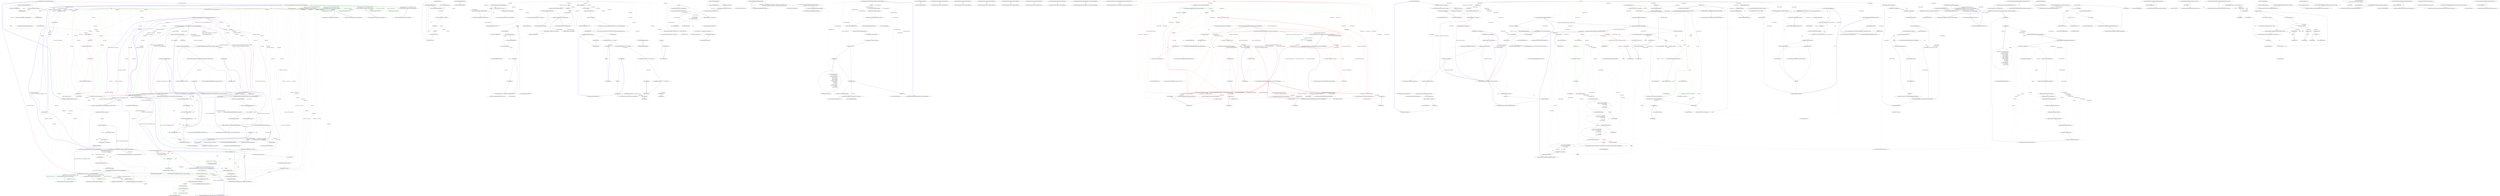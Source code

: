 digraph  {
m0_32 [cluster="RestSharp.Http.ConfigureAsyncWebRequest(string, System.Uri)", file="Http.Async.cs", label="Entry RestSharp.Http.ConfigureAsyncWebRequest(string, System.Uri)", span="313-313"];
m0_156 [cluster="RestSharp.Http.ConfigureAsyncWebRequest(string, System.Uri)", file="Http.Async.cs", label="var webRequest = (HttpWebRequest)WebRequest.Create(url)", span="319-319"];
m0_160 [cluster="RestSharp.Http.ConfigureAsyncWebRequest(string, System.Uri)", file="Http.Async.cs", label="webRequest.Method = method", span="325-325"];
m0_157 [cluster="RestSharp.Http.ConfigureAsyncWebRequest(string, System.Uri)", file="Http.Async.cs", label="webRequest.UseDefaultCredentials = false", span="320-320"];
m0_158 [cluster="RestSharp.Http.ConfigureAsyncWebRequest(string, System.Uri)", file="Http.Async.cs", label="AppendHeaders(webRequest)", span="322-322"];
m0_159 [cluster="RestSharp.Http.ConfigureAsyncWebRequest(string, System.Uri)", file="Http.Async.cs", label="AppendCookies(webRequest)", span="323-323"];
m0_162 [cluster="RestSharp.Http.ConfigureAsyncWebRequest(string, System.Uri)", file="Http.Async.cs", label="webRequest.ContentLength = 0", span="333-333"];
m0_164 [cluster="RestSharp.Http.ConfigureAsyncWebRequest(string, System.Uri)", file="Http.Async.cs", label="webRequest.Credentials = Credentials", span="339-339"];
m0_166 [cluster="RestSharp.Http.ConfigureAsyncWebRequest(string, System.Uri)", file="Http.Async.cs", label="webRequest.ClientCertificates = ClientCertificates", span="344-344"];
m0_167 [cluster="RestSharp.Http.ConfigureAsyncWebRequest(string, System.Uri)", file="Http.Async.cs", label="UserAgent.HasValue()", span="348-348"];
m0_168 [cluster="RestSharp.Http.ConfigureAsyncWebRequest(string, System.Uri)", color=green, community=0, file="Http.Async.cs", label="1: webRequest.UserAgent = UserAgent", span="350-350"];
m0_161 [cluster="RestSharp.Http.ConfigureAsyncWebRequest(string, System.Uri)", color=red, community=0, file="Http.Async.cs", label="1: !HasFiles", span="331-331"];
m0_163 [cluster="RestSharp.Http.ConfigureAsyncWebRequest(string, System.Uri)", color=red, community=0, file="Http.Async.cs", label="1: Credentials != null", span="337-337"];
m0_165 [cluster="RestSharp.Http.ConfigureAsyncWebRequest(string, System.Uri)", color=red, community=0, file="Http.Async.cs", label="1: ClientCertificates != null", span="342-342"];
m0_169 [cluster="RestSharp.Http.ConfigureAsyncWebRequest(string, System.Uri)", file="Http.Async.cs", label="Exit RestSharp.Http.ConfigureAsyncWebRequest(string, System.Uri)", span="313-313"];
m0_53 [cluster="RestSharp.Http.WriteRequestBodyAsync(System.Net.HttpWebRequest, System.Action<RestSharp.HttpResponse>)", file="Http.Async.cs", label="Entry RestSharp.Http.WriteRequestBodyAsync(System.Net.HttpWebRequest, System.Action<RestSharp.HttpResponse>)", span="116-116"];
m0_54 [cluster="RestSharp.Http.WriteRequestBodyAsync(System.Net.HttpWebRequest, System.Action<RestSharp.HttpResponse>)", color=green, community=0, file="Http.Async.cs", label="1: IAsyncResult asyncResult", span="118-118"];
m0_59 [cluster="RestSharp.Http.WriteRequestBodyAsync(System.Net.HttpWebRequest, System.Action<RestSharp.HttpResponse>)", file="Http.Async.cs", label="asyncResult = webRequest.BeginGetResponse(r => ResponseCallback(r, callback), webRequest)", span="131-131"];
m0_55 [cluster="RestSharp.Http.WriteRequestBodyAsync(System.Net.HttpWebRequest, System.Action<RestSharp.HttpResponse>)", file="Http.Async.cs", label="timeoutState = new TimeOutState { Request = webRequest }", span="119-119"];
m0_57 [cluster="RestSharp.Http.WriteRequestBodyAsync(System.Net.HttpWebRequest, System.Action<RestSharp.HttpResponse>)", file="Http.Async.cs", label="webRequest.ContentLength = CalculateContentLength()", span="124-124"];
m0_58 [cluster="RestSharp.Http.WriteRequestBodyAsync(System.Net.HttpWebRequest, System.Action<RestSharp.HttpResponse>)", file="Http.Async.cs", label="asyncResult = webRequest.BeginGetRequestStream(result => RequestStreamCallback(result, callback), webRequest)", span="126-126"];
m0_60 [cluster="RestSharp.Http.WriteRequestBodyAsync(System.Net.HttpWebRequest, System.Action<RestSharp.HttpResponse>)", file="Http.Async.cs", label="SetTimeout(asyncResult, webRequest, timeoutState)", span="134-134"];
m0_56 [cluster="RestSharp.Http.WriteRequestBodyAsync(System.Net.HttpWebRequest, System.Action<RestSharp.HttpResponse>)", file="Http.Async.cs", label="HasBody || HasFiles", span="121-121"];
m0_61 [cluster="RestSharp.Http.WriteRequestBodyAsync(System.Net.HttpWebRequest, System.Action<RestSharp.HttpResponse>)", file="Http.Async.cs", label="Exit RestSharp.Http.WriteRequestBodyAsync(System.Net.HttpWebRequest, System.Action<RestSharp.HttpResponse>)", span="116-116"];
m0_83 [cluster="RestSharp.Http.GetMultipartFileHeader(RestSharp.HttpFile)", file="Http.Async.cs", label="Entry RestSharp.Http.GetMultipartFileHeader(RestSharp.HttpFile)", span="173-173"];
m0_84 [cluster="RestSharp.Http.GetMultipartFormData(RestSharp.HttpParameter)", file="Http.Async.cs", label="Entry RestSharp.Http.GetMultipartFormData(RestSharp.HttpParameter)", span="179-179"];
m0_86 [cluster="RestSharp.Http.WriteMultipartFormDataAsync(System.IO.Stream)", file="Http.Async.cs", label="Entry RestSharp.Http.WriteMultipartFormDataAsync(System.IO.Stream)", span="162-162"];
m0_87 [cluster="RestSharp.Http.WriteMultipartFormDataAsync(System.IO.Stream)", file="Http.Async.cs", label=Files, span="164-164"];
m0_88 [cluster="RestSharp.Http.WriteMultipartFormDataAsync(System.IO.Stream)", file="Http.Async.cs", label="WriteStringTo(requestStream, GetMultipartFileHeader(file))", span="167-167"];
m0_89 [cluster="RestSharp.Http.WriteMultipartFormDataAsync(System.IO.Stream)", file="Http.Async.cs", label="file.Writer(requestStream)", span="170-170"];
m0_90 [cluster="RestSharp.Http.WriteMultipartFormDataAsync(System.IO.Stream)", file="Http.Async.cs", label="WriteStringTo(requestStream, Environment.NewLine)", span="171-171"];
m0_92 [cluster="RestSharp.Http.WriteMultipartFormDataAsync(System.IO.Stream)", file="Http.Async.cs", label="WriteStringTo(requestStream, GetMultipartFormData(param))", span="176-176"];
m0_93 [cluster="RestSharp.Http.WriteMultipartFormDataAsync(System.IO.Stream)", file="Http.Async.cs", label="WriteStringTo(requestStream, GetMultipartFooter())", span="179-179"];
m0_91 [cluster="RestSharp.Http.WriteMultipartFormDataAsync(System.IO.Stream)", file="Http.Async.cs", label=Parameters, span="174-174"];
m0_94 [cluster="RestSharp.Http.WriteMultipartFormDataAsync(System.IO.Stream)", file="Http.Async.cs", label="Exit RestSharp.Http.WriteMultipartFormDataAsync(System.IO.Stream)", span="162-162"];
m0_95 [cluster="RestSharp.Http.WriteStringTo(System.IO.Stream, string)", file="Http.Async.cs", label="Entry RestSharp.Http.WriteStringTo(System.IO.Stream, string)", span="263-263"];
m0_105 [cluster="lambda expression", file="Http.Async.cs", label="Entry lambda expression", span="199-199"];
m0_39 [cluster="lambda expression", file="Http.Async.cs", label="ResponseCallback(result, callback)", span="85-85"];
m0_38 [cluster="lambda expression", file="Http.Async.cs", label="Entry lambda expression", span="85-85"];
m0_40 [cluster="lambda expression", file="Http.Async.cs", label="Exit lambda expression", span="85-85"];
m0_149 [cluster="lambda expression", color=green, community=0, file="Http.Async.cs", label="1: ExecuteCallback(response, callback)", span="276-276"];
m0_150 [cluster="lambda expression", file="Http.Async.cs", label="Exit lambda expression", span="273-277"];
m0_148 [cluster="lambda expression", file="Http.Async.cs", label="ExtractResponseData(response, webResponse)", span="275-275"];
m0_147 [cluster="lambda expression", file="Http.Async.cs", label="Entry lambda expression", span="273-277"];
m0_65 [cluster="lambda expression", file="Http.Async.cs", label="RequestStreamCallback(result, callback)", span="126-126"];
m0_69 [cluster="lambda expression", file="Http.Async.cs", label="ResponseCallback(r, callback)", span="131-131"];
m0_64 [cluster="lambda expression", file="Http.Async.cs", label="Entry lambda expression", span="126-126"];
m0_68 [cluster="lambda expression", file="Http.Async.cs", label="Entry lambda expression", span="131-131"];
m0_66 [cluster="lambda expression", file="Http.Async.cs", label="Exit lambda expression", span="126-126"];
m0_106 [cluster="lambda expression", file="Http.Async.cs", label="ResponseCallback(r, callback)", span="199-199"];
m0_70 [cluster="lambda expression", file="Http.Async.cs", label="Exit lambda expression", span="131-131"];
m0_107 [cluster="lambda expression", file="Http.Async.cs", label="Exit lambda expression", span="199-199"];
m0_132 [cluster="System.Net.HttpWebRequest.EndGetResponse(System.IAsyncResult)", file="Http.Async.cs", label="Entry System.Net.HttpWebRequest.EndGetResponse(System.IAsyncResult)", span="0-0"];
m0_151 [cluster="RestSharp.Http.ExtractResponseData(RestSharp.HttpResponse, System.Net.HttpWebResponse)", file="Http.Async.cs", label="Entry RestSharp.Http.ExtractResponseData(RestSharp.HttpResponse, System.Net.HttpWebResponse)", span="269-269"];
m0_34 [cluster="System.Net.HttpWebRequest.BeginGetResponse(System.AsyncCallback, object)", file="Http.Async.cs", label="Entry System.Net.HttpWebRequest.BeginGetResponse(System.AsyncCallback, object)", span="0-0"];
m0_104 [cluster="System.Net.HttpWebRequest.EndGetRequestStream(System.IAsyncResult)", file="Http.Async.cs", label="Entry System.Net.HttpWebRequest.EndGetRequestStream(System.IAsyncResult)", span="0-0"];
m0_96 [cluster="System.Action<T>.Invoke(T)", file="Http.Async.cs", label="Entry System.Action<T>.Invoke(T)", span="0-0"];
m0_62 [cluster="RestSharp.Http.CalculateContentLength()", file="Http.Async.cs", label="Entry RestSharp.Http.CalculateContentLength()", span="137-137"];
m0_71 [cluster="RestSharp.Http.CalculateContentLength()", file="Http.Async.cs", label="!HasFiles", span="139-139"];
m0_73 [cluster="RestSharp.Http.CalculateContentLength()", file="Http.Async.cs", label="long length = 0", span="145-145"];
m0_72 [cluster="RestSharp.Http.CalculateContentLength()", file="Http.Async.cs", label="return RequestBody.Length;", span="141-141"];
m0_74 [cluster="RestSharp.Http.CalculateContentLength()", file="Http.Async.cs", label=Files, span="146-146"];
m0_75 [cluster="RestSharp.Http.CalculateContentLength()", file="Http.Async.cs", label="length += GetMultipartFileHeader(file).Length", span="148-148"];
m0_79 [cluster="RestSharp.Http.CalculateContentLength()", file="Http.Async.cs", label="length += GetMultipartFormData(param).Length", span="155-155"];
m0_80 [cluster="RestSharp.Http.CalculateContentLength()", file="Http.Async.cs", label="length += GetMultipartFooter().Length", span="158-158"];
m0_76 [cluster="RestSharp.Http.CalculateContentLength()", file="Http.Async.cs", label="length += file.ContentLength", span="149-149"];
m0_78 [cluster="RestSharp.Http.CalculateContentLength()", file="Http.Async.cs", label=Parameters, span="153-153"];
m0_77 [cluster="RestSharp.Http.CalculateContentLength()", file="Http.Async.cs", label="length += Environment.NewLine.Length", span="150-150"];
m0_81 [cluster="RestSharp.Http.CalculateContentLength()", file="Http.Async.cs", label="return length;", span="159-159"];
m0_82 [cluster="RestSharp.Http.CalculateContentLength()", file="Http.Async.cs", label="Exit RestSharp.Http.CalculateContentLength()", span="137-137"];
m0_67 [cluster="RestSharp.Http.RequestStreamCallback(System.IAsyncResult, System.Action<RestSharp.HttpResponse>)", file="Http.Async.cs", label="Entry RestSharp.Http.RequestStreamCallback(System.IAsyncResult, System.Action<RestSharp.HttpResponse>)", span="182-182"];
m0_102 [cluster="RestSharp.Http.RequestStreamCallback(System.IAsyncResult, System.Action<RestSharp.HttpResponse>)", file="Http.Async.cs", label="webRequest.BeginGetResponse(r => ResponseCallback(r, callback), webRequest)", span="199-199"];
m0_97 [cluster="RestSharp.Http.RequestStreamCallback(System.IAsyncResult, System.Action<RestSharp.HttpResponse>)", file="Http.Async.cs", label="var webRequest = result.AsyncState as HttpWebRequest", span="184-184"];
m0_98 [cluster="RestSharp.Http.RequestStreamCallback(System.IAsyncResult, System.Action<RestSharp.HttpResponse>)", file="Http.Async.cs", label="var requestStream = webRequest.EndGetRequestStream(result)", span="187-187"];
m0_99 [cluster="RestSharp.Http.RequestStreamCallback(System.IAsyncResult, System.Action<RestSharp.HttpResponse>)", file="Http.Async.cs", label=HasFiles, span="189-189"];
m0_100 [cluster="RestSharp.Http.RequestStreamCallback(System.IAsyncResult, System.Action<RestSharp.HttpResponse>)", file="Http.Async.cs", label="WriteMultipartFormDataAsync(requestStream)", span="191-191"];
m0_101 [cluster="RestSharp.Http.RequestStreamCallback(System.IAsyncResult, System.Action<RestSharp.HttpResponse>)", file="Http.Async.cs", label="WriteStringTo(requestStream, RequestBody)", span="195-195"];
m0_103 [cluster="RestSharp.Http.RequestStreamCallback(System.IAsyncResult, System.Action<RestSharp.HttpResponse>)", file="Http.Async.cs", label="Exit RestSharp.Http.RequestStreamCallback(System.IAsyncResult, System.Action<RestSharp.HttpResponse>)", span="182-182"];
m0_41 [cluster="RestSharp.Http.ResponseCallback(System.IAsyncResult, System.Action<RestSharp.HttpResponse>)", file="Http.Async.cs", label="Entry RestSharp.Http.ResponseCallback(System.IAsyncResult, System.Action<RestSharp.HttpResponse>)", span="259-259"];
m0_134 [cluster="RestSharp.Http.ResponseCallback(System.IAsyncResult, System.Action<RestSharp.HttpResponse>)", file="Http.Async.cs", label="var response = new HttpResponse()", span="261-261"];
m0_138 [cluster="RestSharp.Http.ResponseCallback(System.IAsyncResult, System.Action<RestSharp.HttpResponse>)", file="Http.Async.cs", label="ExecuteCallback(response, callback)", span="269-269"];
m0_140 [cluster="RestSharp.Http.ResponseCallback(System.IAsyncResult, System.Action<RestSharp.HttpResponse>)", color=green, community=0, file="Http.Async.cs", label="0: GetRawResponseAsync(result, webResponse =>\r\n				{\r\n					ExtractResponseData(response, webResponse);\r\n					ExecuteCallback(\\nresponse, callback);\r\n				})", span="273-277"];
m0_145 [cluster="RestSharp.Http.ResponseCallback(System.IAsyncResult, System.Action<RestSharp.HttpResponse>)", file="Http.Async.cs", label="ExecuteCallback(response, callback)", span="284-284"];
m0_135 [cluster="RestSharp.Http.ResponseCallback(System.IAsyncResult, System.Action<RestSharp.HttpResponse>)", file="Http.Async.cs", label="response.ResponseStatus = ResponseStatus.None", span="262-262"];
m0_137 [cluster="RestSharp.Http.ResponseCallback(System.IAsyncResult, System.Action<RestSharp.HttpResponse>)", file="Http.Async.cs", label="response.ResponseStatus = ResponseStatus.TimedOut", span="268-268"];
m0_142 [cluster="RestSharp.Http.ResponseCallback(System.IAsyncResult, System.Action<RestSharp.HttpResponse>)", file="Http.Async.cs", label="response.ErrorMessage = ex.Message", span="281-281"];
m0_143 [cluster="RestSharp.Http.ResponseCallback(System.IAsyncResult, System.Action<RestSharp.HttpResponse>)", file="Http.Async.cs", label="response.ErrorException = ex", span="282-282"];
m0_144 [cluster="RestSharp.Http.ResponseCallback(System.IAsyncResult, System.Action<RestSharp.HttpResponse>)", file="Http.Async.cs", label="response.ResponseStatus = ResponseStatus.Error", span="283-283"];
m0_136 [cluster="RestSharp.Http.ResponseCallback(System.IAsyncResult, System.Action<RestSharp.HttpResponse>)", color=red, community=0, file="Http.Async.cs", label="1: timeoutState.TimedOut", span="266-266"];
m0_139 [cluster="RestSharp.Http.ResponseCallback(System.IAsyncResult, System.Action<RestSharp.HttpResponse>)", file="Http.Async.cs", label="return;", span="270-270"];
m0_141 [cluster="RestSharp.Http.ResponseCallback(System.IAsyncResult, System.Action<RestSharp.HttpResponse>)", color=red, community=0, file="Http.Async.cs", label="1: Exception", span="279-279"];
m0_146 [cluster="RestSharp.Http.ResponseCallback(System.IAsyncResult, System.Action<RestSharp.HttpResponse>)", file="Http.Async.cs", label="Exit RestSharp.Http.ResponseCallback(System.IAsyncResult, System.Action<RestSharp.HttpResponse>)", span="259-259"];
m0_133 [cluster="System.Net.HttpWebResponse.Close()", file="Http.Async.cs", label="Entry System.Net.HttpWebResponse.Close()", span="0-0"];
m0_36 [cluster="RestSharp.HttpResponse.HttpResponse()", file="Http.Async.cs", label="Entry RestSharp.HttpResponse.HttpResponse()", span="33-33"];
m0_7 [cluster="RestSharp.Http.HeadAsync(System.Action<RestSharp.HttpResponse>)", file="Http.Async.cs", label="Entry RestSharp.Http.HeadAsync(System.Action<RestSharp.HttpResponse>)", span="58-58"];
m0_8 [cluster="RestSharp.Http.HeadAsync(System.Action<RestSharp.HttpResponse>)", color=green, community=0, file="Http.Async.cs", label="1: GetStyleMethodInternalAsync(''HEAD'', action)", span="60-60"];
m0_9 [cluster="RestSharp.Http.HeadAsync(System.Action<RestSharp.HttpResponse>)", file="Http.Async.cs", label="Exit RestSharp.Http.HeadAsync(System.Action<RestSharp.HttpResponse>)", span="58-58"];
m0_52 [cluster="RestSharp.Http.PreparePostBody(System.Net.HttpWebRequest)", file="Http.Async.cs", label="Entry RestSharp.Http.PreparePostBody(System.Net.HttpWebRequest)", span="246-246"];
m0_3 [cluster="RestSharp.Http.GetStyleMethodInternalAsync(string, System.Action<RestSharp.HttpResponse>)", file="Http.Async.cs", label="Entry RestSharp.Http.GetStyleMethodInternalAsync(string, System.Action<RestSharp.HttpResponse>)", span="78-78"];
m0_20 [cluster="RestSharp.Http.GetStyleMethodInternalAsync(string, System.Action<RestSharp.HttpResponse>)", file="Http.Async.cs", label="var url = Url", span="82-82"];
m0_21 [cluster="RestSharp.Http.GetStyleMethodInternalAsync(string, System.Action<RestSharp.HttpResponse>)", color=red, community=0, file="Http.Async.cs", label="1: var webRequest = ConfigureAsyncWebRequest(method, url)", span="83-83"];
m0_23 [cluster="RestSharp.Http.GetStyleMethodInternalAsync(string, System.Action<RestSharp.HttpResponse>)", file="Http.Async.cs", label="var asyncResult = webRequest.BeginGetResponse(result => ResponseCallback(result, callback), webRequest)", span="85-85"];
m0_30 [cluster="RestSharp.Http.GetStyleMethodInternalAsync(string, System.Action<RestSharp.HttpResponse>)", file="Http.Async.cs", label="ExecuteCallback(response, callback)", span="94-94"];
m0_22 [cluster="RestSharp.Http.GetStyleMethodInternalAsync(string, System.Action<RestSharp.HttpResponse>)", color=green, community=0, file="Http.Async.cs", label="1: timeoutState = new TimeOutState { Request = webRequest }", span="84-84"];
m0_24 [cluster="RestSharp.Http.GetStyleMethodInternalAsync(string, System.Action<RestSharp.HttpResponse>)", file="Http.Async.cs", label="SetTimeout(asyncResult, webRequest, timeoutState)", span="86-86"];
m0_25 [cluster="RestSharp.Http.GetStyleMethodInternalAsync(string, System.Action<RestSharp.HttpResponse>)", color=red, community=0, file="Http.Async.cs", label="1: Exception", span="88-88"];
m0_26 [cluster="RestSharp.Http.GetStyleMethodInternalAsync(string, System.Action<RestSharp.HttpResponse>)", file="Http.Async.cs", label="var response = new HttpResponse()", span="90-90"];
m0_27 [cluster="RestSharp.Http.GetStyleMethodInternalAsync(string, System.Action<RestSharp.HttpResponse>)", file="Http.Async.cs", label="response.ErrorMessage = ex.Message", span="91-91"];
m0_28 [cluster="RestSharp.Http.GetStyleMethodInternalAsync(string, System.Action<RestSharp.HttpResponse>)", file="Http.Async.cs", label="response.ErrorException = ex", span="92-92"];
m0_29 [cluster="RestSharp.Http.GetStyleMethodInternalAsync(string, System.Action<RestSharp.HttpResponse>)", file="Http.Async.cs", label="response.ResponseStatus = ResponseStatus.Error", span="93-93"];
m0_31 [cluster="RestSharp.Http.GetStyleMethodInternalAsync(string, System.Action<RestSharp.HttpResponse>)", file="Http.Async.cs", label="Exit RestSharp.Http.GetStyleMethodInternalAsync(string, System.Action<RestSharp.HttpResponse>)", span="78-78"];
m0_17 [cluster="RestSharp.Http.PutAsync(System.Action<RestSharp.HttpResponse>)", file="Http.Async.cs", label="Entry RestSharp.Http.PutAsync(System.Action<RestSharp.HttpResponse>)", span="73-73"];
m0_18 [cluster="RestSharp.Http.PutAsync(System.Action<RestSharp.HttpResponse>)", color=green, community=0, file="Http.Async.cs", label="1: PutPostInternalAsync(''PUT'', action)", span="75-75"];
m0_19 [cluster="RestSharp.Http.PutAsync(System.Action<RestSharp.HttpResponse>)", file="Http.Async.cs", label="Exit RestSharp.Http.PutAsync(System.Action<RestSharp.HttpResponse>)", span="73-73"];
m0_13 [cluster="RestSharp.Http.PostAsync(System.Action<RestSharp.HttpResponse>)", file="Http.Async.cs", label="Entry RestSharp.Http.PostAsync(System.Action<RestSharp.HttpResponse>)", span="68-68"];
m0_14 [cluster="RestSharp.Http.PostAsync(System.Action<RestSharp.HttpResponse>)", color=green, community=0, file="Http.Async.cs", label="1: PutPostInternalAsync(''POST'', action)", span="70-70"];
m0_15 [cluster="RestSharp.Http.PostAsync(System.Action<RestSharp.HttpResponse>)", file="Http.Async.cs", label="Exit RestSharp.Http.PostAsync(System.Action<RestSharp.HttpResponse>)", span="68-68"];
m0_37 [cluster="RestSharp.Http.ExecuteCallback(RestSharp.HttpResponse, System.Action<RestSharp.HttpResponse>)", file="Http.Async.cs", label="Entry RestSharp.Http.ExecuteCallback(RestSharp.HttpResponse, System.Action<RestSharp.HttpResponse>)", span="288-288"];
m0_152 [cluster="RestSharp.Http.ExecuteCallback(RestSharp.HttpResponse, System.Action<RestSharp.HttpResponse>)", color=green, community=0, file="Http.Async.cs", label="1: callback(response)", span="295-295"];
m0_153 [cluster="RestSharp.Http.ExecuteCallback(RestSharp.HttpResponse, System.Action<RestSharp.HttpResponse>)", file="Http.Async.cs", label="Exit RestSharp.Http.ExecuteCallback(RestSharp.HttpResponse, System.Action<RestSharp.HttpResponse>)", span="288-288"];
m0_35 [cluster="RestSharp.Http.SetTimeout(System.IAsyncResult, System.Net.HttpWebRequest, RestSharp.Http.TimeOutState)", file="Http.Async.cs", label="Entry RestSharp.Http.SetTimeout(System.IAsyncResult, System.Net.HttpWebRequest, RestSharp.Http.TimeOutState)", span="202-202"];
m0_108 [cluster="RestSharp.Http.SetTimeout(System.IAsyncResult, System.Net.HttpWebRequest, RestSharp.Http.TimeOutState)", file="Http.Async.cs", label="Exit RestSharp.Http.SetTimeout(System.IAsyncResult, System.Net.HttpWebRequest, RestSharp.Http.TimeOutState)", span="202-202"];
m0_33 [cluster="RestSharp.Http.TimeOutState.TimeOutState()", file="Http.Async.cs", label="Entry RestSharp.Http.TimeOutState.TimeOutState()", span="375-375"];
m0_119 [cluster="System.Net.HttpWebRequest.Abort()", file="Http.Async.cs", label="Entry System.Net.HttpWebRequest.Abort()", span="0-0"];
m0_85 [cluster="RestSharp.Http.GetMultipartFooter()", file="Http.Async.cs", label="Entry RestSharp.Http.GetMultipartFooter()", span="185-185"];
m0_16 [cluster="RestSharp.Http.PutPostInternalAsync(string, System.Action<RestSharp.HttpResponse>)", file="Http.Async.cs", label="Entry RestSharp.Http.PutPostInternalAsync(string, System.Action<RestSharp.HttpResponse>)", span="98-98"];
m0_42 [cluster="RestSharp.Http.PutPostInternalAsync(string, System.Action<RestSharp.HttpResponse>)", color=green, community=0, file="Http.Async.cs", label="1: var webRequest = ConfigureAsyncWebRequest(method, Url)", span="102-102"];
m0_44 [cluster="RestSharp.Http.PutPostInternalAsync(string, System.Action<RestSharp.HttpResponse>)", file="Http.Async.cs", label="WriteRequestBodyAsync(webRequest, callback)", span="104-104"];
m0_50 [cluster="RestSharp.Http.PutPostInternalAsync(string, System.Action<RestSharp.HttpResponse>)", file="Http.Async.cs", label="ExecuteCallback(response, callback)", span="112-112"];
m0_43 [cluster="RestSharp.Http.PutPostInternalAsync(string, System.Action<RestSharp.HttpResponse>)", file="Http.Async.cs", label="PreparePostBody(webRequest)", span="103-103"];
m0_45 [cluster="RestSharp.Http.PutPostInternalAsync(string, System.Action<RestSharp.HttpResponse>)", color=red, community=0, file="Http.Async.cs", label="1: Exception", span="106-106"];
m0_46 [cluster="RestSharp.Http.PutPostInternalAsync(string, System.Action<RestSharp.HttpResponse>)", file="Http.Async.cs", label="var response = new HttpResponse()", span="108-108"];
m0_47 [cluster="RestSharp.Http.PutPostInternalAsync(string, System.Action<RestSharp.HttpResponse>)", color=green, community=0, file="Http.Async.cs", label="0: response.ErrorMessage = ex.Message", span="109-109"];
m0_48 [cluster="RestSharp.Http.PutPostInternalAsync(string, System.Action<RestSharp.HttpResponse>)", file="Http.Async.cs", label="response.ErrorException = ex", span="110-110"];
m0_49 [cluster="RestSharp.Http.PutPostInternalAsync(string, System.Action<RestSharp.HttpResponse>)", file="Http.Async.cs", label="response.ResponseStatus = ResponseStatus.Error", span="111-111"];
m0_51 [cluster="RestSharp.Http.PutPostInternalAsync(string, System.Action<RestSharp.HttpResponse>)", file="Http.Async.cs", label="Exit RestSharp.Http.PutPostInternalAsync(string, System.Action<RestSharp.HttpResponse>)", span="98-98"];
m0_171 [cluster="RestSharp.Http.AppendHeaders(System.Net.HttpWebRequest)", file="Http.Async.cs", label="Entry RestSharp.Http.AppendHeaders(System.Net.HttpWebRequest)", span="194-194"];
m0_4 [cluster="RestSharp.Http.GetAsync(System.Action<RestSharp.HttpResponse>)", file="Http.Async.cs", label="Entry RestSharp.Http.GetAsync(System.Action<RestSharp.HttpResponse>)", span="53-53"];
m0_5 [cluster="RestSharp.Http.GetAsync(System.Action<RestSharp.HttpResponse>)", color=green, community=0, file="Http.Async.cs", label="1: GetStyleMethodInternalAsync(''GET'', action)", span="55-55"];
m0_6 [cluster="RestSharp.Http.GetAsync(System.Action<RestSharp.HttpResponse>)", file="Http.Async.cs", label="Exit RestSharp.Http.GetAsync(System.Action<RestSharp.HttpResponse>)", span="53-53"];
m0_173 [cluster="string.HasValue()", file="Http.Async.cs", label="Entry string.HasValue()", span="76-76"];
m0_63 [cluster="System.Net.HttpWebRequest.BeginGetRequestStream(System.AsyncCallback, object)", file="Http.Async.cs", label="Entry System.Net.HttpWebRequest.BeginGetRequestStream(System.AsyncCallback, object)", span="0-0"];
m0_172 [cluster="RestSharp.Http.AppendCookies(System.Net.HttpWebRequest)", file="Http.Async.cs", label="Entry RestSharp.Http.AppendCookies(System.Net.HttpWebRequest)", span="213-213"];
m0_154 [cluster="RestSharp.Http.AddAsyncHeaderActions()", file="Http.Async.cs", label="Entry RestSharp.Http.AddAsyncHeaderActions()", span="301-301"];
m0_155 [cluster="RestSharp.Http.AddAsyncHeaderActions()", file="Http.Async.cs", label="Exit RestSharp.Http.AddAsyncHeaderActions()", span="301-301"];
m0_109 [cluster="RestSharp.Http.TimeoutCallback(object, bool)", file="Http.Async.cs", label="Entry RestSharp.Http.TimeoutCallback(object, bool)", span="212-212"];
m0_110 [cluster="RestSharp.Http.TimeoutCallback(object, bool)", file="Http.Async.cs", label=timedOut, span="214-214"];
m0_111 [cluster="RestSharp.Http.TimeoutCallback(object, bool)", file="Http.Async.cs", label="TimeOutState timeoutState = state as TimeOutState", span="216-216"];
m0_115 [cluster="RestSharp.Http.TimeoutCallback(object, bool)", file="Http.Async.cs", label="timeoutState.TimedOut = timedOut", span="225-225"];
m0_112 [cluster="RestSharp.Http.TimeoutCallback(object, bool)", file="Http.Async.cs", label="timeoutState == null", span="218-218"];
m0_114 [cluster="RestSharp.Http.TimeoutCallback(object, bool)", file="Http.Async.cs", label=timeoutState, span="223-223"];
m0_116 [cluster="RestSharp.Http.TimeoutCallback(object, bool)", file="Http.Async.cs", label="timeoutState.Request != null", span="228-228"];
m0_117 [cluster="RestSharp.Http.TimeoutCallback(object, bool)", file="Http.Async.cs", label="timeoutState.Request.Abort()", span="230-230"];
m0_113 [cluster="RestSharp.Http.TimeoutCallback(object, bool)", file="Http.Async.cs", label="return;", span="220-220"];
m0_118 [cluster="RestSharp.Http.TimeoutCallback(object, bool)", file="Http.Async.cs", label="Exit RestSharp.Http.TimeoutCallback(object, bool)", span="212-212"];
m0_10 [cluster="RestSharp.Http.OptionsAsync(System.Action<RestSharp.HttpResponse>)", file="Http.Async.cs", label="Entry RestSharp.Http.OptionsAsync(System.Action<RestSharp.HttpResponse>)", span="63-63"];
m0_11 [cluster="RestSharp.Http.OptionsAsync(System.Action<RestSharp.HttpResponse>)", color=green, community=0, file="Http.Async.cs", label="1: GetStyleMethodInternalAsync(''OPTIONS'', action)", span="65-65"];
m0_12 [cluster="RestSharp.Http.OptionsAsync(System.Action<RestSharp.HttpResponse>)", file="Http.Async.cs", label="Exit RestSharp.Http.OptionsAsync(System.Action<RestSharp.HttpResponse>)", span="63-63"];
m0_0 [cluster="RestSharp.Http.DeleteAsync(System.Action<RestSharp.HttpResponse>)", file="Http.Async.cs", label="Entry RestSharp.Http.DeleteAsync(System.Action<RestSharp.HttpResponse>)", span="48-48"];
m0_1 [cluster="RestSharp.Http.DeleteAsync(System.Action<RestSharp.HttpResponse>)", color=green, community=0, file="Http.Async.cs", label="1: GetStyleMethodInternalAsync(''DELETE'', action)", span="50-50"];
m0_2 [cluster="RestSharp.Http.DeleteAsync(System.Action<RestSharp.HttpResponse>)", file="Http.Async.cs", label="Exit RestSharp.Http.DeleteAsync(System.Action<RestSharp.HttpResponse>)", span="48-48"];
m0_120 [cluster="RestSharp.Http.GetRawResponseAsync(System.IAsyncResult, System.Action<System.Net.HttpWebResponse>)", file="Http.Async.cs", label="Entry RestSharp.Http.GetRawResponseAsync(System.IAsyncResult, System.Action<System.Net.HttpWebResponse>)", span="235-235"];
m0_121 [cluster="RestSharp.Http.GetRawResponseAsync(System.IAsyncResult, System.Action<System.Net.HttpWebResponse>)", file="Http.Async.cs", label="var response = new HttpResponse()", span="237-237"];
m0_124 [cluster="RestSharp.Http.GetRawResponseAsync(System.IAsyncResult, System.Action<System.Net.HttpWebResponse>)", file="Http.Async.cs", label="var webRequest = (HttpWebRequest)result.AsyncState", span="244-244"];
m0_125 [cluster="RestSharp.Http.GetRawResponseAsync(System.IAsyncResult, System.Action<System.Net.HttpWebResponse>)", file="Http.Async.cs", label="raw = webRequest.EndGetResponse(result) as HttpWebResponse", span="245-245"];
m0_129 [cluster="RestSharp.Http.GetRawResponseAsync(System.IAsyncResult, System.Action<System.Net.HttpWebResponse>)", color=green, community=0, file="Http.Async.cs", label="1: callback(raw)", span="255-255"];
m0_122 [cluster="RestSharp.Http.GetRawResponseAsync(System.IAsyncResult, System.Action<System.Net.HttpWebResponse>)", file="Http.Async.cs", label="response.ResponseStatus = ResponseStatus.None", span="238-238"];
m0_123 [cluster="RestSharp.Http.GetRawResponseAsync(System.IAsyncResult, System.Action<System.Net.HttpWebResponse>)", file="Http.Async.cs", label="HttpWebResponse raw = null", span="240-240"];
m0_126 [cluster="RestSharp.Http.GetRawResponseAsync(System.IAsyncResult, System.Action<System.Net.HttpWebResponse>)", color=red, community=0, file="Http.Async.cs", label="0: WebException", span="247-247"];
m0_130 [cluster="RestSharp.Http.GetRawResponseAsync(System.IAsyncResult, System.Action<System.Net.HttpWebResponse>)", color=green, community=0, file="Http.Async.cs", label="1: raw.Close()", span="256-256"];
m0_127 [cluster="RestSharp.Http.GetRawResponseAsync(System.IAsyncResult, System.Action<System.Net.HttpWebResponse>)", file="Http.Async.cs", label="ex.Response is HttpWebResponse", span="249-249"];
m0_128 [cluster="RestSharp.Http.GetRawResponseAsync(System.IAsyncResult, System.Action<System.Net.HttpWebResponse>)", file="Http.Async.cs", label="raw = ex.Response as HttpWebResponse", span="251-251"];
m0_131 [cluster="RestSharp.Http.GetRawResponseAsync(System.IAsyncResult, System.Action<System.Net.HttpWebResponse>)", file="Http.Async.cs", label="Exit RestSharp.Http.GetRawResponseAsync(System.IAsyncResult, System.Action<System.Net.HttpWebResponse>)", span="235-235"];
m0_170 [cluster="System.Net.WebRequest.Create(System.Uri)", file="Http.Async.cs", label="Entry System.Net.WebRequest.Create(System.Uri)", span="0-0"];
m1_60 [cluster="System.Action<T1, T2>.Invoke(T1, T2)", file="Http.cs", label="Entry System.Action<T1, T2>.Invoke(T1, T2)", span="0-0"];
m1_72 [cluster="RestSharp.Http.EncodeParameters()", file="Http.cs", label="Entry RestSharp.Http.EncodeParameters()", span="233-233"];
m1_73 [cluster="RestSharp.Http.EncodeParameters()", file="Http.cs", label="var querystring = new StringBuilder()", span="235-235"];
m1_74 [cluster="RestSharp.Http.EncodeParameters()", file="Http.cs", label=Parameters, span="236-236"];
m1_75 [cluster="RestSharp.Http.EncodeParameters()", file="Http.cs", label="querystring.Length > 1", span="238-238"];
m1_76 [cluster="RestSharp.Http.EncodeParameters()", file="Http.cs", label="querystring.Append(''&'')", span="239-239"];
m1_77 [cluster="RestSharp.Http.EncodeParameters()", file="Http.cs", label="querystring.AppendFormat(''{0}={1}'', p.Name.UrlEncode(), ((string)p.Value).UrlEncode())", span="240-240"];
m1_78 [cluster="RestSharp.Http.EncodeParameters()", file="Http.cs", label="return querystring.ToString();", span="243-243"];
m1_79 [cluster="RestSharp.Http.EncodeParameters()", file="Http.cs", label="Exit RestSharp.Http.EncodeParameters()", span="233-233"];
m1_98 [cluster="System.Text.Encoding.GetBytes(string)", file="Http.cs", label="Entry System.Text.Encoding.GetBytes(string)", span="0-0"];
m1_25 [cluster="System.Collections.Generic.IDictionary<TKey, TValue>.Add(TKey, TValue)", file="Http.cs", label="Entry System.Collections.Generic.IDictionary<TKey, TValue>.Add(TKey, TValue)", span="0-0"];
m1_42 [cluster="RestSharp.Http.GetMultipartFileHeader(RestSharp.HttpFile)", file="Http.cs", label="Entry RestSharp.Http.GetMultipartFileHeader(RestSharp.HttpFile)", span="173-173"];
m1_43 [cluster="RestSharp.Http.GetMultipartFileHeader(RestSharp.HttpFile)", file="Http.cs", label="return string.Format (''--{0}{4}Content-Disposition: form-data; name=\''{1}\''; filename=\''{2}\''{4}Content-Type: {3}{4}{4}'', \r\n				\\nFormBoundary, file.Name, file.FileName, file.ContentType ?? ''application/octet-stream'', Environment.NewLine);", span="175-176"];
m1_44 [cluster="RestSharp.Http.GetMultipartFileHeader(RestSharp.HttpFile)", file="Http.cs", label="Exit RestSharp.Http.GetMultipartFileHeader(RestSharp.HttpFile)", span="173-173"];
m1_41 [cluster="string.Format(string, object)", file="Http.cs", label="Entry string.Format(string, object)", span="0-0"];
m1_80 [cluster="System.Text.StringBuilder.StringBuilder()", file="Http.cs", label="Entry System.Text.StringBuilder.StringBuilder()", span="0-0"];
m1_46 [cluster="RestSharp.Http.GetMultipartFormData(RestSharp.HttpParameter)", file="Http.cs", label="Entry RestSharp.Http.GetMultipartFormData(RestSharp.HttpParameter)", span="179-179"];
m1_47 [cluster="RestSharp.Http.GetMultipartFormData(RestSharp.HttpParameter)", file="Http.cs", label="return string.Format (''--{0}{3}Content-Disposition: form-data; name=\''{1}\''{3}{3}{2}{3}'',\r\n				FormBoundary, param.Name, param.Value, \\nEnvironment.NewLine);", span="181-182"];
m1_48 [cluster="RestSharp.Http.GetMultipartFormData(RestSharp.HttpParameter)", file="Http.cs", label="Exit RestSharp.Http.GetMultipartFormData(RestSharp.HttpParameter)", span="179-179"];
m1_12 [cluster="System.Collections.Generic.List<T>.List()", file="Http.cs", label="Entry System.Collections.Generic.List<T>.List()", span="0-0"];
m1_94 [cluster="RestSharp.Http.WriteStringTo(System.IO.Stream, string)", file="Http.cs", label="Entry RestSharp.Http.WriteStringTo(System.IO.Stream, string)", span="263-263"];
m1_95 [cluster="RestSharp.Http.WriteStringTo(System.IO.Stream, string)", file="Http.cs", label="var bytes = Encoding.UTF8.GetBytes(toWrite)", span="265-265"];
m1_96 [cluster="RestSharp.Http.WriteStringTo(System.IO.Stream, string)", file="Http.cs", label="stream.Write(bytes, 0, bytes.Length)", span="266-266"];
m1_97 [cluster="RestSharp.Http.WriteStringTo(System.IO.Stream, string)", file="Http.cs", label="Exit RestSharp.Http.WriteStringTo(System.IO.Stream, string)", span="263-263"];
m1_99 [cluster="System.IO.Stream.Write(byte[], int, int)", file="Http.cs", label="Entry System.IO.Stream.Write(byte[], int, int)", span="0-0"];
m1_36 [cluster="lambda expression", file="Http.cs", label="Entry lambda expression", span="164-164"];
m1_26 [cluster="lambda expression", file="Http.cs", label="Entry lambda expression", span="160-160"];
m1_29 [cluster="lambda expression", file="Http.cs", label="Entry lambda expression", span="161-161"];
m1_32 [cluster="lambda expression", file="Http.cs", label="Entry lambda expression", span="162-162"];
m1_34 [cluster="lambda expression", file="Http.cs", label="Entry lambda expression", span="163-163"];
m1_27 [cluster="lambda expression", file="Http.cs", label="r.Accept = v", span="160-160"];
m1_28 [cluster="lambda expression", file="Http.cs", label="Exit lambda expression", span="160-160"];
m1_30 [cluster="lambda expression", file="Http.cs", label="r.ContentType = v", span="161-161"];
m1_31 [cluster="lambda expression", file="Http.cs", label="Exit lambda expression", span="161-161"];
m1_33 [cluster="lambda expression", file="Http.cs", label="Exit lambda expression", span="162-162"];
m1_35 [cluster="lambda expression", file="Http.cs", label="Exit lambda expression", span="163-163"];
m1_37 [cluster="lambda expression", file="Http.cs", label="Exit lambda expression", span="164-164"];
m1_3 [cluster="RestSharp.Http.Http()", file="Http.cs", label="Entry RestSharp.Http.Http()", span="143-143"];
m1_4 [cluster="RestSharp.Http.Http()", file="Http.cs", label="Headers = new List<HttpHeader>()", span="145-145"];
m1_5 [cluster="RestSharp.Http.Http()", file="Http.cs", label="Files = new List<HttpFile>()", span="146-146"];
m1_6 [cluster="RestSharp.Http.Http()", file="Http.cs", label="Parameters = new List<HttpParameter>()", span="147-147"];
m1_7 [cluster="RestSharp.Http.Http()", file="Http.cs", label="Cookies = new List<HttpCookie>()", span="148-148"];
m1_8 [cluster="RestSharp.Http.Http()", file="Http.cs", label="_restrictedHeaderActions = new Dictionary<string, Action<HttpWebRequest, string>>(StringComparer.OrdinalIgnoreCase)", span="150-150"];
m1_9 [cluster="RestSharp.Http.Http()", file="Http.cs", label="AddSharedHeaderActions()", span="152-152"];
m1_10 [cluster="RestSharp.Http.Http()", file="Http.cs", label="AddSyncHeaderActions()", span="153-153"];
m1_11 [cluster="RestSharp.Http.Http()", file="Http.cs", label="Exit RestSharp.Http.Http()", span="143-143"];
m1_45 [cluster="string.Format(string, params object[])", file="Http.cs", label="Entry string.Format(string, params object[])", span="0-0"];
m1_100 [cluster="RestSharp.Http.ExtractResponseData(RestSharp.HttpResponse, System.Net.HttpWebResponse)", file="Http.cs", label="Entry RestSharp.Http.ExtractResponseData(RestSharp.HttpResponse, System.Net.HttpWebResponse)", span="269-269"];
m1_101 [cluster="RestSharp.Http.ExtractResponseData(RestSharp.HttpResponse, System.Net.HttpWebResponse)", file="Http.cs", label=webResponse, span="271-271"];
m1_102 [cluster="RestSharp.Http.ExtractResponseData(RestSharp.HttpResponse, System.Net.HttpWebResponse)", file="Http.cs", label="response.ContentType = webResponse.ContentType", span="277-277"];
m1_103 [cluster="RestSharp.Http.ExtractResponseData(RestSharp.HttpResponse, System.Net.HttpWebResponse)", file="Http.cs", label="response.ContentLength = webResponse.ContentLength", span="278-278"];
m1_104 [cluster="RestSharp.Http.ExtractResponseData(RestSharp.HttpResponse, System.Net.HttpWebResponse)", file="Http.cs", label="response.RawBytes = webResponse.GetResponseStream().ReadAsBytes()", span="279-279"];
m1_105 [cluster="RestSharp.Http.ExtractResponseData(RestSharp.HttpResponse, System.Net.HttpWebResponse)", file="Http.cs", label="response.StatusCode = webResponse.StatusCode", span="281-281"];
m1_106 [cluster="RestSharp.Http.ExtractResponseData(RestSharp.HttpResponse, System.Net.HttpWebResponse)", file="Http.cs", label="response.StatusDescription = webResponse.StatusDescription", span="282-282"];
m1_107 [cluster="RestSharp.Http.ExtractResponseData(RestSharp.HttpResponse, System.Net.HttpWebResponse)", file="Http.cs", label="response.ResponseUri = webResponse.ResponseUri", span="283-283"];
m1_108 [cluster="RestSharp.Http.ExtractResponseData(RestSharp.HttpResponse, System.Net.HttpWebResponse)", file="Http.cs", label="response.ResponseStatus = ResponseStatus.Completed", span="284-284"];
m1_109 [cluster="RestSharp.Http.ExtractResponseData(RestSharp.HttpResponse, System.Net.HttpWebResponse)", file="Http.cs", label="webResponse.Cookies != null", span="286-286"];
m1_110 [cluster="RestSharp.Http.ExtractResponseData(RestSharp.HttpResponse, System.Net.HttpWebResponse)", file="Http.cs", label="webResponse.Cookies", span="288-288"];
m1_111 [cluster="RestSharp.Http.ExtractResponseData(RestSharp.HttpResponse, System.Net.HttpWebResponse)", file="Http.cs", label="response.Cookies.Add(new HttpCookie {\r\n							Comment = cookie.Comment,\r\n							CommentUri = cookie.CommentUri,\r\n							Discard = \\ncookie.Discard,\r\n							Domain = cookie.Domain,\r\n							Expired = cookie.Expired,\r\n							Expires = cookie.Expires,\r\n							\\nHttpOnly = cookie.HttpOnly,\r\n							Name = cookie.Name,\r\n							Path = cookie.Path,\r\n							Port = cookie.Port,\r\n							\\nSecure = cookie.Secure,\r\n							TimeStamp = cookie.TimeStamp,\r\n							Value = cookie.Value,\r\n							Version = cookie.Version\r\n						})", span="290-305"];
m1_112 [cluster="RestSharp.Http.ExtractResponseData(RestSharp.HttpResponse, System.Net.HttpWebResponse)", file="Http.cs", label="webResponse.Headers.AllKeys", span="309-309"];
m1_113 [cluster="RestSharp.Http.ExtractResponseData(RestSharp.HttpResponse, System.Net.HttpWebResponse)", file="Http.cs", label="var headerValue = webResponse.Headers[headerName]", span="311-311"];
m1_114 [cluster="RestSharp.Http.ExtractResponseData(RestSharp.HttpResponse, System.Net.HttpWebResponse)", file="Http.cs", label="response.Headers.Add(new HttpHeader { Name = headerName, Value = headerValue })", span="312-312"];
m1_115 [cluster="RestSharp.Http.ExtractResponseData(RestSharp.HttpResponse, System.Net.HttpWebResponse)", file="Http.cs", label="webResponse.Close()", span="315-315"];
m1_116 [cluster="RestSharp.Http.ExtractResponseData(RestSharp.HttpResponse, System.Net.HttpWebResponse)", file="Http.cs", label="Exit RestSharp.Http.ExtractResponseData(RestSharp.HttpResponse, System.Net.HttpWebResponse)", span="269-269"];
m1_117 [cluster="System.Net.HttpWebResponse.GetResponseStream()", file="Http.cs", label="Entry System.Net.HttpWebResponse.GetResponseStream()", span="0-0"];
m1_119 [cluster="RestSharp.HttpCookie.HttpCookie()", file="Http.cs", label="Entry RestSharp.HttpCookie.HttpCookie()", span="10-10"];
m1_69 [cluster="System.Net.Cookie.Cookie()", file="Http.cs", label="Entry System.Net.Cookie.Cookie()", span="0-0"];
m1_83 [cluster="System.Text.StringBuilder.AppendFormat(string, object, object)", file="Http.cs", label="Entry System.Text.StringBuilder.AppendFormat(string, object, object)", span="0-0"];
m1_81 [cluster="System.Text.StringBuilder.Append(string)", file="Http.cs", label="Entry System.Text.StringBuilder.Append(string)", span="0-0"];
m1_15 [cluster="RestSharp.Http.AddSyncHeaderActions()", file="Http.cs", label="Entry RestSharp.Http.AddSyncHeaderActions()", span="156-156"];
m1_16 [cluster="RestSharp.Http.AddSyncHeaderActions()", file="Http.cs", label="Exit RestSharp.Http.AddSyncHeaderActions()", span="156-156"];
m1_82 [cluster="string.UrlEncode()", file="Http.cs", label="Entry string.UrlEncode()", span="49-49"];
m1_14 [cluster="RestSharp.Http.AddSharedHeaderActions()", file="Http.cs", label="Entry RestSharp.Http.AddSharedHeaderActions()", span="158-158"];
m1_19 [cluster="RestSharp.Http.AddSharedHeaderActions()", file="Http.cs", label="_restrictedHeaderActions.Add(''Accept'', (r, v) => r.Accept = v)", span="160-160"];
m1_20 [cluster="RestSharp.Http.AddSharedHeaderActions()", file="Http.cs", label="_restrictedHeaderActions.Add(''Content-Type'', (r, v) => r.ContentType = v)", span="161-161"];
m1_21 [cluster="RestSharp.Http.AddSharedHeaderActions()", file="Http.cs", label="_restrictedHeaderActions.Add(''Date'', (r, v) => { /* Set by system */ })", span="162-162"];
m1_22 [cluster="RestSharp.Http.AddSharedHeaderActions()", file="Http.cs", label="_restrictedHeaderActions.Add(''Host'', (r, v) => { /* Set by system */ })", span="163-163"];
m1_23 [cluster="RestSharp.Http.AddSharedHeaderActions()", file="Http.cs", label="_restrictedHeaderActions.Add(''Range'', (r, v) => { /* Ignore */ })", span="164-164"];
m1_24 [cluster="RestSharp.Http.AddSharedHeaderActions()", file="Http.cs", label="Exit RestSharp.Http.AddSharedHeaderActions()", span="158-158"];
m1_120 [cluster="System.Collections.Generic.ICollection<T>.Add(T)", file="Http.cs", label="Entry System.Collections.Generic.ICollection<T>.Add(T)", span="0-0"];
m1_84 [cluster="System.Text.StringBuilder.ToString()", file="Http.cs", label="Entry System.Text.StringBuilder.ToString()", span="0-0"];
m1_122 [cluster="System.Net.HttpWebResponse.Close()", file="Http.cs", label="Entry System.Net.HttpWebResponse.Close()", span="0-0"];
m1_70 [cluster="System.Uri.Uri(string)", file="Http.cs", label="Entry System.Uri.Uri(string)", span="0-0"];
m1_85 [cluster="RestSharp.Http.PreparePostBody(System.Net.HttpWebRequest)", file="Http.cs", label="Entry RestSharp.Http.PreparePostBody(System.Net.HttpWebRequest)", span="246-246"];
m1_86 [cluster="RestSharp.Http.PreparePostBody(System.Net.HttpWebRequest)", file="Http.cs", label=HasFiles, span="248-248"];
m1_87 [cluster="RestSharp.Http.PreparePostBody(System.Net.HttpWebRequest)", file="Http.cs", label="webRequest.ContentType = GetMultipartFormContentType()", span="250-250"];
m1_89 [cluster="RestSharp.Http.PreparePostBody(System.Net.HttpWebRequest)", file="Http.cs", label="webRequest.ContentType = ''application/x-www-form-urlencoded''", span="254-254"];
m1_92 [cluster="RestSharp.Http.PreparePostBody(System.Net.HttpWebRequest)", file="Http.cs", label="webRequest.ContentType = RequestContentType", span="259-259"];
m1_88 [cluster="RestSharp.Http.PreparePostBody(System.Net.HttpWebRequest)", file="Http.cs", label=HasParameters, span="252-252"];
m1_91 [cluster="RestSharp.Http.PreparePostBody(System.Net.HttpWebRequest)", file="Http.cs", label=HasBody, span="257-257"];
m1_90 [cluster="RestSharp.Http.PreparePostBody(System.Net.HttpWebRequest)", file="Http.cs", label="RequestBody = EncodeParameters()", span="255-255"];
m1_93 [cluster="RestSharp.Http.PreparePostBody(System.Net.HttpWebRequest)", file="Http.cs", label="Exit RestSharp.Http.PreparePostBody(System.Net.HttpWebRequest)", span="246-246"];
m1_52 [cluster="string.Format(string, object, object)", file="Http.cs", label="Entry string.Format(string, object, object)", span="0-0"];
m1_118 [cluster="System.IO.Stream.ReadAsBytes()", file="Http.cs", label="Entry System.IO.Stream.ReadAsBytes()", span="44-44"];
m1_68 [cluster="System.Net.CookieContainer.CookieContainer()", file="Http.cs", label="Entry System.Net.CookieContainer.CookieContainer()", span="0-0"];
m1_59 [cluster="System.Collections.Generic.IDictionary<TKey, TValue>.ContainsKey(TKey)", file="Http.cs", label="Entry System.Collections.Generic.IDictionary<TKey, TValue>.ContainsKey(TKey)", span="0-0"];
m1_38 [cluster="RestSharp.Http.GetMultipartFormContentType()", file="Http.cs", label="Entry RestSharp.Http.GetMultipartFormContentType()", span="168-168"];
m1_39 [cluster="RestSharp.Http.GetMultipartFormContentType()", file="Http.cs", label="return string.Format(''multipart/form-data; boundary={0}'', FormBoundary);", span="170-170"];
m1_40 [cluster="RestSharp.Http.GetMultipartFormContentType()", file="Http.cs", label="Exit RestSharp.Http.GetMultipartFormContentType()", span="168-168"];
m1_49 [cluster="RestSharp.Http.GetMultipartFooter()", file="Http.cs", label="Entry RestSharp.Http.GetMultipartFooter()", span="185-185"];
m1_50 [cluster="RestSharp.Http.GetMultipartFooter()", file="Http.cs", label="return string.Format (''--{0}--{1}'', FormBoundary, Environment.NewLine);", span="187-187"];
m1_51 [cluster="RestSharp.Http.GetMultipartFooter()", file="Http.cs", label="Exit RestSharp.Http.GetMultipartFooter()", span="185-185"];
m1_0 [cluster="RestSharp.Http.Create()", file="Http.cs", label="Entry RestSharp.Http.Create()", span="31-31"];
m1_1 [cluster="RestSharp.Http.Create()", file="Http.cs", label="return new Http();", span="33-33"];
m1_2 [cluster="RestSharp.Http.Create()", file="Http.cs", label="Exit RestSharp.Http.Create()", span="31-31"];
m1_53 [cluster="RestSharp.Http.AppendHeaders(System.Net.HttpWebRequest)", file="Http.cs", label="Entry RestSharp.Http.AppendHeaders(System.Net.HttpWebRequest)", span="194-194"];
m1_54 [cluster="RestSharp.Http.AppendHeaders(System.Net.HttpWebRequest)", file="Http.cs", label=Headers, span="196-196"];
m1_56 [cluster="RestSharp.Http.AppendHeaders(System.Net.HttpWebRequest)", file="Http.cs", label="_restrictedHeaderActions[header.Name].Invoke(webRequest, header.Value)", span="200-200"];
m1_57 [cluster="RestSharp.Http.AppendHeaders(System.Net.HttpWebRequest)", file="Http.cs", label="webRequest.Headers[header.Name] = header.Value", span="207-207"];
m1_55 [cluster="RestSharp.Http.AppendHeaders(System.Net.HttpWebRequest)", file="Http.cs", label="_restrictedHeaderActions.ContainsKey(header.Name)", span="198-198"];
m1_58 [cluster="RestSharp.Http.AppendHeaders(System.Net.HttpWebRequest)", file="Http.cs", label="Exit RestSharp.Http.AppendHeaders(System.Net.HttpWebRequest)", span="194-194"];
m1_13 [cluster="System.Collections.Generic.Dictionary<TKey, TValue>.Dictionary(System.Collections.Generic.IEqualityComparer<TKey>)", file="Http.cs", label="Entry System.Collections.Generic.Dictionary<TKey, TValue>.Dictionary(System.Collections.Generic.IEqualityComparer<TKey>)", span="0-0"];
m1_61 [cluster="RestSharp.Http.AppendCookies(System.Net.HttpWebRequest)", file="Http.cs", label="Entry RestSharp.Http.AppendCookies(System.Net.HttpWebRequest)", span="213-213"];
m1_62 [cluster="RestSharp.Http.AppendCookies(System.Net.HttpWebRequest)", file="Http.cs", label="webRequest.CookieContainer = new CookieContainer()", span="215-215"];
m1_64 [cluster="RestSharp.Http.AppendCookies(System.Net.HttpWebRequest)", file="Http.cs", label="var cookie = new Cookie\r\n				{\r\n					Name = httpCookie.Name,\r\n					Value = httpCookie.Value,\r\n					Domain = webRequest.RequestUri.Host\r\n				}", span="218-223"];
m1_65 [cluster="RestSharp.Http.AppendCookies(System.Net.HttpWebRequest)", file="Http.cs", label="var uri = webRequest.RequestUri", span="227-227"];
m1_66 [cluster="RestSharp.Http.AppendCookies(System.Net.HttpWebRequest)", file="Http.cs", label="webRequest.CookieContainer.Add(new Uri(string.Format(''{0}://{1}'', uri.Scheme, uri.Host)), cookie)", span="228-228"];
m1_63 [cluster="RestSharp.Http.AppendCookies(System.Net.HttpWebRequest)", file="Http.cs", label=Cookies, span="216-216"];
m1_67 [cluster="RestSharp.Http.AppendCookies(System.Net.HttpWebRequest)", file="Http.cs", label="Exit RestSharp.Http.AppendCookies(System.Net.HttpWebRequest)", span="213-213"];
m1_17 [cluster="RestSharp.Http.AddAsyncHeaderActions()", file="Http.cs", label="Entry RestSharp.Http.AddAsyncHeaderActions()", span="157-157"];
m1_18 [cluster="RestSharp.Http.AddAsyncHeaderActions()", file="Http.cs", label="Exit RestSharp.Http.AddAsyncHeaderActions()", span="157-157"];
m1_121 [cluster="RestSharp.HttpHeader.HttpHeader()", file="Http.cs", label="Entry RestSharp.HttpHeader.HttpHeader()", span="10-10"];
m1_71 [cluster="System.Net.CookieContainer.Add(System.Uri, System.Net.Cookie)", file="Http.cs", label="Entry System.Net.CookieContainer.Add(System.Uri, System.Net.Cookie)", span="0-0"];
m3_10 [cluster="RestSharp.IHttp.PutAsync(System.Action<RestSharp.HttpResponse>)", file="IHttp.cs", label="Entry RestSharp.IHttp.PutAsync(System.Action<RestSharp.HttpResponse>)", span="49-49"];
m3_11 [cluster="RestSharp.IHttp.PutAsync(System.Action<RestSharp.HttpResponse>)", file="IHttp.cs", label="Exit RestSharp.IHttp.PutAsync(System.Action<RestSharp.HttpResponse>)", span="49-49"];
m3_8 [cluster="RestSharp.IHttp.PostAsync(System.Action<RestSharp.HttpResponse>)", file="IHttp.cs", label="Entry RestSharp.IHttp.PostAsync(System.Action<RestSharp.HttpResponse>)", span="48-48"];
m3_9 [cluster="RestSharp.IHttp.PostAsync(System.Action<RestSharp.HttpResponse>)", file="IHttp.cs", label="Exit RestSharp.IHttp.PostAsync(System.Action<RestSharp.HttpResponse>)", span="48-48"];
m3_6 [cluster="RestSharp.IHttp.OptionsAsync(System.Action<RestSharp.HttpResponse>)", file="IHttp.cs", label="Entry RestSharp.IHttp.OptionsAsync(System.Action<RestSharp.HttpResponse>)", span="47-47"];
m3_7 [cluster="RestSharp.IHttp.OptionsAsync(System.Action<RestSharp.HttpResponse>)", file="IHttp.cs", label="Exit RestSharp.IHttp.OptionsAsync(System.Action<RestSharp.HttpResponse>)", span="47-47"];
m3_0 [cluster="RestSharp.IHttp.DeleteAsync(System.Action<RestSharp.HttpResponse>)", file="IHttp.cs", label="Entry RestSharp.IHttp.DeleteAsync(System.Action<RestSharp.HttpResponse>)", span="44-44"];
m3_1 [cluster="RestSharp.IHttp.DeleteAsync(System.Action<RestSharp.HttpResponse>)", file="IHttp.cs", label="Exit RestSharp.IHttp.DeleteAsync(System.Action<RestSharp.HttpResponse>)", span="44-44"];
m3_2 [cluster="RestSharp.IHttp.GetAsync(System.Action<RestSharp.HttpResponse>)", file="IHttp.cs", label="Entry RestSharp.IHttp.GetAsync(System.Action<RestSharp.HttpResponse>)", span="45-45"];
m3_3 [cluster="RestSharp.IHttp.GetAsync(System.Action<RestSharp.HttpResponse>)", file="IHttp.cs", label="Exit RestSharp.IHttp.GetAsync(System.Action<RestSharp.HttpResponse>)", span="45-45"];
m3_4 [cluster="RestSharp.IHttp.HeadAsync(System.Action<RestSharp.HttpResponse>)", file="IHttp.cs", label="Entry RestSharp.IHttp.HeadAsync(System.Action<RestSharp.HttpResponse>)", span="46-46"];
m3_5 [cluster="RestSharp.IHttp.HeadAsync(System.Action<RestSharp.HttpResponse>)", file="IHttp.cs", label="Exit RestSharp.IHttp.HeadAsync(System.Action<RestSharp.HttpResponse>)", span="46-46"];
m4_0 [cluster="RestSharp.IRestClient.ExecuteAsync(RestSharp.RestRequest, System.Action<RestSharp.RestResponse>)", file="IRestClient.cs", label="Entry RestSharp.IRestClient.ExecuteAsync(RestSharp.RestRequest, System.Action<RestSharp.RestResponse>)", span="51-51"];
m4_1 [cluster="RestSharp.IRestClient.ExecuteAsync(RestSharp.RestRequest, System.Action<RestSharp.RestResponse>)", file="IRestClient.cs", label="Exit RestSharp.IRestClient.ExecuteAsync(RestSharp.RestRequest, System.Action<RestSharp.RestResponse>)", span="51-51"];
m4_2 [cluster="RestSharp.IRestClient.ExecuteAsync<T>(RestSharp.RestRequest, System.Action<RestSharp.RestResponse<T>>)", file="IRestClient.cs", label="Entry RestSharp.IRestClient.ExecuteAsync<T>(RestSharp.RestRequest, System.Action<RestSharp.RestResponse<T>>)", span="56-56"];
m4_3 [cluster="RestSharp.IRestClient.ExecuteAsync<T>(RestSharp.RestRequest, System.Action<RestSharp.RestResponse<T>>)", file="IRestClient.cs", label="Exit RestSharp.IRestClient.ExecuteAsync<T>(RestSharp.RestRequest, System.Action<RestSharp.RestResponse<T>>)", span="56-56"];
m5_25 [cluster="RestSharp.RestClient.AddDefaultParameter(string, object, RestSharp.ParameterType)", file="RestClient.Async.cs", label="Entry RestSharp.RestClient.AddDefaultParameter(string, object, RestSharp.ParameterType)", span="121-121"];
m5_24 [cluster="string.Join(string, params string[])", file="RestClient.Async.cs", label="Entry string.Join(string, params string[])", span="0-0"];
m5_28 [cluster="RestSharp.IHttp.PutAsync(System.Action<RestSharp.HttpResponse>)", file="RestClient.Async.cs", label="Entry RestSharp.IHttp.PutAsync(System.Action<RestSharp.HttpResponse>)", span="49-49"];
m5_56 [cluster="RestSharp.RestClient.ExecuteAsync<T>(RestSharp.RestRequest, System.Action<RestSharp.RestResponse<T>>)", file="RestClient.Async.cs", label="Entry RestSharp.RestClient.ExecuteAsync<T>(RestSharp.RestRequest, System.Action<RestSharp.RestResponse<T>>)", span="77-77"];
m5_57 [cluster="RestSharp.RestClient.ExecuteAsync<T>(RestSharp.RestRequest, System.Action<RestSharp.RestResponse<T>>)", color=green, community=1, file="RestClient.Async.cs", label="1: ExecuteAsync(request, response =>\r\n				{\r\n					var restResponse = Deserialize<T>(request, response);\r\n					callback(restResponse);\r\n				}\r\n			)", span="79-84"];
m5_58 [cluster="RestSharp.RestClient.ExecuteAsync<T>(RestSharp.RestRequest, System.Action<RestSharp.RestResponse<T>>)", file="RestClient.Async.cs", label="Exit RestSharp.RestClient.ExecuteAsync<T>(RestSharp.RestRequest, System.Action<RestSharp.RestResponse<T>>)", span="77-77"];
m5_23 [cluster="System.Collections.Generic.IEnumerable<TSource>.ToArray<TSource>()", file="RestClient.Async.cs", label="Entry System.Collections.Generic.IEnumerable<TSource>.ToArray<TSource>()", span="0-0"];
m5_0 [cluster="RestSharp.RestClient.ExecuteAsync(RestSharp.RestRequest, System.Action<RestSharp.RestResponse>)", file="RestClient.Async.cs", label="Entry RestSharp.RestClient.ExecuteAsync(RestSharp.RestRequest, System.Action<RestSharp.RestResponse>)", span="31-31"];
m5_1 [cluster="RestSharp.RestClient.ExecuteAsync(RestSharp.RestRequest, System.Action<RestSharp.RestResponse>)", file="RestClient.Async.cs", label="var http = HttpFactory.Create()", span="33-33"];
m5_2 [cluster="RestSharp.RestClient.ExecuteAsync(RestSharp.RestRequest, System.Action<RestSharp.RestResponse>)", file="RestClient.Async.cs", label="AuthenticateIfNeeded(this, request)", span="34-34"];
m5_3 [cluster="RestSharp.RestClient.ExecuteAsync(RestSharp.RestRequest, System.Action<RestSharp.RestResponse>)", file="RestClient.Async.cs", label="ConfigureHttp(request, http)", span="36-36"];
m5_6 [cluster="RestSharp.RestClient.ExecuteAsync(RestSharp.RestRequest, System.Action<RestSharp.RestResponse>)", color=green, community=0, file="RestClient.Async.cs", label="1: request.Method", span="42-42"];
m5_8 [cluster="RestSharp.RestClient.ExecuteAsync(RestSharp.RestRequest, System.Action<RestSharp.RestResponse>)", color=red, community=0, file="RestClient.Async.cs", label="1: http.GetAsync(r => ProcessResponse(r, callback))", span="45-45"];
m5_10 [cluster="RestSharp.RestClient.ExecuteAsync(RestSharp.RestRequest, System.Action<RestSharp.RestResponse>)", color=red, community=0, file="RestClient.Async.cs", label="1: http.PostAsync(r => ProcessResponse(r, callback))", span="48-48"];
m5_12 [cluster="RestSharp.RestClient.ExecuteAsync(RestSharp.RestRequest, System.Action<RestSharp.RestResponse>)", color=red, community=0, file="RestClient.Async.cs", label="1: http.PutAsync(r => ProcessResponse(r, callback))", span="51-51"];
m5_14 [cluster="RestSharp.RestClient.ExecuteAsync(RestSharp.RestRequest, System.Action<RestSharp.RestResponse>)", color=red, community=0, file="RestClient.Async.cs", label="1: http.DeleteAsync(r => ProcessResponse(r, callback))", span="54-54"];
m5_16 [cluster="RestSharp.RestClient.ExecuteAsync(RestSharp.RestRequest, System.Action<RestSharp.RestResponse>)", color=red, community=0, file="RestClient.Async.cs", label="1: http.HeadAsync(r => ProcessResponse(r, callback))", span="57-57"];
m5_18 [cluster="RestSharp.RestClient.ExecuteAsync(RestSharp.RestRequest, System.Action<RestSharp.RestResponse>)", color=red, community=0, file="RestClient.Async.cs", label="1: http.OptionsAsync(r => ProcessResponse(r, callback))", span="60-60"];
m5_4 [cluster="RestSharp.RestClient.ExecuteAsync(RestSharp.RestRequest, System.Action<RestSharp.RestResponse>)", file="RestClient.Async.cs", label="var accepts = string.Join('', '', AcceptTypes.ToArray())", span="39-39"];
m5_5 [cluster="RestSharp.RestClient.ExecuteAsync(RestSharp.RestRequest, System.Action<RestSharp.RestResponse>)", file="RestClient.Async.cs", label="AddDefaultParameter(''Accept'', accepts, ParameterType.HttpHeader)", span="40-40"];
m5_7 [cluster="RestSharp.RestClient.ExecuteAsync(RestSharp.RestRequest, System.Action<RestSharp.RestResponse>)", file="RestClient.Async.cs", label="Method.GET", span="44-44"];
m5_9 [cluster="RestSharp.RestClient.ExecuteAsync(RestSharp.RestRequest, System.Action<RestSharp.RestResponse>)", file="RestClient.Async.cs", label="Method.POST", span="47-47"];
m5_11 [cluster="RestSharp.RestClient.ExecuteAsync(RestSharp.RestRequest, System.Action<RestSharp.RestResponse>)", file="RestClient.Async.cs", label="Method.PUT", span="50-50"];
m5_13 [cluster="RestSharp.RestClient.ExecuteAsync(RestSharp.RestRequest, System.Action<RestSharp.RestResponse>)", file="RestClient.Async.cs", label="Method.DELETE", span="53-53"];
m5_15 [cluster="RestSharp.RestClient.ExecuteAsync(RestSharp.RestRequest, System.Action<RestSharp.RestResponse>)", file="RestClient.Async.cs", label="Method.HEAD", span="56-56"];
m5_17 [cluster="RestSharp.RestClient.ExecuteAsync(RestSharp.RestRequest, System.Action<RestSharp.RestResponse>)", file="RestClient.Async.cs", label="Method.OPTIONS", span="59-59"];
m5_19 [cluster="RestSharp.RestClient.ExecuteAsync(RestSharp.RestRequest, System.Action<RestSharp.RestResponse>)", file="RestClient.Async.cs", label="Exit RestSharp.RestClient.ExecuteAsync(RestSharp.RestRequest, System.Action<RestSharp.RestResponse>)", span="31-31"];
m5_21 [cluster="RestSharp.RestClient.AuthenticateIfNeeded(RestSharp.RestClient, RestSharp.RestRequest)", file="RestClient.Async.cs", label="Entry RestSharp.RestClient.AuthenticateIfNeeded(RestSharp.RestClient, RestSharp.RestRequest)", span="258-258"];
m5_27 [cluster="RestSharp.IHttp.PostAsync(System.Action<RestSharp.HttpResponse>)", file="RestClient.Async.cs", label="Entry RestSharp.IHttp.PostAsync(System.Action<RestSharp.HttpResponse>)", span="48-48"];
m5_31 [cluster="RestSharp.IHttp.OptionsAsync(System.Action<RestSharp.HttpResponse>)", file="RestClient.Async.cs", label="Entry RestSharp.IHttp.OptionsAsync(System.Action<RestSharp.HttpResponse>)", span="47-47"];
m5_35 [cluster="RestSharp.RestClient.ProcessResponse(RestSharp.HttpResponse, System.Action<RestSharp.RestResponse>)", file="RestClient.Async.cs", label="Entry RestSharp.RestClient.ProcessResponse(RestSharp.HttpResponse, System.Action<RestSharp.RestResponse>)", span="65-65"];
m5_51 [cluster="RestSharp.RestClient.ProcessResponse(RestSharp.HttpResponse, System.Action<RestSharp.RestResponse>)", file="RestClient.Async.cs", label="var restResponse = ConvertToRestResponse(httpResponse)", span="67-67"];
m5_52 [cluster="RestSharp.RestClient.ProcessResponse(RestSharp.HttpResponse, System.Action<RestSharp.RestResponse>)", file="RestClient.Async.cs", label="callback(restResponse)", span="68-68"];
m5_53 [cluster="RestSharp.RestClient.ProcessResponse(RestSharp.HttpResponse, System.Action<RestSharp.RestResponse>)", file="RestClient.Async.cs", label="Exit RestSharp.RestClient.ProcessResponse(RestSharp.HttpResponse, System.Action<RestSharp.RestResponse>)", span="65-65"];
m5_55 [cluster="System.Action<T>.Invoke(T)", file="RestClient.Async.cs", label="Entry System.Action<T>.Invoke(T)", span="0-0"];
m5_63 [cluster="RestSharp.RestClient.Deserialize<T>(RestSharp.RestRequest, RestSharp.RestResponse)", file="RestClient.Async.cs", label="Entry RestSharp.RestClient.Deserialize<T>(RestSharp.RestRequest, RestSharp.RestResponse)", span="452-452"];
m5_54 [cluster="RestSharp.RestClient.ConvertToRestResponse(RestSharp.HttpResponse)", file="RestClient.Async.cs", label="Entry RestSharp.RestClient.ConvertToRestResponse(RestSharp.HttpResponse)", span="408-408"];
m5_29 [cluster="RestSharp.IHttp.DeleteAsync(System.Action<RestSharp.HttpResponse>)", file="RestClient.Async.cs", label="Entry RestSharp.IHttp.DeleteAsync(System.Action<RestSharp.HttpResponse>)", span="44-44"];
m5_22 [cluster="RestSharp.RestClient.ConfigureHttp(RestSharp.RestRequest, RestSharp.IHttp)", file="RestClient.Async.cs", label="Entry RestSharp.RestClient.ConfigureHttp(RestSharp.RestRequest, RestSharp.IHttp)", span="318-318"];
m5_20 [cluster="RestSharp.IHttpFactory.Create()", file="RestClient.Async.cs", label="Entry RestSharp.IHttpFactory.Create()", span="9-9"];
m5_26 [cluster="RestSharp.IHttp.GetAsync(System.Action<RestSharp.HttpResponse>)", file="RestClient.Async.cs", label="Entry RestSharp.IHttp.GetAsync(System.Action<RestSharp.HttpResponse>)", span="45-45"];
m5_30 [cluster="RestSharp.IHttp.HeadAsync(System.Action<RestSharp.HttpResponse>)", file="RestClient.Async.cs", label="Entry RestSharp.IHttp.HeadAsync(System.Action<RestSharp.HttpResponse>)", span="46-46"];
m5_59 [cluster="lambda expression", file="RestClient.Async.cs", label="Entry lambda expression", span="79-83"];
m5_33 [cluster="lambda expression", color=red, community=0, file="RestClient.Async.cs", label="1: ProcessResponse(r, callback)", span="45-45"];
m5_37 [cluster="lambda expression", color=red, community=0, file="RestClient.Async.cs", label="1: ProcessResponse(r, callback)", span="48-48"];
m5_40 [cluster="lambda expression", color=red, community=0, file="RestClient.Async.cs", label="1: ProcessResponse(r, callback)", span="51-51"];
m5_43 [cluster="lambda expression", color=red, community=0, file="RestClient.Async.cs", label="1: ProcessResponse(r, callback)", span="54-54"];
m5_46 [cluster="lambda expression", color=red, community=0, file="RestClient.Async.cs", label="1: ProcessResponse(r, callback)", span="57-57"];
m5_49 [cluster="lambda expression", color=red, community=0, file="RestClient.Async.cs", label="1: ProcessResponse(r, callback)", span="60-60"];
m5_32 [cluster="lambda expression", file="RestClient.Async.cs", label="Entry lambda expression", span="45-45"];
m5_36 [cluster="lambda expression", file="RestClient.Async.cs", label="Entry lambda expression", span="48-48"];
m5_39 [cluster="lambda expression", file="RestClient.Async.cs", label="Entry lambda expression", span="51-51"];
m5_42 [cluster="lambda expression", file="RestClient.Async.cs", label="Entry lambda expression", span="54-54"];
m5_45 [cluster="lambda expression", file="RestClient.Async.cs", label="Entry lambda expression", span="57-57"];
m5_48 [cluster="lambda expression", file="RestClient.Async.cs", label="Entry lambda expression", span="60-60"];
m5_34 [cluster="lambda expression", file="RestClient.Async.cs", label="Exit lambda expression", span="45-45"];
m5_61 [cluster="lambda expression", color=red, community=0, file="RestClient.Async.cs", label="0: callback(restResponse)", span="82-82"];
m5_62 [cluster="lambda expression", file="RestClient.Async.cs", label="Exit lambda expression", span="79-83"];
m5_60 [cluster="lambda expression", color=red, community=0, file="RestClient.Async.cs", label="1: var restResponse = Deserialize<T>(request, response)", span="81-81"];
m5_38 [cluster="lambda expression", file="RestClient.Async.cs", label="Exit lambda expression", span="48-48"];
m5_41 [cluster="lambda expression", file="RestClient.Async.cs", label="Exit lambda expression", span="51-51"];
m5_44 [cluster="lambda expression", file="RestClient.Async.cs", label="Exit lambda expression", span="54-54"];
m5_47 [cluster="lambda expression", file="RestClient.Async.cs", label="Exit lambda expression", span="57-57"];
m5_50 [cluster="lambda expression", file="RestClient.Async.cs", label="Exit lambda expression", span="60-60"];
m6_0 [cluster="RestSharp.RestClient.RestClient()", file="RestClient.cs", label="Entry RestSharp.RestClient.RestClient()", span="40-40"];
m6_1 [cluster="RestSharp.RestClient.RestClient()", file="RestClient.cs", label="ContentHandlers = new Dictionary<string, IDeserializer>()", span="42-42"];
m6_2 [cluster="RestSharp.RestClient.RestClient()", file="RestClient.cs", label="AcceptTypes = new List<string>()", span="43-43"];
m6_3 [cluster="RestSharp.RestClient.RestClient()", file="RestClient.cs", label="DefaultParameters = new List<Parameter>()", span="44-44"];
m6_4 [cluster="RestSharp.RestClient.RestClient()", file="RestClient.cs", label="AddHandler(''application/json'', new JsonDeserializer())", span="47-47"];
m6_5 [cluster="RestSharp.RestClient.RestClient()", file="RestClient.cs", label="AddHandler(''application/xml'', new XmlDeserializer())", span="48-48"];
m6_6 [cluster="RestSharp.RestClient.RestClient()", file="RestClient.cs", label="AddHandler(''text/json'', new JsonDeserializer())", span="49-49"];
m6_7 [cluster="RestSharp.RestClient.RestClient()", file="RestClient.cs", label="AddHandler(''text/x-json'', new JsonDeserializer())", span="50-50"];
m6_8 [cluster="RestSharp.RestClient.RestClient()", file="RestClient.cs", label="AddHandler(''text/javascript'', new JsonDeserializer())", span="51-51"];
m6_9 [cluster="RestSharp.RestClient.RestClient()", file="RestClient.cs", label="AddHandler(''text/xml'', new XmlDeserializer())", span="52-52"];
m6_10 [cluster="RestSharp.RestClient.RestClient()", file="RestClient.cs", label="AddHandler(''*'', new XmlDeserializer())", span="53-53"];
m6_11 [cluster="RestSharp.RestClient.RestClient()", file="RestClient.cs", label="var assembly = Assembly.GetExecutingAssembly()", span="56-56"];
m6_12 [cluster="RestSharp.RestClient.RestClient()", file="RestClient.cs", label="AssemblyName assemblyName = new AssemblyName(assembly.FullName)", span="57-57"];
m6_13 [cluster="RestSharp.RestClient.RestClient()", file="RestClient.cs", label="var version = assemblyName.Version", span="58-58"];
m6_14 [cluster="RestSharp.RestClient.RestClient()", file="RestClient.cs", label="UserAgent = ''RestSharp '' + version.ToString()", span="60-60"];
m6_15 [cluster="RestSharp.RestClient.RestClient()", file="RestClient.cs", label="FollowRedirects = true", span="61-61"];
m6_16 [cluster="RestSharp.RestClient.RestClient()", file="RestClient.cs", label="Exit RestSharp.RestClient.RestClient()", span="40-40"];
m6_58 [cluster="RestSharp.RestClient.ClearHandlers()", file="RestClient.cs", label="Entry RestSharp.RestClient.ClearHandlers()", span="175-175"];
m6_59 [cluster="RestSharp.RestClient.ClearHandlers()", file="RestClient.cs", label="ContentHandlers.Clear()", span="177-177"];
m6_60 [cluster="RestSharp.RestClient.ClearHandlers()", file="RestClient.cs", label="AcceptTypes.Clear()", span="178-178"];
m6_61 [cluster="RestSharp.RestClient.ClearHandlers()", file="RestClient.cs", label="Exit RestSharp.RestClient.ClearHandlers()", span="175-175"];
m6_85 [cluster="RestSharp.RestClient.BuildUri(RestSharp.RestRequest)", file="RestClient.cs", label="Entry RestSharp.RestClient.BuildUri(RestSharp.RestRequest)", span="271-271"];
m6_86 [cluster="RestSharp.RestClient.BuildUri(RestSharp.RestRequest)", file="RestClient.cs", label="var assembled = request.Resource", span="273-273"];
m6_87 [cluster="RestSharp.RestClient.BuildUri(RestSharp.RestRequest)", file="RestClient.cs", label="var urlParms = request.Parameters.Where(p => p.Type == ParameterType.UrlSegment)", span="274-274"];
m6_93 [cluster="RestSharp.RestClient.BuildUri(RestSharp.RestRequest)", file="RestClient.cs", label="request.Method != Method.POST && request.Method != Method.PUT", span="287-287"];
m6_94 [cluster="RestSharp.RestClient.BuildUri(RestSharp.RestRequest)", file="RestClient.cs", label="request.Parameters.Any(p => p.Type == ParameterType.GetOrPost)", span="290-290"];
m6_97 [cluster="RestSharp.RestClient.BuildUri(RestSharp.RestRequest)", file="RestClient.cs", label="var data = EncodeParameters(request)", span="297-297"];
m6_89 [cluster="RestSharp.RestClient.BuildUri(RestSharp.RestRequest)", file="RestClient.cs", label="assembled = assembled.Replace(''{'' + p.Name + ''}'', p.Value.ToString().UrlEncode())", span="277-277"];
m6_90 [cluster="RestSharp.RestClient.BuildUri(RestSharp.RestRequest)", file="RestClient.cs", label="!string.IsNullOrEmpty(assembled) && assembled.StartsWith(''/'')", span="280-280"];
m6_91 [cluster="RestSharp.RestClient.BuildUri(RestSharp.RestRequest)", file="RestClient.cs", label="assembled = assembled.Substring(1)", span="282-282"];
m6_92 [cluster="RestSharp.RestClient.BuildUri(RestSharp.RestRequest)", color=green, community=0, file="RestClient.cs", label="0: assembled = string.Format(''{0}/{1}'', BaseUrl, assembled)", span="291-291"];
m6_88 [cluster="RestSharp.RestClient.BuildUri(RestSharp.RestRequest)", file="RestClient.cs", label=urlParms, span="275-275"];
m6_95 [cluster="RestSharp.RestClient.BuildUri(RestSharp.RestRequest)", file="RestClient.cs", label="assembled.EndsWith(''/'')", span="292-292"];
m6_96 [cluster="RestSharp.RestClient.BuildUri(RestSharp.RestRequest)", file="RestClient.cs", label="assembled = assembled.Substring(0, assembled.Length - 1)", span="294-294"];
m6_98 [cluster="RestSharp.RestClient.BuildUri(RestSharp.RestRequest)", file="RestClient.cs", label="assembled = string.Format(''{0}?{1}'', assembled, data)", span="298-298"];
m6_99 [cluster="RestSharp.RestClient.BuildUri(RestSharp.RestRequest)", file="RestClient.cs", label="return new Uri(assembled);", span="302-302"];
m6_100 [cluster="RestSharp.RestClient.BuildUri(RestSharp.RestRequest)", file="RestClient.cs", label="Exit RestSharp.RestClient.BuildUri(RestSharp.RestRequest)", span="271-271"];
m6_192 [cluster="RestSharp.RestClient.Deserialize<T>(RestSharp.RestRequest, RestSharp.RestResponse)", file="RestClient.cs", label="Entry RestSharp.RestClient.Deserialize<T>(RestSharp.RestRequest, RestSharp.RestResponse)", span="452-452"];
m6_193 [cluster="RestSharp.RestClient.Deserialize<T>(RestSharp.RestRequest, RestSharp.RestResponse)", file="RestClient.cs", label="request.OnBeforeDeserialization(raw)", span="454-454"];
m6_194 [cluster="RestSharp.RestClient.Deserialize<T>(RestSharp.RestRequest, RestSharp.RestResponse)", file="RestClient.cs", label="IDeserializer handler = GetHandler(raw.ContentType)", span="456-456"];
m6_195 [cluster="RestSharp.RestClient.Deserialize<T>(RestSharp.RestRequest, RestSharp.RestResponse)", file="RestClient.cs", label="handler.RootElement = request.RootElement", span="457-457"];
m6_196 [cluster="RestSharp.RestClient.Deserialize<T>(RestSharp.RestRequest, RestSharp.RestResponse)", file="RestClient.cs", label="handler.DateFormat = request.DateFormat", span="458-458"];
m6_197 [cluster="RestSharp.RestClient.Deserialize<T>(RestSharp.RestRequest, RestSharp.RestResponse)", file="RestClient.cs", label="handler.Namespace = request.XmlNamespace", span="459-459"];
m6_198 [cluster="RestSharp.RestClient.Deserialize<T>(RestSharp.RestRequest, RestSharp.RestResponse)", file="RestClient.cs", label="var response = new RestResponse<T>()", span="461-461"];
m6_199 [cluster="RestSharp.RestClient.Deserialize<T>(RestSharp.RestRequest, RestSharp.RestResponse)", file="RestClient.cs", label="response = (RestResponse<T>)raw", span="464-464"];
m6_200 [cluster="RestSharp.RestClient.Deserialize<T>(RestSharp.RestRequest, RestSharp.RestResponse)", file="RestClient.cs", label="response.Data = handler.Deserialize<T>(raw)", span="465-465"];
m6_202 [cluster="RestSharp.RestClient.Deserialize<T>(RestSharp.RestRequest, RestSharp.RestResponse)", file="RestClient.cs", label="response.ResponseStatus = ResponseStatus.Error", span="469-469"];
m6_203 [cluster="RestSharp.RestClient.Deserialize<T>(RestSharp.RestRequest, RestSharp.RestResponse)", file="RestClient.cs", label="response.ErrorMessage = ex.Message", span="470-470"];
m6_204 [cluster="RestSharp.RestClient.Deserialize<T>(RestSharp.RestRequest, RestSharp.RestResponse)", file="RestClient.cs", label="response.ErrorException = ex", span="471-471"];
m6_205 [cluster="RestSharp.RestClient.Deserialize<T>(RestSharp.RestRequest, RestSharp.RestResponse)", file="RestClient.cs", label="return response;", span="474-474"];
m6_201 [cluster="RestSharp.RestClient.Deserialize<T>(RestSharp.RestRequest, RestSharp.RestResponse)", file="RestClient.cs", label=Exception, span="467-467"];
m6_206 [cluster="RestSharp.RestClient.Deserialize<T>(RestSharp.RestRequest, RestSharp.RestResponse)", file="RestClient.cs", label="Exit RestSharp.RestClient.Deserialize<T>(RestSharp.RestRequest, RestSharp.RestResponse)", span="452-452"];
m6_22 [cluster="System.Reflection.Assembly.GetExecutingAssembly()", file="RestClient.cs", label="Entry System.Reflection.Assembly.GetExecutingAssembly()", span="0-0"];
m6_62 [cluster="System.Collections.Generic.ICollection<T>.Clear()", file="RestClient.cs", label="Entry System.Collections.Generic.ICollection<T>.Clear()", span="0-0"];
m6_209 [cluster="RestSharp.Deserializers.IDeserializer.Deserialize<T>(RestSharp.RestResponse)", file="RestClient.cs", label="Entry RestSharp.Deserializers.IDeserializer.Deserialize<T>(RestSharp.RestResponse)", span="20-20"];
m6_23 [cluster="System.Reflection.AssemblyName.AssemblyName(string)", file="RestClient.cs", label="Entry System.Reflection.AssemblyName.AssemblyName(string)", span="0-0"];
m6_125 [cluster="System.Text.StringBuilder.StringBuilder()", file="RestClient.cs", label="Entry System.Text.StringBuilder.StringBuilder()", span="0-0"];
m6_105 [cluster="string.StartsWith(string)", file="RestClient.cs", label="Entry string.StartsWith(string)", span="0-0"];
m6_18 [cluster="System.Collections.Generic.List<T>.List()", file="RestClient.cs", label="Entry System.Collections.Generic.List<T>.List()", span="0-0"];
m6_167 [cluster="lambda expression", file="RestClient.cs", label="Entry lambda expression", span="323-323"];
m6_112 [cluster="lambda expression", file="RestClient.cs", label="Entry lambda expression", span="274-274"];
m6_115 [cluster="lambda expression", file="RestClient.cs", label="Entry lambda expression", span="290-290"];
m6_129 [cluster="lambda expression", file="RestClient.cs", label="Entry lambda expression", span="308-308"];
m6_113 [cluster="lambda expression", file="RestClient.cs", label="p.Type == ParameterType.UrlSegment", span="274-274"];
m6_114 [cluster="lambda expression", file="RestClient.cs", label="Exit lambda expression", span="274-274"];
m6_116 [cluster="lambda expression", file="RestClient.cs", label="p.Type == ParameterType.GetOrPost", span="290-290"];
m6_117 [cluster="lambda expression", file="RestClient.cs", label="Exit lambda expression", span="290-290"];
m6_130 [cluster="lambda expression", file="RestClient.cs", label="p.Type == ParameterType.GetOrPost", span="308-308"];
m6_131 [cluster="lambda expression", file="RestClient.cs", label="Exit lambda expression", span="308-308"];
m6_168 [cluster="lambda expression", color=red, community=0, file="RestClient.cs", label="1: p2.Name == p.Name && p2.Type == p.Type", span="323-323"];
m6_169 [cluster="lambda expression", file="RestClient.cs", label="Exit lambda expression", span="323-323"];
m6_25 [cluster="RestSharp.RestClient.RestClient(string)", file="RestClient.cs", label="Entry RestSharp.RestClient.RestClient(string)", span="68-68"];
m6_26 [cluster="RestSharp.RestClient.RestClient(string)", file="RestClient.cs", label="BaseUrl = baseUrl", span="71-71"];
m6_27 [cluster="RestSharp.RestClient.RestClient(string)", file="RestClient.cs", label="Exit RestSharp.RestClient.RestClient(string)", span="68-68"];
m6_163 [cluster="RestSharp.HttpCookie.HttpCookie()", file="RestClient.cs", label="Entry RestSharp.HttpCookie.HttpCookie()", span="10-10"];
m6_35 [cluster="RestSharp.RestClient.AddDefaultParameter(string, object)", file="RestClient.cs", label="Entry RestSharp.RestClient.AddDefaultParameter(string, object)", span="105-105"];
m6_36 [cluster="RestSharp.RestClient.AddDefaultParameter(string, object)", file="RestClient.cs", label="AddDefaultParameter(new Parameter { Name = name, Value = value, Type = ParameterType.GetOrPost })", span="107-107"];
m6_37 [cluster="RestSharp.RestClient.AddDefaultParameter(string, object)", file="RestClient.cs", label="Exit RestSharp.RestClient.AddDefaultParameter(string, object)", span="105-105"];
m6_110 [cluster="RestSharp.RestClient.EncodeParameters(RestSharp.RestRequest)", file="RestClient.cs", label="Entry RestSharp.RestClient.EncodeParameters(RestSharp.RestRequest)", span="305-305"];
m6_118 [cluster="RestSharp.RestClient.EncodeParameters(RestSharp.RestRequest)", file="RestClient.cs", label="var querystring = new StringBuilder()", span="307-307"];
m6_119 [cluster="RestSharp.RestClient.EncodeParameters(RestSharp.RestRequest)", file="RestClient.cs", label="request.Parameters.Where(p => p.Type == ParameterType.GetOrPost)", span="308-308"];
m6_120 [cluster="RestSharp.RestClient.EncodeParameters(RestSharp.RestRequest)", file="RestClient.cs", label="querystring.Length > 1", span="310-310"];
m6_121 [cluster="RestSharp.RestClient.EncodeParameters(RestSharp.RestRequest)", file="RestClient.cs", label="querystring.Append(''&'')", span="311-311"];
m6_122 [cluster="RestSharp.RestClient.EncodeParameters(RestSharp.RestRequest)", file="RestClient.cs", label="querystring.AppendFormat(''{0}={1}'', p.Name.UrlEncode(), (p.Value.ToString()).UrlEncode())", span="312-312"];
m6_123 [cluster="RestSharp.RestClient.EncodeParameters(RestSharp.RestRequest)", file="RestClient.cs", label="return querystring.ToString();", span="315-315"];
m6_124 [cluster="RestSharp.RestClient.EncodeParameters(RestSharp.RestRequest)", file="RestClient.cs", label="Exit RestSharp.RestClient.EncodeParameters(RestSharp.RestRequest)", span="305-305"];
m6_190 [cluster="RestSharp.RestResponse.RestResponse()", file="RestClient.cs", label="Entry RestSharp.RestResponse.RestResponse()", span="166-166"];
m6_207 [cluster="System.Action<T>.Invoke(T)", file="RestClient.cs", label="Entry System.Action<T>.Invoke(T)", span="0-0"];
m6_80 [cluster="RestSharp.RestClient.AuthenticateIfNeeded(RestSharp.RestClient, RestSharp.RestRequest)", file="RestClient.cs", label="Entry RestSharp.RestClient.AuthenticateIfNeeded(RestSharp.RestClient, RestSharp.RestRequest)", span="258-258"];
m6_81 [cluster="RestSharp.RestClient.AuthenticateIfNeeded(RestSharp.RestClient, RestSharp.RestRequest)", file="RestClient.cs", label="Authenticator != null", span="260-260"];
m6_82 [cluster="RestSharp.RestClient.AuthenticateIfNeeded(RestSharp.RestClient, RestSharp.RestRequest)", file="RestClient.cs", label="Authenticator.Authenticate(client, request)", span="262-262"];
m6_83 [cluster="RestSharp.RestClient.AuthenticateIfNeeded(RestSharp.RestClient, RestSharp.RestRequest)", file="RestClient.cs", label="Exit RestSharp.RestClient.AuthenticateIfNeeded(RestSharp.RestClient, RestSharp.RestRequest)", span="258-258"];
m6_127 [cluster="System.Text.StringBuilder.AppendFormat(string, object, object)", file="RestClient.cs", label="Entry System.Text.StringBuilder.AppendFormat(string, object, object)", span="0-0"];
m6_17 [cluster="System.Collections.Generic.Dictionary<TKey, TValue>.Dictionary()", file="RestClient.cs", label="Entry System.Collections.Generic.Dictionary<TKey, TValue>.Dictionary()", span="0-0"];
m6_126 [cluster="System.Text.StringBuilder.Append(string)", file="RestClient.cs", label="Entry System.Text.StringBuilder.Append(string)", span="0-0"];
m6_52 [cluster="RestSharp.RestClient.RemoveHandler(string)", file="RestClient.cs", label="Entry RestSharp.RestClient.RemoveHandler(string)", span="166-166"];
m6_53 [cluster="RestSharp.RestClient.RemoveHandler(string)", file="RestClient.cs", label="ContentHandlers.Remove(contentType)", span="168-168"];
m6_54 [cluster="RestSharp.RestClient.RemoveHandler(string)", file="RestClient.cs", label="AcceptTypes.Remove(contentType)", span="169-169"];
m6_55 [cluster="RestSharp.RestClient.RemoveHandler(string)", file="RestClient.cs", label="Exit RestSharp.RestClient.RemoveHandler(string)", span="166-166"];
m6_170 [cluster="RestSharp.RestClient.ConvertToRestResponse(RestSharp.HttpResponse)", file="RestClient.cs", label="Entry RestSharp.RestClient.ConvertToRestResponse(RestSharp.HttpResponse)", span="408-408"];
m6_171 [cluster="RestSharp.RestClient.ConvertToRestResponse(RestSharp.HttpResponse)", file="RestClient.cs", label="var restResponse = new RestResponse()", span="410-410"];
m6_172 [cluster="RestSharp.RestClient.ConvertToRestResponse(RestSharp.HttpResponse)", file="RestClient.cs", label="restResponse.Content = httpResponse.Content", span="411-411"];
m6_173 [cluster="RestSharp.RestClient.ConvertToRestResponse(RestSharp.HttpResponse)", file="RestClient.cs", label="restResponse.ContentEncoding = httpResponse.ContentEncoding", span="412-412"];
m6_174 [cluster="RestSharp.RestClient.ConvertToRestResponse(RestSharp.HttpResponse)", file="RestClient.cs", label="restResponse.ContentLength = httpResponse.ContentLength", span="413-413"];
m6_175 [cluster="RestSharp.RestClient.ConvertToRestResponse(RestSharp.HttpResponse)", file="RestClient.cs", label="restResponse.ContentType = httpResponse.ContentType", span="414-414"];
m6_176 [cluster="RestSharp.RestClient.ConvertToRestResponse(RestSharp.HttpResponse)", file="RestClient.cs", label="restResponse.ErrorException = httpResponse.ErrorException", span="415-415"];
m6_177 [cluster="RestSharp.RestClient.ConvertToRestResponse(RestSharp.HttpResponse)", file="RestClient.cs", label="restResponse.ErrorMessage = httpResponse.ErrorMessage", span="416-416"];
m6_178 [cluster="RestSharp.RestClient.ConvertToRestResponse(RestSharp.HttpResponse)", file="RestClient.cs", label="restResponse.RawBytes = httpResponse.RawBytes", span="417-417"];
m6_179 [cluster="RestSharp.RestClient.ConvertToRestResponse(RestSharp.HttpResponse)", file="RestClient.cs", label="restResponse.ResponseStatus = httpResponse.ResponseStatus", span="418-418"];
m6_180 [cluster="RestSharp.RestClient.ConvertToRestResponse(RestSharp.HttpResponse)", file="RestClient.cs", label="restResponse.ResponseUri = httpResponse.ResponseUri", span="419-419"];
m6_181 [cluster="RestSharp.RestClient.ConvertToRestResponse(RestSharp.HttpResponse)", file="RestClient.cs", label="restResponse.Server = httpResponse.Server", span="420-420"];
m6_182 [cluster="RestSharp.RestClient.ConvertToRestResponse(RestSharp.HttpResponse)", file="RestClient.cs", label="restResponse.StatusCode = httpResponse.StatusCode", span="421-421"];
m6_183 [cluster="RestSharp.RestClient.ConvertToRestResponse(RestSharp.HttpResponse)", file="RestClient.cs", label="restResponse.StatusDescription = httpResponse.StatusDescription", span="422-422"];
m6_184 [cluster="RestSharp.RestClient.ConvertToRestResponse(RestSharp.HttpResponse)", file="RestClient.cs", label="httpResponse.Headers", span="424-424"];
m6_186 [cluster="RestSharp.RestClient.ConvertToRestResponse(RestSharp.HttpResponse)", file="RestClient.cs", label="httpResponse.Cookies", span="429-429"];
m6_185 [cluster="RestSharp.RestClient.ConvertToRestResponse(RestSharp.HttpResponse)", file="RestClient.cs", label="restResponse.Headers.Add(new Parameter { Name = header.Name, Value = header.Value, Type = ParameterType.HttpHeader })", span="426-426"];
m6_187 [cluster="RestSharp.RestClient.ConvertToRestResponse(RestSharp.HttpResponse)", file="RestClient.cs", label="restResponse.Cookies.Add(new RestResponseCookie {\r\n					Comment = cookie.Comment,\r\n					CommentUri = cookie.CommentUri,\r\n					\\nDiscard = cookie.Discard,\r\n					Domain = cookie.Domain,\r\n					Expired = cookie.Expired,\r\n					Expires = cookie.Expires,\r\n					\\nHttpOnly = cookie.HttpOnly,\r\n					Name = cookie.Name,\r\n					Path = cookie.Path,\r\n					Port = cookie.Port,\r\n					Secure = \\ncookie.Secure,\r\n					TimeStamp = cookie.TimeStamp,\r\n					Value = cookie.Value,\r\n					Version = cookie.Version\r\n				})", span="431-446"];
m6_188 [cluster="RestSharp.RestClient.ConvertToRestResponse(RestSharp.HttpResponse)", file="RestClient.cs", label="return restResponse;", span="449-449"];
m6_189 [cluster="RestSharp.RestClient.ConvertToRestResponse(RestSharp.HttpResponse)", file="RestClient.cs", label="Exit RestSharp.RestClient.ConvertToRestResponse(RestSharp.HttpResponse)", span="408-408"];
m6_76 [cluster="string.IsNullOrEmpty(string)", file="RestClient.cs", label="Entry string.IsNullOrEmpty(string)", span="0-0"];
m6_132 [cluster="RestSharp.RestClient.ConfigureHttp(RestSharp.RestRequest, RestSharp.IHttp)", file="RestClient.cs", label="Entry RestSharp.RestClient.ConfigureHttp(RestSharp.RestRequest, RestSharp.IHttp)", span="318-318"];
m6_133 [cluster="RestSharp.RestClient.ConfigureHttp(RestSharp.RestRequest, RestSharp.IHttp)", color=red, community=0, file="RestClient.cs", label="1: DefaultParameters", span="321-321"];
m6_134 [cluster="RestSharp.RestClient.ConfigureHttp(RestSharp.RestRequest, RestSharp.IHttp)", color=red, community=0, file="RestClient.cs", label="1: request.Parameters.Any(p2 => p2.Name == p.Name && p2.Type == p.Type)", span="323-323"];
m6_135 [cluster="RestSharp.RestClient.ConfigureHttp(RestSharp.RestRequest, RestSharp.IHttp)", file="RestClient.cs", label="request.AddParameter(p)", span="328-328"];
m6_136 [cluster="RestSharp.RestClient.ConfigureHttp(RestSharp.RestRequest, RestSharp.IHttp)", file="RestClient.cs", label="http.Url = BuildUri(request)", span="331-331"];
m6_138 [cluster="RestSharp.RestClient.ConfigureHttp(RestSharp.RestRequest, RestSharp.IHttp)", color=green, community=0, file="RestClient.cs", label="0: http.ClientCertificates = ClientCertificates", span="341-341"];
m6_139 [cluster="RestSharp.RestClient.ConfigureHttp(RestSharp.RestRequest, RestSharp.IHttp)", color=green, community=0, file="RestClient.cs", label="1: UserAgent.HasValue()", span="344-344"];
m6_140 [cluster="RestSharp.RestClient.ConfigureHttp(RestSharp.RestRequest, RestSharp.IHttp)", file="RestClient.cs", label="http.FollowRedirects = FollowRedirects", span="341-341"];
m6_141 [cluster="RestSharp.RestClient.ConfigureHttp(RestSharp.RestRequest, RestSharp.IHttp)", color=red, community=0, file="RestClient.cs", label="1: request.Credentials != null", span="347-347"];
m6_142 [cluster="RestSharp.RestClient.ConfigureHttp(RestSharp.RestRequest, RestSharp.IHttp)", file="RestClient.cs", label="http.Credentials = request.Credentials", span="349-349"];
m6_143 [cluster="RestSharp.RestClient.ConfigureHttp(RestSharp.RestRequest, RestSharp.IHttp)", file="RestClient.cs", label="var headers = from p in request.Parameters\r\n						  where p.Type == ParameterType.HttpHeader\r\n						  select new HttpHeader\r\n						  {\r\n							  \\nName = p.Name,\r\n							  Value = p.Value.ToString()\r\n						  }", span="352-358"];
m6_145 [cluster="RestSharp.RestClient.ConfigureHttp(RestSharp.RestRequest, RestSharp.IHttp)", file="RestClient.cs", label="http.Headers.Add(header)", span="362-362"];
m6_146 [cluster="RestSharp.RestClient.ConfigureHttp(RestSharp.RestRequest, RestSharp.IHttp)", file="RestClient.cs", label="var cookies = from p in request.Parameters\r\n						  where p.Type == ParameterType.Cookie\r\n						  select new HttpCookie\r\n						  {\r\n							  \\nName = p.Name,\r\n							  Value = p.Value.ToString()\r\n						  }", span="365-371"];
m6_148 [cluster="RestSharp.RestClient.ConfigureHttp(RestSharp.RestRequest, RestSharp.IHttp)", file="RestClient.cs", label="http.Cookies.Add(cookie)", span="375-375"];
m6_149 [cluster="RestSharp.RestClient.ConfigureHttp(RestSharp.RestRequest, RestSharp.IHttp)", file="RestClient.cs", label="var @params = from p in request.Parameters\r\n						  where p.Type == ParameterType.GetOrPost\r\n								&& p.Value != null\r\n						  \\nselect new HttpParameter\r\n						  {\r\n							  Name = p.Name,\r\n							  Value = p.Value.ToString()\r\n						  }", span="378-385"];
m6_151 [cluster="RestSharp.RestClient.ConfigureHttp(RestSharp.RestRequest, RestSharp.IHttp)", file="RestClient.cs", label="http.Parameters.Add(parameter)", span="389-389"];
m6_152 [cluster="RestSharp.RestClient.ConfigureHttp(RestSharp.RestRequest, RestSharp.IHttp)", color=red, community=0, file="RestClient.cs", label="0: request.Files", span="392-392"];
m6_153 [cluster="RestSharp.RestClient.ConfigureHttp(RestSharp.RestRequest, RestSharp.IHttp)", file="RestClient.cs", label="http.Files.Add(new HttpFile { Name = file.Name, ContentType = file.ContentType, Writer = file.Writer, FileName = file.FileName, \\nContentLength = file.ContentLength })", span="394-394"];
m6_154 [cluster="RestSharp.RestClient.ConfigureHttp(RestSharp.RestRequest, RestSharp.IHttp)", file="RestClient.cs", label="var body = (from p in request.Parameters\r\n						where p.Type == ParameterType.RequestBody\r\n						select p).FirstOrDefault()", span="397-399"];
m6_156 [cluster="RestSharp.RestClient.ConfigureHttp(RestSharp.RestRequest, RestSharp.IHttp)", file="RestClient.cs", label="http.RequestBody = body.Value.ToString()", span="403-403"];
m6_157 [cluster="RestSharp.RestClient.ConfigureHttp(RestSharp.RestRequest, RestSharp.IHttp)", file="RestClient.cs", label="http.RequestContentType = body.Name", span="404-404"];
m6_137 [cluster="RestSharp.RestClient.ConfigureHttp(RestSharp.RestRequest, RestSharp.IHttp)", color=green, community=0, file="RestClient.cs", label="1: ClientCertificates != null", span="339-339"];
m6_144 [cluster="RestSharp.RestClient.ConfigureHttp(RestSharp.RestRequest, RestSharp.IHttp)", color=red, community=0, file="RestClient.cs", label="0: headers", span="360-360"];
m6_147 [cluster="RestSharp.RestClient.ConfigureHttp(RestSharp.RestRequest, RestSharp.IHttp)", color=red, community=0, file="RestClient.cs", label="0: cookies", span="373-373"];
m6_150 [cluster="RestSharp.RestClient.ConfigureHttp(RestSharp.RestRequest, RestSharp.IHttp)", color=red, community=0, file="RestClient.cs", label="0: @params", span="387-387"];
m6_155 [cluster="RestSharp.RestClient.ConfigureHttp(RestSharp.RestRequest, RestSharp.IHttp)", color=red, community=0, file="RestClient.cs", label="0: body != null", span="401-401"];
m6_158 [cluster="RestSharp.RestClient.ConfigureHttp(RestSharp.RestRequest, RestSharp.IHttp)", file="RestClient.cs", label="Exit RestSharp.RestClient.ConfigureHttp(RestSharp.RestRequest, RestSharp.IHttp)", span="318-318"];
m6_57 [cluster="System.Collections.Generic.ICollection<T>.Remove(T)", file="RestClient.cs", label="Entry System.Collections.Generic.ICollection<T>.Remove(T)", span="0-0"];
m6_42 [cluster="RestSharp.RestClient.AddDefaultHeader(string, string)", file="RestClient.cs", label="Entry RestSharp.RestClient.AddDefaultHeader(string, string)", span="132-132"];
m6_43 [cluster="RestSharp.RestClient.AddDefaultHeader(string, string)", file="RestClient.cs", label="AddDefaultParameter(name, value, ParameterType.HttpHeader)", span="134-134"];
m6_44 [cluster="RestSharp.RestClient.AddDefaultHeader(string, string)", file="RestClient.cs", label="Exit RestSharp.RestClient.AddDefaultHeader(string, string)", span="132-132"];
m6_164 [cluster="RestSharp.HttpParameter.HttpParameter()", file="RestClient.cs", label="Entry RestSharp.HttpParameter.HttpParameter()", span="10-10"];
m6_39 [cluster="RestSharp.RestClient.AddDefaultParameter(string, object, RestSharp.ParameterType)", file="RestClient.cs", label="Entry RestSharp.RestClient.AddDefaultParameter(string, object, RestSharp.ParameterType)", span="121-121"];
m6_40 [cluster="RestSharp.RestClient.AddDefaultParameter(string, object, RestSharp.ParameterType)", file="RestClient.cs", label="AddDefaultParameter(new Parameter { Name = name, Value = value, Type = type })", span="123-123"];
m6_41 [cluster="RestSharp.RestClient.AddDefaultParameter(string, object, RestSharp.ParameterType)", file="RestClient.cs", label="Exit RestSharp.RestClient.AddDefaultParameter(string, object, RestSharp.ParameterType)", span="121-121"];
m6_159 [cluster="RestSharp.RestRequest.AddParameter(RestSharp.Parameter)", file="RestClient.cs", label="Entry RestSharp.RestRequest.AddParameter(RestSharp.Parameter)", span="289-289"];
m6_34 [cluster="System.Collections.Generic.ICollection<T>.Add(T)", file="RestClient.cs", label="Entry System.Collections.Generic.ICollection<T>.Add(T)", span="0-0"];
m6_63 [cluster="RestSharp.RestClient.GetHandler(string)", file="RestClient.cs", label="Entry RestSharp.RestClient.GetHandler(string)", span="186-186"];
m6_64 [cluster="RestSharp.RestClient.GetHandler(string)", file="RestClient.cs", label="string.IsNullOrEmpty(contentType) && ContentHandlers.ContainsKey(''*'')", span="188-188"];
m6_66 [cluster="RestSharp.RestClient.GetHandler(string)", file="RestClient.cs", label="var semicolonIndex = contentType.IndexOf(';')", span="193-193"];
m6_68 [cluster="RestSharp.RestClient.GetHandler(string)", file="RestClient.cs", label="contentType = contentType.Substring(0, semicolonIndex)", span="194-194"];
m6_69 [cluster="RestSharp.RestClient.GetHandler(string)", file="RestClient.cs", label="IDeserializer handler = null", span="195-195"];
m6_70 [cluster="RestSharp.RestClient.GetHandler(string)", file="RestClient.cs", label="ContentHandlers.ContainsKey(contentType)", span="196-196"];
m6_71 [cluster="RestSharp.RestClient.GetHandler(string)", file="RestClient.cs", label="handler = ContentHandlers[contentType]", span="198-198"];
m6_65 [cluster="RestSharp.RestClient.GetHandler(string)", file="RestClient.cs", label="return ContentHandlers[''*''];", span="190-190"];
m6_67 [cluster="RestSharp.RestClient.GetHandler(string)", file="RestClient.cs", label="semicolonIndex > -1", span="194-194"];
m6_74 [cluster="RestSharp.RestClient.GetHandler(string)", file="RestClient.cs", label="return handler;", span="205-205"];
m6_72 [cluster="RestSharp.RestClient.GetHandler(string)", file="RestClient.cs", label="ContentHandlers.ContainsKey(''*'')", span="200-200"];
m6_73 [cluster="RestSharp.RestClient.GetHandler(string)", file="RestClient.cs", label="handler = ContentHandlers[''*'']", span="202-202"];
m6_75 [cluster="RestSharp.RestClient.GetHandler(string)", file="RestClient.cs", label="Exit RestSharp.RestClient.GetHandler(string)", span="186-186"];
m6_128 [cluster="System.Text.StringBuilder.ToString()", file="RestClient.cs", label="Entry System.Text.StringBuilder.ToString()", span="0-0"];
m6_191 [cluster="RestSharp.RestResponseCookie.RestResponseCookie()", file="RestClient.cs", label="Entry RestSharp.RestResponseCookie.RestResponseCookie()", span="3-3"];
m6_208 [cluster="RestSharp.RestResponse<T>.RestResponse()", file="RestClient.cs", label="Entry RestSharp.RestResponse<T>.RestResponse()", span="136-136"];
m6_106 [cluster="string.Substring(int)", file="RestClient.cs", label="Entry string.Substring(int)", span="0-0"];
m6_111 [cluster="System.Uri.Uri(string)", file="RestClient.cs", label="Entry System.Uri.Uri(string)", span="0-0"];
m6_28 [cluster="RestSharp.RestClient.AddDefaultParameter(RestSharp.Parameter)", file="RestClient.cs", label="Entry RestSharp.RestClient.AddDefaultParameter(RestSharp.Parameter)", span="88-88"];
m6_29 [cluster="RestSharp.RestClient.AddDefaultParameter(RestSharp.Parameter)", file="RestClient.cs", label="p.Type == ParameterType.RequestBody", span="90-90"];
m6_31 [cluster="RestSharp.RestClient.AddDefaultParameter(RestSharp.Parameter)", file="RestClient.cs", label="DefaultParameters.Add(p)", span="95-95"];
m6_30 [cluster="RestSharp.RestClient.AddDefaultParameter(RestSharp.Parameter)", file="RestClient.cs", label="throw new NotSupportedException(''Cannot set request body from default headers. Use Request.AddBody() instead.'');", span="92-92"];
m6_32 [cluster="RestSharp.RestClient.AddDefaultParameter(RestSharp.Parameter)", file="RestClient.cs", label="Exit RestSharp.RestClient.AddDefaultParameter(RestSharp.Parameter)", span="88-88"];
m6_79 [cluster="string.Substring(int, int)", file="RestClient.cs", label="Entry string.Substring(int, int)", span="0-0"];
m6_84 [cluster="RestSharp.IAuthenticator.Authenticate(RestSharp.RestClient, RestSharp.RestRequest)", file="RestClient.cs", label="Entry RestSharp.IAuthenticator.Authenticate(RestSharp.RestClient, RestSharp.RestRequest)", span="20-20"];
m6_33 [cluster="System.NotSupportedException.NotSupportedException(string)", file="RestClient.cs", label="Entry System.NotSupportedException.NotSupportedException(string)", span="0-0"];
m6_107 [cluster="string.Format(string, object, object)", file="RestClient.cs", label="Entry string.Format(string, object, object)", span="0-0"];
m6_45 [cluster="RestSharp.RestClient.AddDefaultUrlSegment(string, string)", file="RestClient.cs", label="Entry RestSharp.RestClient.AddDefaultUrlSegment(string, string)", span="143-143"];
m6_46 [cluster="RestSharp.RestClient.AddDefaultUrlSegment(string, string)", file="RestClient.cs", label="AddDefaultParameter(name, value, ParameterType.UrlSegment)", span="145-145"];
m6_47 [cluster="RestSharp.RestClient.AddDefaultUrlSegment(string, string)", file="RestClient.cs", label="Exit RestSharp.RestClient.AddDefaultUrlSegment(string, string)", span="143-143"];
m6_109 [cluster="string.EndsWith(string)", file="RestClient.cs", label="Entry string.EndsWith(string)", span="0-0"];
m6_56 [cluster="System.Collections.Generic.IDictionary<TKey, TValue>.Remove(TKey)", file="RestClient.cs", label="Entry System.Collections.Generic.IDictionary<TKey, TValue>.Remove(TKey)", span="0-0"];
m6_77 [cluster="System.Collections.Generic.IDictionary<TKey, TValue>.ContainsKey(TKey)", file="RestClient.cs", label="Entry System.Collections.Generic.IDictionary<TKey, TValue>.ContainsKey(TKey)", span="0-0"];
m6_24 [cluster="System.Version.ToString()", file="RestClient.cs", label="Entry System.Version.ToString()", span="0-0"];
m6_78 [cluster="string.IndexOf(char)", file="RestClient.cs", label="Entry string.IndexOf(char)", span="0-0"];
m6_38 [cluster="RestSharp.Parameter.Parameter()", file="RestClient.cs", label="Entry RestSharp.Parameter.Parameter()", span="21-21"];
m6_165 [cluster="RestSharp.HttpFile.HttpFile()", file="RestClient.cs", label="Entry RestSharp.HttpFile.HttpFile()", span="8-8"];
m6_160 [cluster="string.HasValue()", file="RestClient.cs", label="Entry string.HasValue()", span="76-76"];
m6_21 [cluster="RestSharp.Deserializers.XmlDeserializer.XmlDeserializer()", file="RestClient.cs", label="Entry RestSharp.Deserializers.XmlDeserializer.XmlDeserializer()", span="34-34"];
m6_161 [cluster="RestSharp.HttpHeader.HttpHeader()", file="RestClient.cs", label="Entry RestSharp.HttpHeader.HttpHeader()", span="10-10"];
m6_19 [cluster="RestSharp.Deserializers.JsonDeserializer.JsonDeserializer()", file="RestClient.cs", label="Entry RestSharp.Deserializers.JsonDeserializer.JsonDeserializer()", span="34-34"];
m6_20 [cluster="RestSharp.RestClient.AddHandler(string, RestSharp.Deserializers.IDeserializer)", file="RestClient.cs", label="Entry RestSharp.RestClient.AddHandler(string, RestSharp.Deserializers.IDeserializer)", span="153-153"];
m6_48 [cluster="RestSharp.RestClient.AddHandler(string, RestSharp.Deserializers.IDeserializer)", file="RestClient.cs", label="ContentHandlers[contentType] = deserializer", span="155-155"];
m6_49 [cluster="RestSharp.RestClient.AddHandler(string, RestSharp.Deserializers.IDeserializer)", file="RestClient.cs", label="contentType != ''*''", span="156-156"];
m6_50 [cluster="RestSharp.RestClient.AddHandler(string, RestSharp.Deserializers.IDeserializer)", file="RestClient.cs", label="AcceptTypes.Add(contentType)", span="158-158"];
m6_51 [cluster="RestSharp.RestClient.AddHandler(string, RestSharp.Deserializers.IDeserializer)", file="RestClient.cs", label="Exit RestSharp.RestClient.AddHandler(string, RestSharp.Deserializers.IDeserializer)", span="153-153"];
m8_5 [cluster="RestSharp.Authenticators.OAuth.Extensions.StringExtensions.EqualsIgnoreCase(string, string)", file="StringExtensions.cs", label="Entry RestSharp.Authenticators.OAuth.Extensions.StringExtensions.EqualsIgnoreCase(string, string)", span="29-29"];
m8_6 [cluster="RestSharp.Authenticators.OAuth.Extensions.StringExtensions.EqualsIgnoreCase(string, string)", file="StringExtensions.cs", label="return String.Compare(left, right, StringComparison.InvariantCultureIgnoreCase) == 0;", span="31-31"];
m8_7 [cluster="RestSharp.Authenticators.OAuth.Extensions.StringExtensions.EqualsIgnoreCase(string, string)", file="StringExtensions.cs", label="Exit RestSharp.Authenticators.OAuth.Extensions.StringExtensions.EqualsIgnoreCase(string, string)", span="29-29"];
m8_48 [cluster="System.Text.Encoding.GetBytes(string)", file="StringExtensions.cs", label="Entry System.Text.Encoding.GetBytes(string)", span="0-0"];
m8_29 [cluster="RestSharp.Authenticators.OAuth.Extensions.StringExtensions.UrlEncode(string)", file="StringExtensions.cs", label="Entry RestSharp.Authenticators.OAuth.Extensions.StringExtensions.UrlEncode(string)", span="54-54"];
m8_30 [cluster="RestSharp.Authenticators.OAuth.Extensions.StringExtensions.UrlEncode(string)", file="StringExtensions.cs", label="return Uri.EscapeDataString(value);", span="57-57"];
m8_31 [cluster="RestSharp.Authenticators.OAuth.Extensions.StringExtensions.UrlEncode(string)", file="StringExtensions.cs", label="Exit RestSharp.Authenticators.OAuth.Extensions.StringExtensions.UrlEncode(string)", span="54-54"];
m8_37 [cluster="RestSharp.Authenticators.OAuth.Extensions.StringExtensions.AsUri(string)", file="StringExtensions.cs", label="Entry RestSharp.Authenticators.OAuth.Extensions.StringExtensions.AsUri(string)", span="65-65"];
m8_38 [cluster="RestSharp.Authenticators.OAuth.Extensions.StringExtensions.AsUri(string)", file="StringExtensions.cs", label="return new Uri(value);", span="67-67"];
m8_39 [cluster="RestSharp.Authenticators.OAuth.Extensions.StringExtensions.AsUri(string)", file="StringExtensions.cs", label="Exit RestSharp.Authenticators.OAuth.Extensions.StringExtensions.AsUri(string)", span="65-65"];
m8_9 [cluster="RestSharp.Authenticators.OAuth.Extensions.StringExtensions.EqualsAny(string, params string[])", file="StringExtensions.cs", label="Entry RestSharp.Authenticators.OAuth.Extensions.StringExtensions.EqualsAny(string, params string[])", span="34-34"];
m8_10 [cluster="RestSharp.Authenticators.OAuth.Extensions.StringExtensions.EqualsAny(string, params string[])", file="StringExtensions.cs", label="return args.Aggregate(false, (current, arg) => current | input.Equals(arg));", span="36-36"];
m8_11 [cluster="RestSharp.Authenticators.OAuth.Extensions.StringExtensions.EqualsAny(string, params string[])", file="StringExtensions.cs", label="Exit RestSharp.Authenticators.OAuth.Extensions.StringExtensions.EqualsAny(string, params string[])", span="34-34"];
m8_59 [cluster="System.Text.StringBuilder.StringBuilder()", file="StringExtensions.cs", label="Entry System.Text.StringBuilder.StringBuilder()", span="0-0"];
m8_60 [cluster="string.Format(string, object)", file="StringExtensions.cs", label="Entry string.Format(string, object)", span="0-0"];
m8_71 [cluster="string.StartsWith(string)", file="StringExtensions.cs", label="Entry string.StartsWith(string)", span="0-0"];
m8_36 [cluster="System.Uri.UnescapeDataString(string)", file="StringExtensions.cs", label="Entry System.Uri.UnescapeDataString(string)", span="0-0"];
m8_83 [cluster="lambda expression", file="StringExtensions.cs", label="Entry lambda expression", span="113-113"];
m8_14 [cluster="lambda expression", file="StringExtensions.cs", label="current | input.Equals(arg)", span="36-36"];
m8_13 [cluster="lambda expression", file="StringExtensions.cs", label="Entry lambda expression", span="36-36"];
m8_15 [cluster="lambda expression", file="StringExtensions.cs", label="Exit lambda expression", span="36-36"];
m8_77 [cluster="lambda expression", file="StringExtensions.cs", label="Entry lambda expression", span="112-112"];
m8_80 [cluster="lambda expression", file="StringExtensions.cs", label="Entry lambda expression", span="113-113"];
m8_78 [cluster="lambda expression", file="StringExtensions.cs", label="part.Split(new[] { '=' })", span="112-112"];
m8_79 [cluster="lambda expression", file="StringExtensions.cs", label="Exit lambda expression", span="112-112"];
m8_81 [cluster="lambda expression", file="StringExtensions.cs", label="pair[0]", span="113-113"];
m8_82 [cluster="lambda expression", file="StringExtensions.cs", label="Exit lambda expression", span="113-113"];
m8_84 [cluster="lambda expression", file="StringExtensions.cs", label="pair[1]", span="113-113"];
m8_85 [cluster="lambda expression", file="StringExtensions.cs", label="Exit lambda expression", span="113-113"];
m8_58 [cluster="string.GetBytes()", file="StringExtensions.cs", label="Entry string.GetBytes()", span="75-75"];
m8_20 [cluster="string.Format(string, params object[])", file="StringExtensions.cs", label="Entry string.Format(string, params object[])", span="0-0"];
m8_4 [cluster="string.Trim()", file="StringExtensions.cs", label="Entry string.Trim()", span="0-0"];
m8_61 [cluster="System.Text.StringBuilder.Append(string)", file="StringExtensions.cs", label="Entry System.Text.StringBuilder.Append(string)", span="0-0"];
m8_73 [cluster="System.Collections.Generic.Dictionary<TKey, TValue>.Dictionary()", file="StringExtensions.cs", label="Entry System.Collections.Generic.Dictionary<TKey, TValue>.Dictionary()", span="0-0"];
m8_3 [cluster="string.IsNullOrEmpty(string)", file="StringExtensions.cs", label="Entry string.IsNullOrEmpty(string)", span="0-0"];
m8_41 [cluster="RestSharp.Authenticators.OAuth.Extensions.StringExtensions.ToBase64String(byte[])", file="StringExtensions.cs", label="Entry RestSharp.Authenticators.OAuth.Extensions.StringExtensions.ToBase64String(byte[])", span="70-70"];
m8_42 [cluster="RestSharp.Authenticators.OAuth.Extensions.StringExtensions.ToBase64String(byte[])", file="StringExtensions.cs", label="return Convert.ToBase64String(input);", span="72-72"];
m8_43 [cluster="RestSharp.Authenticators.OAuth.Extensions.StringExtensions.ToBase64String(byte[])", file="StringExtensions.cs", label="Exit RestSharp.Authenticators.OAuth.Extensions.StringExtensions.ToBase64String(byte[])", span="70-70"];
m8_8 [cluster="string.Compare(string, string, System.StringComparison)", file="StringExtensions.cs", label="Entry string.Compare(string, string, System.StringComparison)", span="0-0"];
m8_45 [cluster="RestSharp.Authenticators.OAuth.Extensions.StringExtensions.GetBytes(string)", file="StringExtensions.cs", label="Entry RestSharp.Authenticators.OAuth.Extensions.StringExtensions.GetBytes(string)", span="75-75"];
m8_46 [cluster="RestSharp.Authenticators.OAuth.Extensions.StringExtensions.GetBytes(string)", file="StringExtensions.cs", label="return Encoding.UTF8.GetBytes(input);", span="77-77"];
m8_47 [cluster="RestSharp.Authenticators.OAuth.Extensions.StringExtensions.GetBytes(string)", file="StringExtensions.cs", label="Exit RestSharp.Authenticators.OAuth.Extensions.StringExtensions.GetBytes(string)", span="75-75"];
m8_0 [cluster="RestSharp.Authenticators.OAuth.Extensions.StringExtensions.IsNullOrBlank(string)", file="StringExtensions.cs", label="Entry RestSharp.Authenticators.OAuth.Extensions.StringExtensions.IsNullOrBlank(string)", span="23-23"];
m8_1 [cluster="RestSharp.Authenticators.OAuth.Extensions.StringExtensions.IsNullOrBlank(string)", file="StringExtensions.cs", label="return String.IsNullOrEmpty(value) ||\r\n                   (!String.IsNullOrEmpty(value) && value.Trim() == String.Empty);", span="25-26"];
m8_2 [cluster="RestSharp.Authenticators.OAuth.Extensions.StringExtensions.IsNullOrBlank(string)", file="StringExtensions.cs", label="Exit RestSharp.Authenticators.OAuth.Extensions.StringExtensions.IsNullOrBlank(string)", span="23-23"];
m8_62 [cluster="System.Text.StringBuilder.ToString()", file="StringExtensions.cs", label="Entry System.Text.StringBuilder.ToString()", span="0-0"];
m8_24 [cluster="string.Format(System.IFormatProvider, string, params object[])", file="StringExtensions.cs", label="Entry string.Format(System.IFormatProvider, string, params object[])", span="0-0"];
m8_32 [cluster="System.Uri.EscapeDataString(string)", file="StringExtensions.cs", label="Entry System.Uri.EscapeDataString(string)", span="0-0"];
m8_44 [cluster="System.Convert.ToBase64String(byte[])", file="StringExtensions.cs", label="Entry System.Convert.ToBase64String(byte[])", span="0-0"];
m8_72 [cluster="string.Substring(int)", file="StringExtensions.cs", label="Entry string.Substring(int)", span="0-0"];
m8_40 [cluster="System.Uri.Uri(string)", file="StringExtensions.cs", label="Entry System.Uri.Uri(string)", span="0-0"];
m8_21 [cluster="RestSharp.Authenticators.OAuth.Extensions.StringExtensions.FormatWithInvariantCulture(string, params object[])", file="StringExtensions.cs", label="Entry RestSharp.Authenticators.OAuth.Extensions.StringExtensions.FormatWithInvariantCulture(string, params object[])", span="44-44"];
m8_22 [cluster="RestSharp.Authenticators.OAuth.Extensions.StringExtensions.FormatWithInvariantCulture(string, params object[])", file="StringExtensions.cs", label="return String.Format(CultureInfo.InvariantCulture, format, args);", span="46-46"];
m8_23 [cluster="RestSharp.Authenticators.OAuth.Extensions.StringExtensions.FormatWithInvariantCulture(string, params object[])", file="StringExtensions.cs", label="Exit RestSharp.Authenticators.OAuth.Extensions.StringExtensions.FormatWithInvariantCulture(string, params object[])", span="44-44"];
m8_49 [cluster="RestSharp.Authenticators.OAuth.Extensions.StringExtensions.PercentEncode(string)", file="StringExtensions.cs", label="Entry RestSharp.Authenticators.OAuth.Extensions.StringExtensions.PercentEncode(string)", span="80-80"];
m8_50 [cluster="RestSharp.Authenticators.OAuth.Extensions.StringExtensions.PercentEncode(string)", file="StringExtensions.cs", label="var bytes = s.GetBytes()", span="82-82"];
m8_51 [cluster="RestSharp.Authenticators.OAuth.Extensions.StringExtensions.PercentEncode(string)", file="StringExtensions.cs", label="var sb = new StringBuilder()", span="83-83"];
m8_52 [cluster="RestSharp.Authenticators.OAuth.Extensions.StringExtensions.PercentEncode(string)", file="StringExtensions.cs", label=bytes, span="84-84"];
m8_54 [cluster="RestSharp.Authenticators.OAuth.Extensions.StringExtensions.PercentEncode(string)", file="StringExtensions.cs", label="sb.Append(string.Format(''%0{0:X}'', b))", span="89-89"];
m8_55 [cluster="RestSharp.Authenticators.OAuth.Extensions.StringExtensions.PercentEncode(string)", file="StringExtensions.cs", label="sb.Append(string.Format(''%{0:X}'', b))", span="93-93"];
m8_56 [cluster="RestSharp.Authenticators.OAuth.Extensions.StringExtensions.PercentEncode(string)", file="StringExtensions.cs", label="return sb.ToString();", span="96-96"];
m8_53 [cluster="RestSharp.Authenticators.OAuth.Extensions.StringExtensions.PercentEncode(string)", file="StringExtensions.cs", label="(b > 7 && b < 11) || b == 13", span="87-87"];
m8_57 [cluster="RestSharp.Authenticators.OAuth.Extensions.StringExtensions.PercentEncode(string)", file="StringExtensions.cs", label="Exit RestSharp.Authenticators.OAuth.Extensions.StringExtensions.PercentEncode(string)", span="80-80"];
m8_16 [cluster="string.Equals(string)", file="StringExtensions.cs", label="Entry string.Equals(string)", span="0-0"];
m8_33 [cluster="RestSharp.Authenticators.OAuth.Extensions.StringExtensions.UrlDecode(string)", file="StringExtensions.cs", label="Entry RestSharp.Authenticators.OAuth.Extensions.StringExtensions.UrlDecode(string)", span="60-60"];
m8_34 [cluster="RestSharp.Authenticators.OAuth.Extensions.StringExtensions.UrlDecode(string)", file="StringExtensions.cs", label="return Uri.UnescapeDataString(value);", span="62-62"];
m8_35 [cluster="RestSharp.Authenticators.OAuth.Extensions.StringExtensions.UrlDecode(string)", file="StringExtensions.cs", label="Exit RestSharp.Authenticators.OAuth.Extensions.StringExtensions.UrlDecode(string)", span="60-60"];
m8_74 [cluster="string.Split(params char[])", file="StringExtensions.cs", label="Entry string.Split(params char[])", span="0-0"];
m8_17 [cluster="RestSharp.Authenticators.OAuth.Extensions.StringExtensions.FormatWith(string, params object[])", file="StringExtensions.cs", label="Entry RestSharp.Authenticators.OAuth.Extensions.StringExtensions.FormatWith(string, params object[])", span="39-39"];
m8_18 [cluster="RestSharp.Authenticators.OAuth.Extensions.StringExtensions.FormatWith(string, params object[])", file="StringExtensions.cs", label="return String.Format(format, args);", span="41-41"];
m8_19 [cluster="RestSharp.Authenticators.OAuth.Extensions.StringExtensions.FormatWith(string, params object[])", file="StringExtensions.cs", label="Exit RestSharp.Authenticators.OAuth.Extensions.StringExtensions.FormatWith(string, params object[])", span="39-39"];
m8_25 [cluster="RestSharp.Authenticators.OAuth.Extensions.StringExtensions.Then(string, string)", file="StringExtensions.cs", label="Entry RestSharp.Authenticators.OAuth.Extensions.StringExtensions.Then(string, string)", span="49-49"];
m8_26 [cluster="RestSharp.Authenticators.OAuth.Extensions.StringExtensions.Then(string, string)", file="StringExtensions.cs", label="return String.Concat(input, value);", span="51-51"];
m8_27 [cluster="RestSharp.Authenticators.OAuth.Extensions.StringExtensions.Then(string, string)", file="StringExtensions.cs", label="Exit RestSharp.Authenticators.OAuth.Extensions.StringExtensions.Then(string, string)", span="49-49"];
m8_63 [cluster="RestSharp.Authenticators.OAuth.Extensions.StringExtensions.ParseQueryString(string)", file="StringExtensions.cs", label="Entry RestSharp.Authenticators.OAuth.Extensions.StringExtensions.ParseQueryString(string)", span="99-99"];
m8_64 [cluster="RestSharp.Authenticators.OAuth.Extensions.StringExtensions.ParseQueryString(string)", file="StringExtensions.cs", label="query.StartsWith(''?'')", span="102-102"];
m8_65 [cluster="RestSharp.Authenticators.OAuth.Extensions.StringExtensions.ParseQueryString(string)", file="StringExtensions.cs", label="query = query.Substring(1)", span="102-102"];
m8_66 [cluster="RestSharp.Authenticators.OAuth.Extensions.StringExtensions.ParseQueryString(string)", file="StringExtensions.cs", label="query.Equals(string.Empty)", span="104-104"];
m8_68 [cluster="RestSharp.Authenticators.OAuth.Extensions.StringExtensions.ParseQueryString(string)", file="StringExtensions.cs", label="var parts = query.Split(new[] { '&' })", span="109-109"];
m8_67 [cluster="RestSharp.Authenticators.OAuth.Extensions.StringExtensions.ParseQueryString(string)", file="StringExtensions.cs", label="return new Dictionary<string, string>();", span="106-106"];
m8_69 [cluster="RestSharp.Authenticators.OAuth.Extensions.StringExtensions.ParseQueryString(string)", file="StringExtensions.cs", label="return parts.Select(\r\n                part => part.Split(new[] { '=' })).ToDictionary(\r\n                    pair => pair[0], \\npair => pair[1]\r\n                );", span="111-114"];
m8_70 [cluster="RestSharp.Authenticators.OAuth.Extensions.StringExtensions.ParseQueryString(string)", file="StringExtensions.cs", label="Exit RestSharp.Authenticators.OAuth.Extensions.StringExtensions.ParseQueryString(string)", span="99-99"];
m8_28 [cluster="string.Concat(string, string)", file="StringExtensions.cs", label="Entry string.Concat(string, string)", span="0-0"];
m6_101;
m6_108;
m6_102;
m6_103;
m6_104;
m6_162;
m6_166;
m8_12;
m8_75;
m8_76;
m0_174;
m0_175;
m0_176;
m0_177;
m0_178;
m0_179;
m1_123;
m5_64;
m5_65;
m5_66;
m5_67;
m6_210;
m6_211;
m8_86;
m0_32 -> m0_3  [color=darkorchid, key=3, label="Parameter variable string method", style=bold];
m0_32 -> m0_20  [color=darkorchid, key=3, label="Parameter variable System.Uri url", style=bold];
m0_32 -> m0_16  [color=darkorchid, key=3, label="Parameter variable string method", style=bold];
m0_32 -> m0_156  [key=0, style=solid];
m0_32 -> m0_160  [color=darkseagreen4, key=1, label=string, style=dashed];
m0_156 -> m0_157  [key=0, style=solid];
m0_156 -> m0_158  [color=darkseagreen4, key=1, label=webRequest, style=dashed];
m0_156 -> m0_159  [color=darkseagreen4, key=1, label=webRequest, style=dashed];
m0_156 -> m0_160  [color=darkseagreen4, key=1, label=webRequest, style=dashed];
m0_156 -> m0_162  [color=darkseagreen4, key=1, label=webRequest, style=dashed];
m0_156 -> m0_164  [color=darkseagreen4, key=1, label=webRequest, style=dashed];
m0_156 -> m0_166  [color=darkseagreen4, key=1, label=webRequest, style=dashed];
m0_156 -> m0_167  [color=darkseagreen4, key=1, label=webRequest, style=dashed];
m0_156 -> m0_168  [color=green, key=1, label=webRequest, style=dashed];
m0_156 -> m0_170  [key=2, style=dotted];
m0_156 -> m0_169  [color=darkseagreen4, key=1, label=webRequest, style=dashed];
m0_160 -> m0_161  [color=red, key=0, style=solid];
m0_157 -> m0_158  [key=0, style=solid];
m0_158 -> m0_159  [key=0, style=solid];
m0_158 -> m0_171  [key=2, style=dotted];
m0_159 -> m0_160  [key=0, style=solid];
m0_159 -> m0_172  [key=2, style=dotted];
m0_162 -> m0_163  [color=red, key=0, style=solid];
m0_164 -> m0_165  [color=red, key=0, style=solid];
m0_166 -> m0_167  [key=0, style=solid];
m0_167 -> m0_168  [color=green, key=0, style=solid];
m0_167 -> m0_169  [key=0, style=solid];
m0_167 -> m0_173  [key=2, style=dotted];
m0_168 -> m0_169  [color=green, key=0, style=solid];
m0_161 -> m0_162  [color=red, key=0, style=solid];
m0_161 -> m0_163  [color=red, key=0, style=solid];
m0_163 -> m0_164  [color=red, key=0, style=solid];
m0_163 -> m0_165  [color=red, key=0, style=solid];
m0_165 -> m0_166  [color=red, key=0, style=solid];
m0_165 -> m0_167  [color=red, key=0, style=solid];
m0_165 -> m0_173  [color=red, key=2, style=dotted];
m0_169 -> m0_168  [key=0, style=solid];
m0_169 -> m0_32  [color=blue, key=0, style=bold];
m0_53 -> m0_16  [color=darkorchid, key=3, label="Parameter variable System.Action<RestSharp.HttpResponse> callback", style=bold];
m0_53 -> m0_42  [color=green, key=3, label="Parameter variable System.Net.HttpWebRequest webRequest", style=bold];
m0_53 -> m0_54  [color=green, key=0, style=solid];
m0_53 -> m0_55  [color=darkseagreen4, key=1, label="System.Net.HttpWebRequest", style=dashed];
m0_53 -> m0_57  [color=darkseagreen4, key=1, label="System.Net.HttpWebRequest", style=dashed];
m0_53 -> m0_58  [color=darkseagreen4, key=1, label="System.Action<RestSharp.HttpResponse>", style=dashed];
m0_53 -> m0_59  [color=darkseagreen4, key=1, label="System.Action<RestSharp.HttpResponse>", style=dashed];
m0_53 -> m0_60  [color=darkseagreen4, key=1, label="System.Net.HttpWebRequest", style=dashed];
m0_53 -> m0_65  [color=darkseagreen4, key=1, label="System.Action<RestSharp.HttpResponse>", style=dashed];
m0_53 -> m0_69  [color=darkseagreen4, key=1, label="System.Action<RestSharp.HttpResponse>", style=dashed];
m0_54 -> m0_55  [color=green, key=0, style=solid];
m0_59 -> m0_34  [key=2, style=dotted];
m0_59 -> m0_60  [key=0, style=solid];
m0_59 -> m0_68  [color=darkseagreen4, key=1, label="lambda expression", style=dashed];
m0_55 -> m0_33  [key=2, style=dotted];
m0_55 -> m0_56  [key=0, style=solid];
m0_57 -> m0_58  [key=0, style=solid];
m0_57 -> m0_62  [key=2, style=dotted];
m0_58 -> m0_60  [key=0, style=solid];
m0_58 -> m0_63  [key=2, style=dotted];
m0_58 -> m0_64  [color=darkseagreen4, key=1, label="lambda expression", style=dashed];
m0_60 -> m0_35  [key=2, style=dotted];
m0_60 -> m0_61  [key=0, style=solid];
m0_56 -> m0_57  [key=0, style=solid];
m0_56 -> m0_59  [key=0, style=solid];
m0_61 -> m0_53  [color=blue, key=0, style=bold];
m0_86 -> m0_98  [color=darkorchid, key=3, label="Parameter variable System.IO.Stream requestStream", style=bold];
m0_86 -> m0_87  [key=0, style=solid];
m0_86 -> m0_88  [color=darkseagreen4, key=1, label="System.IO.Stream", style=dashed];
m0_86 -> m0_89  [color=darkseagreen4, key=1, label="System.IO.Stream", style=dashed];
m0_86 -> m0_90  [color=darkseagreen4, key=1, label="System.IO.Stream", style=dashed];
m0_86 -> m0_92  [color=darkseagreen4, key=1, label="System.IO.Stream", style=dashed];
m0_86 -> m0_93  [color=darkseagreen4, key=1, label="System.IO.Stream", style=dashed];
m0_87 -> m0_88  [key=0, style=solid];
m0_87 -> m0_89  [color=darkseagreen4, key=1, label=file, style=dashed];
m0_87 -> m0_91  [key=0, style=solid];
m0_88 -> m0_83  [key=2, style=dotted];
m0_88 -> m0_89  [key=0, style=solid];
m0_88 -> m0_95  [key=2, style=dotted];
m0_89 -> m0_90  [key=0, style=solid];
m0_89 -> m0_96  [key=2, style=dotted];
m0_90 -> m0_87  [key=0, style=solid];
m0_90 -> m0_95  [key=2, style=dotted];
m0_92 -> m0_84  [key=2, style=dotted];
m0_92 -> m0_91  [key=0, style=solid];
m0_92 -> m0_95  [key=2, style=dotted];
m0_93 -> m0_85  [key=2, style=dotted];
m0_93 -> m0_94  [key=0, style=solid];
m0_93 -> m0_95  [key=2, style=dotted];
m0_91 -> m0_92  [key=0, style=solid];
m0_91 -> m0_93  [key=0, style=solid];
m0_94 -> m0_86  [color=blue, key=0, style=bold];
m0_105 -> m0_106  [key=0, style=solid];
m0_39 -> m0_40  [key=0, style=solid];
m0_39 -> m0_41  [key=2, style=dotted];
m0_38 -> m0_39  [key=0, style=solid];
m0_40 -> m0_38  [color=blue, key=0, style=bold];
m0_149 -> m0_37  [color=green, key=2, style=dotted];
m0_149 -> m0_150  [color=green, key=0, style=solid];
m0_150 -> m0_147  [color=blue, key=0, style=bold];
m0_148 -> m0_149  [color=green, key=0, style=solid];
m0_148 -> m0_151  [key=2, style=dotted];
m0_147 -> m0_148  [key=0, style=solid];
m0_65 -> m0_66  [key=0, style=solid];
m0_65 -> m0_67  [key=2, style=dotted];
m0_69 -> m0_41  [key=2, style=dotted];
m0_69 -> m0_70  [key=0, style=solid];
m0_64 -> m0_65  [key=0, style=solid];
m0_68 -> m0_69  [key=0, style=solid];
m0_66 -> m0_64  [color=blue, key=0, style=bold];
m0_106 -> m0_41  [key=2, style=dotted];
m0_106 -> m0_107  [key=0, style=solid];
m0_70 -> m0_68  [color=blue, key=0, style=bold];
m0_107 -> m0_105  [color=blue, key=0, style=bold];
m0_62 -> m0_71  [key=0, style=solid];
m0_62 -> m0_73  [color=darkorchid, key=3, label="method methodReturn long CalculateContentLength", style=bold];
m0_71 -> m0_72  [key=0, style=solid];
m0_71 -> m0_73  [key=0, style=solid];
m0_73 -> m0_73  [color=darkorchid, key=3, label="Local variable long length", style=bold];
m0_73 -> m0_74  [key=0, style=solid];
m0_73 -> m0_75  [color=darkseagreen4, key=1, label=length, style=dashed];
m0_73 -> m0_79  [color=darkseagreen4, key=1, label=length, style=dashed];
m0_73 -> m0_80  [color=darkseagreen4, key=1, label=length, style=dashed];
m0_72 -> m0_82  [key=0, style=solid];
m0_74 -> m0_75  [key=0, style=solid];
m0_74 -> m0_76  [color=darkseagreen4, key=1, label=file, style=dashed];
m0_74 -> m0_78  [key=0, style=solid];
m0_75 -> m0_75  [color=darkseagreen4, key=1, label=length, style=dashed];
m0_75 -> m0_76  [key=0, style=solid];
m0_75 -> m0_83  [key=2, style=dotted];
m0_79 -> m0_78  [key=0, style=solid];
m0_79 -> m0_79  [color=darkseagreen4, key=1, label=length, style=dashed];
m0_79 -> m0_80  [color=darkseagreen4, key=1, label=length, style=dashed];
m0_79 -> m0_84  [key=2, style=dotted];
m0_80 -> m0_80  [color=darkseagreen4, key=1, label=length, style=dashed];
m0_80 -> m0_81  [key=0, style=solid];
m0_80 -> m0_85  [key=2, style=dotted];
m0_76 -> m0_76  [color=darkseagreen4, key=1, label=length, style=dashed];
m0_76 -> m0_77  [key=0, style=solid];
m0_78 -> m0_79  [key=0, style=solid];
m0_78 -> m0_80  [key=0, style=solid];
m0_77 -> m0_74  [key=0, style=solid];
m0_77 -> m0_77  [color=darkseagreen4, key=1, label=length, style=dashed];
m0_77 -> m0_79  [color=darkseagreen4, key=1, label=length, style=dashed];
m0_77 -> m0_80  [color=darkseagreen4, key=1, label=length, style=dashed];
m0_81 -> m0_82  [key=0, style=solid];
m0_82 -> m0_62  [color=blue, key=0, style=bold];
m0_67 -> m0_53  [color=darkorchid, key=3, label="Parameter variable System.Action<RestSharp.HttpResponse> callback", style=bold];
m0_67 -> m0_58  [color=darkorchid, key=3, label="Parameter variable System.IAsyncResult result", style=bold];
m0_67 -> m0_97  [key=0, style=solid];
m0_67 -> m0_98  [color=darkseagreen4, key=1, label="System.IAsyncResult", style=dashed];
m0_67 -> m0_102  [color=darkseagreen4, key=1, label="System.Action<RestSharp.HttpResponse>", style=dashed];
m0_67 -> m0_106  [color=darkseagreen4, key=1, label="System.Action<RestSharp.HttpResponse>", style=dashed];
m0_102 -> m0_34  [key=2, style=dotted];
m0_102 -> m0_103  [key=0, style=solid];
m0_102 -> m0_105  [color=darkseagreen4, key=1, label="lambda expression", style=dashed];
m0_97 -> m0_98  [key=0, style=solid];
m0_97 -> m0_102  [color=darkseagreen4, key=1, label=webRequest, style=dashed];
m0_98 -> m0_99  [key=0, style=solid];
m0_98 -> m0_100  [color=darkseagreen4, key=1, label=requestStream, style=dashed];
m0_98 -> m0_101  [color=darkseagreen4, key=1, label=requestStream, style=dashed];
m0_98 -> m0_104  [key=2, style=dotted];
m0_99 -> m0_100  [key=0, style=solid];
m0_99 -> m0_101  [key=0, style=solid];
m0_100 -> m0_102  [key=0, style=solid];
m0_100 -> m0_86  [key=2, style=dotted];
m0_101 -> m0_102  [key=0, style=solid];
m0_101 -> m0_95  [key=2, style=dotted];
m0_103 -> m0_67  [color=blue, key=0, style=bold];
m0_41 -> m0_3  [color=darkorchid, key=3, label="Parameter variable System.Action<RestSharp.HttpResponse> callback", style=bold];
m0_41 -> m0_23  [color=darkorchid, key=3, label="Parameter variable System.IAsyncResult result", style=bold];
m0_41 -> m0_149  [color=darkseagreen4, key=1, label="System.Action<RestSharp.HttpResponse>", style=dashed];
m0_41 -> m0_134  [key=0, style=solid];
m0_41 -> m0_138  [color=darkseagreen4, key=1, label="System.Action<RestSharp.HttpResponse>", style=dashed];
m0_41 -> m0_140  [color=green, key=1, label="System.Action<RestSharp.HttpResponse>", style=dashed];
m0_41 -> m0_145  [color=darkseagreen4, key=1, label="System.Action<RestSharp.HttpResponse>", style=dashed];
m0_41 -> m0_53  [color=darkorchid, key=3, label="Parameter variable System.Action<RestSharp.HttpResponse> callback", style=bold];
m0_41 -> m0_59  [color=darkorchid, key=3, label="Parameter variable System.IAsyncResult result", style=bold];
m0_41 -> m0_67  [color=darkorchid, key=3, label="Parameter variable System.Action<RestSharp.HttpResponse> callback", style=bold];
m0_41 -> m0_102  [color=darkorchid, key=3, label="Parameter variable System.IAsyncResult result", style=bold];
m0_134 -> m0_36  [key=2, style=dotted];
m0_134 -> m0_149  [color=darkseagreen4, key=1, label=response, style=dashed];
m0_134 -> m0_135  [key=0, style=solid];
m0_134 -> m0_137  [color=darkseagreen4, key=1, label=response, style=dashed];
m0_134 -> m0_138  [color=darkseagreen4, key=1, label=response, style=dashed];
m0_134 -> m0_140  [color=green, key=1, label=response, style=dashed];
m0_134 -> m0_142  [color=darkseagreen4, key=1, label=response, style=dashed];
m0_134 -> m0_143  [color=darkseagreen4, key=1, label=response, style=dashed];
m0_134 -> m0_144  [color=darkseagreen4, key=1, label=response, style=dashed];
m0_134 -> m0_145  [color=darkseagreen4, key=1, label=response, style=dashed];
m0_134 -> m0_148  [color=darkseagreen4, key=1, label=response, style=dashed];
m0_138 -> m0_37  [key=2, style=dotted];
m0_138 -> m0_139  [key=0, style=solid];
m0_140 -> m0_141  [color=green, key=0, style=solid];
m0_140 -> m0_146  [color=green, key=0, style=solid];
m0_140 -> m0_120  [color=green, key=2, style=dotted];
m0_140 -> m0_147  [color=green, key=1, label="lambda expression", style=dashed];
m0_145 -> m0_37  [key=2, style=dotted];
m0_145 -> m0_146  [key=0, style=solid];
m0_135 -> m0_136  [color=red, key=0, style=solid];
m0_137 -> m0_138  [key=0, style=solid];
m0_142 -> m0_143  [key=0, style=solid];
m0_143 -> m0_144  [key=0, style=solid];
m0_144 -> m0_145  [key=0, style=solid];
m0_136 -> m0_137  [color=red, key=0, style=solid];
m0_136 -> m0_140  [color=green, key=0, style=solid];
m0_139 -> m0_146  [key=0, style=solid];
m0_141 -> m0_142  [color=red, key=0, style=solid];
m0_146 -> m0_41  [color=blue, key=0, style=bold];
m0_7 -> m0_8  [color=green, key=0, style=solid];
m0_8 -> m0_3  [color=green, key=2, style=dotted];
m0_8 -> m0_9  [color=green, key=0, style=solid];
m0_9 -> m0_7  [color=blue, key=0, style=bold];
m0_3 -> m0_0  [color=darkorchid, key=3, label="Parameter variable System.Action<RestSharp.HttpResponse> callback", style=bold];
m0_3 -> m0_1  [color=green, key=3, label="Parameter variable string method", style=bold];
m0_3 -> m0_20  [key=0, style=solid];
m0_3 -> m0_21  [color=darkseagreen4, key=1, label=string, style=dashed];
m0_3 -> m0_23  [color=darkseagreen4, key=1, label="System.Action<RestSharp.HttpResponse>", style=dashed];
m0_3 -> m0_30  [color=darkseagreen4, key=1, label="System.Action<RestSharp.HttpResponse>", style=dashed];
m0_3 -> m0_4  [color=darkorchid, key=3, label="Parameter variable System.Action<RestSharp.HttpResponse> callback", style=bold];
m0_3 -> m0_5  [color=green, key=3, label="Parameter variable string method", style=bold];
m0_3 -> m0_7  [color=darkorchid, key=3, label="Parameter variable System.Action<RestSharp.HttpResponse> callback", style=bold];
m0_3 -> m0_8  [color=green, key=3, label="Parameter variable string method", style=bold];
m0_3 -> m0_10  [color=darkorchid, key=3, label="Parameter variable System.Action<RestSharp.HttpResponse> callback", style=bold];
m0_3 -> m0_11  [color=green, key=3, label="Parameter variable string method", style=bold];
m0_3 -> m0_39  [color=darkseagreen4, key=1, label="System.Action<RestSharp.HttpResponse>", style=dashed];
m0_20 -> m0_21  [color=red, key=0, style=solid];
m0_21 -> m0_22  [color=green, key=0, style=solid];
m0_21 -> m0_23  [color=darkseagreen4, key=1, label=webRequest, style=dashed];
m0_21 -> m0_24  [color=darkseagreen4, key=1, label=webRequest, style=dashed];
m0_21 -> m0_32  [color=red, key=2, style=dotted];
m0_23 -> m0_24  [key=0, style=solid];
m0_23 -> m0_34  [key=2, style=dotted];
m0_23 -> m0_38  [color=darkseagreen4, key=1, label="lambda expression", style=dashed];
m0_30 -> m0_31  [key=0, style=solid];
m0_30 -> m0_37  [key=2, style=dotted];
m0_22 -> m0_23  [color=green, key=0, style=solid];
m0_22 -> m0_33  [color=green, key=2, style=dotted];
m0_24 -> m0_25  [color=red, key=0, style=solid];
m0_24 -> m0_31  [key=0, style=solid];
m0_24 -> m0_35  [key=2, style=dotted];
m0_25 -> m0_26  [color=red, key=0, style=solid];
m0_26 -> m0_27  [key=0, style=solid];
m0_26 -> m0_28  [color=darkseagreen4, key=1, label=response, style=dashed];
m0_26 -> m0_29  [color=darkseagreen4, key=1, label=response, style=dashed];
m0_26 -> m0_30  [color=darkseagreen4, key=1, label=response, style=dashed];
m0_26 -> m0_36  [key=2, style=dotted];
m0_27 -> m0_28  [key=0, style=solid];
m0_28 -> m0_29  [key=0, style=solid];
m0_29 -> m0_30  [key=0, style=solid];
m0_31 -> m0_3  [color=blue, key=0, style=bold];
m0_17 -> m0_18  [color=green, key=0, style=solid];
m0_18 -> m0_16  [color=green, key=2, style=dotted];
m0_18 -> m0_19  [color=green, key=0, style=solid];
m0_19 -> m0_17  [color=blue, key=0, style=bold];
m0_13 -> m0_14  [color=green, key=0, style=solid];
m0_14 -> m0_15  [color=green, key=0, style=solid];
m0_14 -> m0_16  [color=green, key=2, style=dotted];
m0_15 -> m0_13  [color=blue, key=0, style=bold];
m0_37 -> m0_3  [color=darkorchid, key=3, label="Parameter variable System.Action<RestSharp.HttpResponse> callback", style=bold];
m0_37 -> m0_26  [color=darkorchid, key=3, label="Parameter variable RestSharp.HttpResponse response", style=bold];
m0_37 -> m0_16  [color=darkorchid, key=3, label="Parameter variable System.Action<RestSharp.HttpResponse> callback", style=bold];
m0_37 -> m0_46  [color=darkorchid, key=3, label="Parameter variable RestSharp.HttpResponse response", style=bold];
m0_37 -> m0_152  [color=green, key=0, style=solid];
m0_37 -> m0_41  [color=darkorchid, key=3, label="Parameter variable System.Action<RestSharp.HttpResponse> callback", style=bold];
m0_37 -> m0_134  [color=darkorchid, key=3, label="Parameter variable RestSharp.HttpResponse response", style=bold];
m0_152 -> m0_153  [color=green, key=0, style=solid];
m0_152 -> m0_96  [color=green, key=2, style=dotted];
m0_153 -> m0_37  [color=blue, key=0, style=bold];
m0_35 -> m0_21  [color=red, key=3, label="Parameter variable System.Net.HttpWebRequest request", style=bold];
m0_35 -> m0_23  [color=darkorchid, key=3, label="Parameter variable System.IAsyncResult asyncResult", style=bold];
m0_35 -> m0_108  [key=0, style=solid];
m0_35 -> m0_53  [color=darkorchid, key=3, label="Parameter variable System.Net.HttpWebRequest request", style=bold];
m0_35 -> m0_54  [color=darkorchid, key=3, label="Parameter variable System.IAsyncResult asyncResult", style=bold];
m0_108 -> m0_35  [color=blue, key=0, style=bold];
m0_16 -> m0_13  [color=darkorchid, key=3, label="Parameter variable System.Action<RestSharp.HttpResponse> callback", style=bold];
m0_16 -> m0_14  [color=green, key=3, label="Parameter variable string method", style=bold];
m0_16 -> m0_42  [color=green, key=0, style=solid];
m0_16 -> m0_44  [color=darkseagreen4, key=1, label="System.Action<RestSharp.HttpResponse>", style=dashed];
m0_16 -> m0_50  [color=darkseagreen4, key=1, label="System.Action<RestSharp.HttpResponse>", style=dashed];
m0_16 -> m0_17  [color=darkorchid, key=3, label="Parameter variable System.Action<RestSharp.HttpResponse> callback", style=bold];
m0_16 -> m0_18  [color=green, key=3, label="Parameter variable string method", style=bold];
m0_42 -> m0_43  [color=green, key=0, style=solid];
m0_42 -> m0_44  [color=green, key=1, label=webRequest, style=dashed];
m0_42 -> m0_32  [color=green, key=2, style=dotted];
m0_44 -> m0_45  [color=red, key=0, style=solid];
m0_44 -> m0_51  [key=0, style=solid];
m0_44 -> m0_53  [key=2, style=dotted];
m0_50 -> m0_51  [key=0, style=solid];
m0_50 -> m0_37  [key=2, style=dotted];
m0_43 -> m0_44  [key=0, style=solid];
m0_43 -> m0_52  [key=2, style=dotted];
m0_45 -> m0_46  [color=red, key=0, style=solid];
m0_46 -> m0_47  [color=green, key=0, style=solid];
m0_46 -> m0_48  [color=darkseagreen4, key=1, label=response, style=dashed];
m0_46 -> m0_49  [color=darkseagreen4, key=1, label=response, style=dashed];
m0_46 -> m0_50  [color=darkseagreen4, key=1, label=response, style=dashed];
m0_46 -> m0_36  [key=2, style=dotted];
m0_47 -> m0_48  [color=green, key=0, style=solid];
m0_48 -> m0_49  [key=0, style=solid];
m0_49 -> m0_50  [key=0, style=solid];
m0_51 -> m0_16  [color=blue, key=0, style=bold];
m0_4 -> m0_5  [color=green, key=0, style=solid];
m0_5 -> m0_3  [color=green, key=2, style=dotted];
m0_5 -> m0_6  [color=green, key=0, style=solid];
m0_6 -> m0_4  [color=blue, key=0, style=bold];
m0_154 -> m0_155  [key=0, style=solid];
m0_155 -> m0_154  [color=blue, key=0, style=bold];
m0_109 -> m0_110  [key=0, style=solid];
m0_109 -> m0_111  [color=darkseagreen4, key=1, label=object, style=dashed];
m0_109 -> m0_115  [color=darkseagreen4, key=1, label=bool, style=dashed];
m0_110 -> m0_111  [key=0, style=solid];
m0_110 -> m0_118  [key=0, style=solid];
m0_111 -> m0_112  [key=0, style=solid];
m0_111 -> m0_114  [color=darkseagreen4, key=1, label=timeoutState, style=dashed];
m0_111 -> m0_115  [color=darkseagreen4, key=1, label=timeoutState, style=dashed];
m0_111 -> m0_116  [color=darkseagreen4, key=1, label=timeoutState, style=dashed];
m0_111 -> m0_117  [color=darkseagreen4, key=1, label=timeoutState, style=dashed];
m0_115 -> m0_116  [key=0, style=solid];
m0_112 -> m0_113  [key=0, style=solid];
m0_112 -> m0_114  [key=0, style=solid];
m0_114 -> m0_115  [key=0, style=solid];
m0_116 -> m0_117  [key=0, style=solid];
m0_116 -> m0_118  [key=0, style=solid];
m0_117 -> m0_118  [key=0, style=solid];
m0_117 -> m0_119  [key=2, style=dotted];
m0_113 -> m0_118  [key=0, style=solid];
m0_118 -> m0_109  [color=blue, key=0, style=bold];
m0_10 -> m0_11  [color=green, key=0, style=solid];
m0_11 -> m0_3  [color=green, key=2, style=dotted];
m0_11 -> m0_12  [color=green, key=0, style=solid];
m0_12 -> m0_10  [color=blue, key=0, style=bold];
m0_0 -> m0_1  [color=green, key=0, style=solid];
m0_1 -> m0_2  [color=green, key=0, style=solid];
m0_1 -> m0_3  [color=green, key=2, style=dotted];
m0_2 -> m0_0  [color=blue, key=0, style=bold];
m0_120 -> m0_41  [color=darkorchid, key=3, label="Parameter variable System.IAsyncResult result", style=bold];
m0_120 -> m0_140  [color=green, key=3, label="Parameter variable System.Action<System.Net.HttpWebResponse> callback", style=bold];
m0_120 -> m0_121  [key=0, style=solid];
m0_120 -> m0_124  [color=darkseagreen4, key=1, label="System.IAsyncResult", style=dashed];
m0_120 -> m0_125  [color=darkseagreen4, key=1, label="System.IAsyncResult", style=dashed];
m0_120 -> m0_129  [color=green, key=1, label="System.Action<System.Net.HttpWebResponse>", style=dashed];
m0_121 -> m0_36  [key=2, style=dotted];
m0_121 -> m0_122  [key=0, style=solid];
m0_124 -> m0_125  [key=0, style=solid];
m0_125 -> m0_126  [color=red, key=0, style=solid];
m0_125 -> m0_129  [color=green, key=0, style=solid];
m0_125 -> m0_130  [color=green, key=1, label=raw, style=dashed];
m0_125 -> m0_132  [key=2, style=dotted];
m0_129 -> m0_96  [color=green, key=2, style=dotted];
m0_129 -> m0_130  [color=green, key=0, style=solid];
m0_122 -> m0_123  [key=0, style=solid];
m0_123 -> m0_124  [key=0, style=solid];
m0_126 -> m0_127  [color=red, key=0, style=solid];
m0_130 -> m0_131  [color=green, key=0, style=solid];
m0_130 -> m0_133  [color=green, key=2, style=dotted];
m0_127 -> m0_128  [key=0, style=solid];
m0_127 -> m0_129  [color=green, key=0, style=solid];
m0_128 -> m0_129  [color=green, key=0, style=solid];
m0_128 -> m0_130  [color=green, key=1, label=raw, style=dashed];
m0_131 -> m0_120  [color=blue, key=0, style=bold];
m1_72 -> m1_73  [key=0, style=solid];
m1_73 -> m1_74  [key=0, style=solid];
m1_73 -> m1_75  [color=darkseagreen4, key=1, label=querystring, style=dashed];
m1_73 -> m1_76  [color=darkseagreen4, key=1, label=querystring, style=dashed];
m1_73 -> m1_77  [color=darkseagreen4, key=1, label=querystring, style=dashed];
m1_73 -> m1_78  [color=darkseagreen4, key=1, label=querystring, style=dashed];
m1_73 -> m1_80  [key=2, style=dotted];
m1_74 -> m1_75  [key=0, style=solid];
m1_74 -> m1_77  [color=darkseagreen4, key=1, label=p, style=dashed];
m1_74 -> m1_78  [key=0, style=solid];
m1_75 -> m1_76  [key=0, style=solid];
m1_75 -> m1_77  [key=0, style=solid];
m1_76 -> m1_77  [key=0, style=solid];
m1_76 -> m1_81  [key=2, style=dotted];
m1_77 -> m1_74  [key=0, style=solid];
m1_77 -> m1_82  [key=2, style=dotted];
m1_77 -> m1_83  [key=2, style=dotted];
m1_78 -> m1_79  [key=0, style=solid];
m1_78 -> m1_84  [key=2, style=dotted];
m1_79 -> m1_72  [color=blue, key=0, style=bold];
m1_42 -> m1_43  [key=0, style=solid];
m1_43 -> m1_44  [key=0, style=solid];
m1_43 -> m1_45  [key=2, style=dotted];
m1_44 -> m1_42  [color=blue, key=0, style=bold];
m1_46 -> m1_47  [key=0, style=solid];
m1_47 -> m1_45  [key=2, style=dotted];
m1_47 -> m1_48  [key=0, style=solid];
m1_48 -> m1_46  [color=blue, key=0, style=bold];
m1_94 -> m1_95  [key=0, style=solid];
m1_94 -> m1_96  [color=darkseagreen4, key=1, label="System.IO.Stream", style=dashed];
m1_95 -> m1_96  [key=0, style=solid];
m1_95 -> m1_98  [key=2, style=dotted];
m1_96 -> m1_97  [key=0, style=solid];
m1_96 -> m1_99  [key=2, style=dotted];
m1_97 -> m1_94  [color=blue, key=0, style=bold];
m1_36 -> m1_37  [key=0, style=solid];
m1_26 -> m1_27  [key=0, style=solid];
m1_29 -> m1_30  [key=0, style=solid];
m1_32 -> m1_33  [key=0, style=solid];
m1_34 -> m1_35  [key=0, style=solid];
m1_27 -> m1_28  [key=0, style=solid];
m1_28 -> m1_26  [color=blue, key=0, style=bold];
m1_30 -> m1_31  [key=0, style=solid];
m1_31 -> m1_29  [color=blue, key=0, style=bold];
m1_33 -> m1_32  [color=blue, key=0, style=bold];
m1_35 -> m1_34  [color=blue, key=0, style=bold];
m1_37 -> m1_36  [color=blue, key=0, style=bold];
m1_3 -> m1_4  [key=0, style=solid];
m1_4 -> m1_5  [key=0, style=solid];
m1_4 -> m1_12  [key=2, style=dotted];
m1_5 -> m1_6  [key=0, style=solid];
m1_5 -> m1_12  [key=2, style=dotted];
m1_6 -> m1_7  [key=0, style=solid];
m1_6 -> m1_12  [key=2, style=dotted];
m1_7 -> m1_8  [key=0, style=solid];
m1_7 -> m1_12  [key=2, style=dotted];
m1_8 -> m1_9  [key=0, style=solid];
m1_8 -> m1_13  [key=2, style=dotted];
m1_9 -> m1_10  [key=0, style=solid];
m1_9 -> m1_14  [key=2, style=dotted];
m1_10 -> m1_11  [key=0, style=solid];
m1_10 -> m1_15  [key=2, style=dotted];
m1_11 -> m1_3  [color=blue, key=0, style=bold];
m1_100 -> m1_101  [key=0, style=solid];
m1_100 -> m1_102  [color=darkseagreen4, key=1, label="System.Net.HttpWebResponse", style=dashed];
m1_100 -> m1_103  [color=darkseagreen4, key=1, label="System.Net.HttpWebResponse", style=dashed];
m1_100 -> m1_104  [color=darkseagreen4, key=1, label="System.Net.HttpWebResponse", style=dashed];
m1_100 -> m1_105  [color=darkseagreen4, key=1, label="System.Net.HttpWebResponse", style=dashed];
m1_100 -> m1_106  [color=darkseagreen4, key=1, label="System.Net.HttpWebResponse", style=dashed];
m1_100 -> m1_107  [color=darkseagreen4, key=1, label="System.Net.HttpWebResponse", style=dashed];
m1_100 -> m1_108  [color=darkseagreen4, key=1, label="RestSharp.HttpResponse", style=dashed];
m1_100 -> m1_109  [color=darkseagreen4, key=1, label="System.Net.HttpWebResponse", style=dashed];
m1_100 -> m1_110  [color=darkseagreen4, key=1, label="System.Net.HttpWebResponse", style=dashed];
m1_100 -> m1_111  [color=darkseagreen4, key=1, label="RestSharp.HttpResponse", style=dashed];
m1_100 -> m1_112  [color=darkseagreen4, key=1, label="System.Net.HttpWebResponse", style=dashed];
m1_100 -> m1_113  [color=darkseagreen4, key=1, label="System.Net.HttpWebResponse", style=dashed];
m1_100 -> m1_114  [color=darkseagreen4, key=1, label="RestSharp.HttpResponse", style=dashed];
m1_100 -> m1_115  [color=darkseagreen4, key=1, label="System.Net.HttpWebResponse", style=dashed];
m1_101 -> m1_102  [key=0, style=solid];
m1_102 -> m1_103  [key=0, style=solid];
m1_103 -> m1_104  [key=0, style=solid];
m1_104 -> m1_105  [key=0, style=solid];
m1_104 -> m1_117  [key=2, style=dotted];
m1_104 -> m1_118  [key=2, style=dotted];
m1_105 -> m1_106  [key=0, style=solid];
m1_106 -> m1_107  [key=0, style=solid];
m1_107 -> m1_108  [key=0, style=solid];
m1_108 -> m1_109  [key=0, style=solid];
m1_109 -> m1_110  [key=0, style=solid];
m1_109 -> m1_112  [key=0, style=solid];
m1_110 -> m1_111  [key=0, style=solid];
m1_110 -> m1_112  [key=0, style=solid];
m1_111 -> m1_110  [key=0, style=solid];
m1_111 -> m1_119  [key=2, style=dotted];
m1_111 -> m1_120  [key=2, style=dotted];
m1_112 -> m1_113  [key=0, style=solid];
m1_112 -> m1_114  [color=darkseagreen4, key=1, label=headerName, style=dashed];
m1_112 -> m1_115  [key=0, style=solid];
m1_113 -> m1_114  [key=0, style=solid];
m1_114 -> m1_112  [key=0, style=solid];
m1_114 -> m1_120  [key=2, style=dotted];
m1_114 -> m1_121  [key=2, style=dotted];
m1_115 -> m1_116  [key=0, style=solid];
m1_115 -> m1_122  [key=2, style=dotted];
m1_116 -> m1_100  [color=blue, key=0, style=bold];
m1_15 -> m1_16  [key=0, style=solid];
m1_16 -> m1_15  [color=blue, key=0, style=bold];
m1_14 -> m1_19  [key=0, style=solid];
m1_19 -> m1_20  [key=0, style=solid];
m1_19 -> m1_25  [key=2, style=dotted];
m1_19 -> m1_26  [color=darkseagreen4, key=1, label="lambda expression", style=dashed];
m1_20 -> m1_21  [key=0, style=solid];
m1_20 -> m1_25  [key=2, style=dotted];
m1_20 -> m1_29  [color=darkseagreen4, key=1, label="lambda expression", style=dashed];
m1_21 -> m1_22  [key=0, style=solid];
m1_21 -> m1_25  [key=2, style=dotted];
m1_21 -> m1_32  [color=darkseagreen4, key=1, label="lambda expression", style=dashed];
m1_22 -> m1_23  [key=0, style=solid];
m1_22 -> m1_25  [key=2, style=dotted];
m1_22 -> m1_34  [color=darkseagreen4, key=1, label="lambda expression", style=dashed];
m1_23 -> m1_24  [key=0, style=solid];
m1_23 -> m1_25  [key=2, style=dotted];
m1_23 -> m1_36  [color=darkseagreen4, key=1, label="lambda expression", style=dashed];
m1_24 -> m1_14  [color=blue, key=0, style=bold];
m1_85 -> m1_86  [key=0, style=solid];
m1_85 -> m1_87  [color=darkseagreen4, key=1, label="System.Net.HttpWebRequest", style=dashed];
m1_85 -> m1_89  [color=darkseagreen4, key=1, label="System.Net.HttpWebRequest", style=dashed];
m1_85 -> m1_92  [color=darkseagreen4, key=1, label="System.Net.HttpWebRequest", style=dashed];
m1_86 -> m1_87  [key=0, style=solid];
m1_86 -> m1_88  [key=0, style=solid];
m1_87 -> m1_38  [key=2, style=dotted];
m1_87 -> m1_93  [key=0, style=solid];
m1_89 -> m1_90  [key=0, style=solid];
m1_92 -> m1_93  [key=0, style=solid];
m1_88 -> m1_89  [key=0, style=solid];
m1_88 -> m1_91  [key=0, style=solid];
m1_91 -> m1_92  [key=0, style=solid];
m1_91 -> m1_93  [key=0, style=solid];
m1_90 -> m1_72  [key=2, style=dotted];
m1_90 -> m1_93  [key=0, style=solid];
m1_93 -> m1_85  [color=blue, key=0, style=bold];
m1_38 -> m1_39  [key=0, style=solid];
m1_39 -> m1_40  [key=0, style=solid];
m1_39 -> m1_41  [key=2, style=dotted];
m1_40 -> m1_38  [color=blue, key=0, style=bold];
m1_49 -> m1_50  [key=0, style=solid];
m1_50 -> m1_51  [key=0, style=solid];
m1_50 -> m1_52  [key=2, style=dotted];
m1_51 -> m1_49  [color=blue, key=0, style=bold];
m1_0 -> m1_1  [key=0, style=solid];
m1_1 -> m1_2  [key=0, style=solid];
m1_1 -> m1_3  [key=2, style=dotted];
m1_2 -> m1_0  [color=blue, key=0, style=bold];
m1_53 -> m1_54  [key=0, style=solid];
m1_53 -> m1_56  [color=darkseagreen4, key=1, label="System.Net.HttpWebRequest", style=dashed];
m1_53 -> m1_57  [color=darkseagreen4, key=1, label="System.Net.HttpWebRequest", style=dashed];
m1_54 -> m1_55  [key=0, style=solid];
m1_54 -> m1_56  [color=darkseagreen4, key=1, label=header, style=dashed];
m1_54 -> m1_57  [color=darkseagreen4, key=1, label=header, style=dashed];
m1_54 -> m1_58  [key=0, style=solid];
m1_56 -> m1_54  [key=0, style=solid];
m1_56 -> m1_60  [key=2, style=dotted];
m1_57 -> m1_54  [key=0, style=solid];
m1_55 -> m1_56  [key=0, style=solid];
m1_55 -> m1_57  [key=0, style=solid];
m1_55 -> m1_59  [key=2, style=dotted];
m1_58 -> m1_53  [color=blue, key=0, style=bold];
m1_61 -> m1_62  [key=0, style=solid];
m1_61 -> m1_64  [color=darkseagreen4, key=1, label="System.Net.HttpWebRequest", style=dashed];
m1_61 -> m1_65  [color=darkseagreen4, key=1, label="System.Net.HttpWebRequest", style=dashed];
m1_61 -> m1_66  [color=darkseagreen4, key=1, label="System.Net.HttpWebRequest", style=dashed];
m1_62 -> m1_63  [key=0, style=solid];
m1_62 -> m1_68  [key=2, style=dotted];
m1_64 -> m1_65  [key=0, style=solid];
m1_64 -> m1_66  [color=darkseagreen4, key=1, label=cookie, style=dashed];
m1_64 -> m1_69  [key=2, style=dotted];
m1_65 -> m1_66  [key=0, style=solid];
m1_66 -> m1_52  [key=2, style=dotted];
m1_66 -> m1_63  [key=0, style=solid];
m1_66 -> m1_70  [key=2, style=dotted];
m1_66 -> m1_71  [key=2, style=dotted];
m1_63 -> m1_64  [key=0, style=solid];
m1_63 -> m1_67  [key=0, style=solid];
m1_67 -> m1_61  [color=blue, key=0, style=bold];
m1_17 -> m1_18  [key=0, style=solid];
m1_18 -> m1_17  [color=blue, key=0, style=bold];
m3_10 -> m3_11  [key=0, style=solid];
m3_11 -> m3_10  [color=blue, key=0, style=bold];
m3_8 -> m3_9  [key=0, style=solid];
m3_9 -> m3_8  [color=blue, key=0, style=bold];
m3_6 -> m3_7  [key=0, style=solid];
m3_7 -> m3_6  [color=blue, key=0, style=bold];
m3_0 -> m3_1  [key=0, style=solid];
m3_1 -> m3_0  [color=blue, key=0, style=bold];
m3_2 -> m3_3  [key=0, style=solid];
m3_3 -> m3_2  [color=blue, key=0, style=bold];
m3_4 -> m3_5  [key=0, style=solid];
m3_5 -> m3_4  [color=blue, key=0, style=bold];
m4_0 -> m4_1  [key=0, style=solid];
m4_1 -> m4_0  [color=blue, key=0, style=bold];
m4_2 -> m4_3  [key=0, style=solid];
m4_3 -> m4_2  [color=blue, key=0, style=bold];
m5_56 -> m5_61  [color=red, key=1, label="System.Action<RestSharp.RestResponse<T>>", style=dashed];
m5_56 -> m5_60  [color=red, key=1, label="RestSharp.RestRequest", style=dashed];
m5_56 -> m5_57  [color=green, key=0, style=solid];
m5_57 -> m5_0  [color=green, key=2, style=dotted];
m5_57 -> m5_58  [color=green, key=0, style=solid];
m5_57 -> m5_59  [color=green, key=1, label="lambda expression", style=dashed];
m5_58 -> m5_56  [color=blue, key=0, style=bold];
m5_0 -> m5_1  [key=0, style=solid];
m5_0 -> m5_2  [color=darkseagreen4, key=1, label="RestSharp.RestRequest", style=dashed];
m5_0 -> m5_3  [color=darkseagreen4, key=1, label="RestSharp.RestRequest", style=dashed];
m5_0 -> m5_6  [color=green, key=1, label="RestSharp.RestRequest", style=dashed];
m5_0 -> m5_8  [color=red, key=1, label="System.Action<RestSharp.RestResponse>", style=dashed];
m5_0 -> m5_10  [color=red, key=1, label="System.Action<RestSharp.RestResponse>", style=dashed];
m5_0 -> m5_12  [color=red, key=1, label="System.Action<RestSharp.RestResponse>", style=dashed];
m5_0 -> m5_14  [color=red, key=1, label="System.Action<RestSharp.RestResponse>", style=dashed];
m5_0 -> m5_16  [color=red, key=1, label="System.Action<RestSharp.RestResponse>", style=dashed];
m5_0 -> m5_18  [color=red, key=1, label="System.Action<RestSharp.RestResponse>", style=dashed];
m5_0 -> m5_33  [color=red, key=1, label="System.Action<RestSharp.RestResponse>", style=dashed];
m5_0 -> m5_37  [color=red, key=1, label="System.Action<RestSharp.RestResponse>", style=dashed];
m5_0 -> m5_40  [color=red, key=1, label="System.Action<RestSharp.RestResponse>", style=dashed];
m5_0 -> m5_43  [color=red, key=1, label="System.Action<RestSharp.RestResponse>", style=dashed];
m5_0 -> m5_46  [color=red, key=1, label="System.Action<RestSharp.RestResponse>", style=dashed];
m5_0 -> m5_49  [color=red, key=1, label="System.Action<RestSharp.RestResponse>", style=dashed];
m5_0 -> m5_56  [color=darkorchid, key=3, label="Parameter variable RestSharp.RestRequest request", style=bold];
m5_0 -> m5_57  [color=green, key=3, label="Parameter variable System.Action<RestSharp.RestResponse> callback", style=bold];
m5_1 -> m5_2  [key=0, style=solid];
m5_1 -> m5_3  [color=darkseagreen4, key=1, label=http, style=dashed];
m5_1 -> m5_8  [color=red, key=1, label=http, style=dashed];
m5_1 -> m5_10  [color=red, key=1, label=http, style=dashed];
m5_1 -> m5_12  [color=red, key=1, label=http, style=dashed];
m5_1 -> m5_14  [color=red, key=1, label=http, style=dashed];
m5_1 -> m5_16  [color=red, key=1, label=http, style=dashed];
m5_1 -> m5_18  [color=red, key=1, label=http, style=dashed];
m5_1 -> m5_20  [key=2, style=dotted];
m5_2 -> m5_3  [key=0, style=solid];
m5_2 -> m5_21  [key=2, style=dotted];
m5_3 -> m5_4  [key=0, style=solid];
m5_3 -> m5_22  [key=2, style=dotted];
m5_6 -> m5_7  [color=green, key=0, style=solid];
m5_6 -> m5_9  [color=green, key=0, style=solid];
m5_6 -> m5_11  [color=green, key=0, style=solid];
m5_6 -> m5_13  [color=green, key=0, style=solid];
m5_6 -> m5_15  [color=green, key=0, style=solid];
m5_6 -> m5_17  [color=green, key=0, style=solid];
m5_8 -> m5_19  [color=red, key=0, style=solid];
m5_8 -> m5_26  [color=red, key=2, style=dotted];
m5_8 -> m5_32  [color=red, key=1, label="lambda expression", style=dashed];
m5_10 -> m5_19  [color=red, key=0, style=solid];
m5_10 -> m5_27  [color=red, key=2, style=dotted];
m5_10 -> m5_36  [color=red, key=1, label="lambda expression", style=dashed];
m5_12 -> m5_19  [color=red, key=0, style=solid];
m5_12 -> m5_28  [color=red, key=2, style=dotted];
m5_12 -> m5_39  [color=red, key=1, label="lambda expression", style=dashed];
m5_14 -> m5_19  [color=red, key=0, style=solid];
m5_14 -> m5_29  [color=red, key=2, style=dotted];
m5_14 -> m5_42  [color=red, key=1, label="lambda expression", style=dashed];
m5_16 -> m5_19  [color=red, key=0, style=solid];
m5_16 -> m5_30  [color=red, key=2, style=dotted];
m5_16 -> m5_45  [color=red, key=1, label="lambda expression", style=dashed];
m5_18 -> m5_19  [color=red, key=0, style=solid];
m5_18 -> m5_31  [color=red, key=2, style=dotted];
m5_18 -> m5_48  [color=red, key=1, label="lambda expression", style=dashed];
m5_4 -> m5_5  [key=0, style=solid];
m5_4 -> m5_23  [key=2, style=dotted];
m5_4 -> m5_24  [key=2, style=dotted];
m5_5 -> m5_6  [color=green, key=0, style=solid];
m5_5 -> m5_25  [key=2, style=dotted];
m5_7 -> m5_8  [color=red, key=0, style=solid];
m5_9 -> m5_10  [color=red, key=0, style=solid];
m5_11 -> m5_12  [color=red, key=0, style=solid];
m5_13 -> m5_14  [color=red, key=0, style=solid];
m5_15 -> m5_16  [color=red, key=0, style=solid];
m5_17 -> m5_18  [color=red, key=0, style=solid];
m5_19 -> m5_0  [color=blue, key=0, style=bold];
m5_35 -> m5_0  [color=darkorchid, key=3, label="Parameter variable System.Action<RestSharp.RestResponse> callback", style=bold];
m5_35 -> m5_8  [color=red, key=3, label="Parameter variable RestSharp.HttpResponse httpResponse", style=bold];
m5_35 -> m5_10  [color=red, key=3, label="Parameter variable RestSharp.HttpResponse httpResponse", style=bold];
m5_35 -> m5_12  [color=red, key=3, label="Parameter variable RestSharp.HttpResponse httpResponse", style=bold];
m5_35 -> m5_14  [color=red, key=3, label="Parameter variable RestSharp.HttpResponse httpResponse", style=bold];
m5_35 -> m5_16  [color=red, key=3, label="Parameter variable RestSharp.HttpResponse httpResponse", style=bold];
m5_35 -> m5_18  [color=red, key=3, label="Parameter variable RestSharp.HttpResponse httpResponse", style=bold];
m5_35 -> m5_51  [key=0, style=solid];
m5_35 -> m5_52  [color=darkseagreen4, key=1, label="System.Action<RestSharp.RestResponse>", style=dashed];
m5_51 -> m5_52  [key=0, style=solid];
m5_51 -> m5_54  [key=2, style=dotted];
m5_52 -> m5_53  [key=0, style=solid];
m5_52 -> m5_55  [key=2, style=dotted];
m5_53 -> m5_35  [color=blue, key=0, style=bold];
m5_59 -> m5_60  [color=red, key=0, style=solid];
m5_33 -> m5_34  [color=red, key=0, style=solid];
m5_33 -> m5_35  [color=red, key=2, style=dotted];
m5_37 -> m5_35  [color=red, key=2, style=dotted];
m5_37 -> m5_38  [color=red, key=0, style=solid];
m5_40 -> m5_35  [color=red, key=2, style=dotted];
m5_40 -> m5_41  [color=red, key=0, style=solid];
m5_43 -> m5_35  [color=red, key=2, style=dotted];
m5_43 -> m5_44  [color=red, key=0, style=solid];
m5_46 -> m5_35  [color=red, key=2, style=dotted];
m5_46 -> m5_47  [color=red, key=0, style=solid];
m5_49 -> m5_35  [color=red, key=2, style=dotted];
m5_49 -> m5_50  [color=red, key=0, style=solid];
m5_32 -> m5_33  [color=red, key=0, style=solid];
m5_36 -> m5_37  [color=red, key=0, style=solid];
m5_39 -> m5_40  [color=red, key=0, style=solid];
m5_42 -> m5_43  [color=red, key=0, style=solid];
m5_45 -> m5_46  [color=red, key=0, style=solid];
m5_48 -> m5_49  [color=red, key=0, style=solid];
m5_34 -> m5_32  [color=blue, key=0, style=bold];
m5_61 -> m5_55  [color=red, key=2, style=dotted];
m5_61 -> m5_62  [color=red, key=0, style=solid];
m5_62 -> m5_59  [color=blue, key=0, style=bold];
m5_60 -> m5_61  [color=red, key=0, style=solid];
m5_60 -> m5_63  [color=red, key=2, style=dotted];
m5_38 -> m5_36  [color=blue, key=0, style=bold];
m5_41 -> m5_39  [color=blue, key=0, style=bold];
m5_44 -> m5_42  [color=blue, key=0, style=bold];
m5_47 -> m5_45  [color=blue, key=0, style=bold];
m5_50 -> m5_48  [color=blue, key=0, style=bold];
m6_0 -> m6_1  [key=0, style=solid];
m6_1 -> m6_2  [key=0, style=solid];
m6_1 -> m6_17  [key=2, style=dotted];
m6_2 -> m6_3  [key=0, style=solid];
m6_2 -> m6_18  [key=2, style=dotted];
m6_3 -> m6_4  [key=0, style=solid];
m6_3 -> m6_18  [key=2, style=dotted];
m6_4 -> m6_5  [key=0, style=solid];
m6_4 -> m6_19  [key=2, style=dotted];
m6_4 -> m6_20  [key=2, style=dotted];
m6_5 -> m6_6  [key=0, style=solid];
m6_5 -> m6_20  [key=2, style=dotted];
m6_5 -> m6_21  [key=2, style=dotted];
m6_6 -> m6_7  [key=0, style=solid];
m6_6 -> m6_19  [key=2, style=dotted];
m6_6 -> m6_20  [key=2, style=dotted];
m6_7 -> m6_8  [key=0, style=solid];
m6_7 -> m6_19  [key=2, style=dotted];
m6_7 -> m6_20  [key=2, style=dotted];
m6_8 -> m6_9  [key=0, style=solid];
m6_8 -> m6_19  [key=2, style=dotted];
m6_8 -> m6_20  [key=2, style=dotted];
m6_9 -> m6_10  [key=0, style=solid];
m6_9 -> m6_20  [key=2, style=dotted];
m6_9 -> m6_21  [key=2, style=dotted];
m6_10 -> m6_11  [key=0, style=solid];
m6_10 -> m6_20  [key=2, style=dotted];
m6_10 -> m6_21  [key=2, style=dotted];
m6_11 -> m6_12  [key=0, style=solid];
m6_11 -> m6_22  [key=2, style=dotted];
m6_12 -> m6_13  [key=0, style=solid];
m6_12 -> m6_23  [key=2, style=dotted];
m6_13 -> m6_14  [key=0, style=solid];
m6_14 -> m6_15  [key=0, style=solid];
m6_14 -> m6_24  [key=2, style=dotted];
m6_15 -> m6_16  [key=0, style=solid];
m6_16 -> m6_0  [color=blue, key=0, style=bold];
m6_58 -> m6_59  [key=0, style=solid];
m6_59 -> m6_60  [key=0, style=solid];
m6_59 -> m6_62  [key=2, style=dotted];
m6_60 -> m6_61  [key=0, style=solid];
m6_60 -> m6_62  [key=2, style=dotted];
m6_61 -> m6_58  [color=blue, key=0, style=bold];
m6_85 -> m6_86  [key=0, style=solid];
m6_85 -> m6_87  [color=darkseagreen4, key=1, label="RestSharp.RestRequest", style=dashed];
m6_85 -> m6_93  [color=darkseagreen4, key=1, label="RestSharp.RestRequest", style=dashed];
m6_85 -> m6_94  [color=darkseagreen4, key=1, label="RestSharp.RestRequest", style=dashed];
m6_85 -> m6_97  [color=darkseagreen4, key=1, label="RestSharp.RestRequest", style=dashed];
m6_85 -> m6_132  [color=darkorchid, key=3, label="Parameter variable RestSharp.RestRequest request", style=bold];
m6_86 -> m6_87  [key=0, style=solid];
m6_86 -> m6_89  [color=darkseagreen4, key=1, label=assembled, style=dashed];
m6_86 -> m6_90  [color=darkseagreen4, key=1, label=assembled, style=dashed];
m6_86 -> m6_91  [color=darkseagreen4, key=1, label=assembled, style=dashed];
m6_86 -> m6_92  [color=green, key=1, label=assembled, style=dashed];
m6_87 -> m6_88  [key=0, style=solid];
m6_87 -> m6_101  [key=2, style=dotted];
m6_87 -> m6_112  [color=darkseagreen4, key=1, label="lambda expression", style=dashed];
m6_93 -> m6_94  [key=0, style=solid];
m6_93 -> m6_99  [key=0, style=solid];
m6_94 -> m6_95  [key=0, style=solid];
m6_94 -> m6_99  [key=0, style=solid];
m6_94 -> m6_108  [key=2, style=dotted];
m6_94 -> m6_115  [color=darkseagreen4, key=1, label="lambda expression", style=dashed];
m6_97 -> m6_98  [key=0, style=solid];
m6_97 -> m6_110  [key=2, style=dotted];
m6_89 -> m6_88  [key=0, style=solid];
m6_89 -> m6_89  [color=darkseagreen4, key=1, label=assembled, style=dashed];
m6_89 -> m6_90  [color=darkseagreen4, key=1, label=assembled, style=dashed];
m6_89 -> m6_91  [color=darkseagreen4, key=1, label=assembled, style=dashed];
m6_89 -> m6_92  [color=green, key=1, label=assembled, style=dashed];
m6_89 -> m6_102  [key=2, style=dotted];
m6_89 -> m6_103  [key=2, style=dotted];
m6_89 -> m6_104  [key=2, style=dotted];
m6_90 -> m6_76  [key=2, style=dotted];
m6_90 -> m6_91  [key=0, style=solid];
m6_90 -> m6_92  [color=green, key=0, style=solid];
m6_90 -> m6_105  [key=2, style=dotted];
m6_91 -> m6_91  [color=darkseagreen4, key=1, label=assembled, style=dashed];
m6_91 -> m6_92  [color=green, key=0, style=solid];
m6_91 -> m6_106  [key=2, style=dotted];
m6_92 -> m6_92  [color=green, key=1, label=assembled, style=dashed];
m6_92 -> m6_93  [color=green, key=0, style=solid];
m6_92 -> m6_95  [color=green, key=1, label=assembled, style=dashed];
m6_92 -> m6_96  [color=green, key=1, label=assembled, style=dashed];
m6_92 -> m6_98  [color=green, key=1, label=assembled, style=dashed];
m6_92 -> m6_99  [color=green, key=1, label=assembled, style=dashed];
m6_92 -> m6_107  [color=green, key=2, style=dotted];
m6_88 -> m6_89  [key=0, style=solid];
m6_88 -> m6_90  [key=0, style=solid];
m6_95 -> m6_96  [key=0, style=solid];
m6_95 -> m6_97  [key=0, style=solid];
m6_95 -> m6_109  [key=2, style=dotted];
m6_96 -> m6_79  [key=2, style=dotted];
m6_96 -> m6_96  [color=darkseagreen4, key=1, label=assembled, style=dashed];
m6_96 -> m6_97  [key=0, style=solid];
m6_96 -> m6_98  [color=darkseagreen4, key=1, label=assembled, style=dashed];
m6_98 -> m6_98  [color=darkseagreen4, key=1, label=assembled, style=dashed];
m6_98 -> m6_99  [key=0, style=solid];
m6_98 -> m6_107  [key=2, style=dotted];
m6_99 -> m6_100  [key=0, style=solid];
m6_99 -> m6_111  [key=2, style=dotted];
m6_100 -> m6_85  [color=blue, key=0, style=bold];
m6_192 -> m6_193  [key=0, style=solid];
m6_192 -> m6_194  [color=darkseagreen4, key=1, label="RestSharp.RestResponse", style=dashed];
m6_192 -> m6_195  [color=darkseagreen4, key=1, label="RestSharp.RestRequest", style=dashed];
m6_192 -> m6_196  [color=darkseagreen4, key=1, label="RestSharp.RestRequest", style=dashed];
m6_192 -> m6_197  [color=darkseagreen4, key=1, label="RestSharp.RestRequest", style=dashed];
m6_192 -> m6_198  [color=darkorchid, key=3, label="method methodReturn RestSharp.RestResponse<T> Deserialize", style=bold];
m6_192 -> m6_199  [color=darkseagreen4, key=1, label="RestSharp.RestResponse", style=dashed];
m6_192 -> m6_200  [color=darkseagreen4, key=1, label="RestSharp.RestResponse", style=dashed];
m6_193 -> m6_194  [key=0, style=solid];
m6_193 -> m6_207  [key=2, style=dotted];
m6_194 -> m6_63  [key=2, style=dotted];
m6_194 -> m6_195  [key=0, style=solid];
m6_194 -> m6_196  [color=darkseagreen4, key=1, label=handler, style=dashed];
m6_194 -> m6_197  [color=darkseagreen4, key=1, label=handler, style=dashed];
m6_194 -> m6_200  [color=darkseagreen4, key=1, label=handler, style=dashed];
m6_195 -> m6_196  [key=0, style=solid];
m6_196 -> m6_197  [key=0, style=solid];
m6_197 -> m6_198  [key=0, style=solid];
m6_198 -> m6_199  [key=0, style=solid];
m6_198 -> m6_208  [key=2, style=dotted];
m6_199 -> m6_200  [key=0, style=solid];
m6_199 -> m6_202  [color=darkseagreen4, key=1, label=response, style=dashed];
m6_199 -> m6_203  [color=darkseagreen4, key=1, label=response, style=dashed];
m6_199 -> m6_204  [color=darkseagreen4, key=1, label=response, style=dashed];
m6_199 -> m6_205  [color=darkseagreen4, key=1, label=response, style=dashed];
m6_200 -> m6_201  [key=0, style=solid];
m6_200 -> m6_205  [key=0, style=solid];
m6_200 -> m6_209  [key=2, style=dotted];
m6_202 -> m6_203  [key=0, style=solid];
m6_203 -> m6_204  [key=0, style=solid];
m6_204 -> m6_205  [key=0, style=solid];
m6_205 -> m6_206  [key=0, style=solid];
m6_201 -> m6_202  [key=0, style=solid];
m6_206 -> m6_192  [color=blue, key=0, style=bold];
m6_167 -> m6_168  [color=red, key=0, style=solid];
m6_112 -> m6_113  [key=0, style=solid];
m6_115 -> m6_116  [key=0, style=solid];
m6_129 -> m6_130  [key=0, style=solid];
m6_113 -> m6_114  [key=0, style=solid];
m6_114 -> m6_112  [color=blue, key=0, style=bold];
m6_116 -> m6_117  [key=0, style=solid];
m6_117 -> m6_115  [color=blue, key=0, style=bold];
m6_130 -> m6_131  [key=0, style=solid];
m6_131 -> m6_129  [color=blue, key=0, style=bold];
m6_168 -> m6_169  [color=red, key=0, style=solid];
m6_169 -> m6_167  [color=blue, key=0, style=bold];
m6_25 -> m6_26  [key=0, style=solid];
m6_26 -> m6_27  [key=0, style=solid];
m6_27 -> m6_25  [color=blue, key=0, style=bold];
m6_35 -> m6_36  [key=0, style=solid];
m6_36 -> m6_28  [key=2, style=dotted];
m6_36 -> m6_37  [key=0, style=solid];
m6_36 -> m6_38  [key=2, style=dotted];
m6_37 -> m6_35  [color=blue, key=0, style=bold];
m6_110 -> m6_85  [color=darkorchid, key=3, label="Parameter variable RestSharp.RestRequest request", style=bold];
m6_110 -> m6_118  [key=0, style=solid];
m6_110 -> m6_119  [color=darkseagreen4, key=1, label="RestSharp.RestRequest", style=dashed];
m6_118 -> m6_119  [key=0, style=solid];
m6_118 -> m6_120  [color=darkseagreen4, key=1, label=querystring, style=dashed];
m6_118 -> m6_121  [color=darkseagreen4, key=1, label=querystring, style=dashed];
m6_118 -> m6_122  [color=darkseagreen4, key=1, label=querystring, style=dashed];
m6_118 -> m6_123  [color=darkseagreen4, key=1, label=querystring, style=dashed];
m6_118 -> m6_125  [key=2, style=dotted];
m6_119 -> m6_101  [key=2, style=dotted];
m6_119 -> m6_120  [key=0, style=solid];
m6_119 -> m6_122  [color=darkseagreen4, key=1, label=p, style=dashed];
m6_119 -> m6_123  [key=0, style=solid];
m6_119 -> m6_129  [color=darkseagreen4, key=1, label="lambda expression", style=dashed];
m6_120 -> m6_121  [key=0, style=solid];
m6_120 -> m6_122  [key=0, style=solid];
m6_121 -> m6_122  [key=0, style=solid];
m6_121 -> m6_126  [key=2, style=dotted];
m6_122 -> m6_102  [key=2, style=dotted];
m6_122 -> m6_103  [key=2, style=dotted];
m6_122 -> m6_119  [key=0, style=solid];
m6_122 -> m6_127  [key=2, style=dotted];
m6_123 -> m6_124  [key=0, style=solid];
m6_123 -> m6_128  [key=2, style=dotted];
m6_124 -> m6_110  [color=blue, key=0, style=bold];
m6_80 -> m6_81  [key=0, style=solid];
m6_80 -> m6_82  [color=darkseagreen4, key=1, label="RestSharp.RestRequest", style=dashed];
m6_81 -> m6_82  [key=0, style=solid];
m6_81 -> m6_83  [key=0, style=solid];
m6_82 -> m6_83  [key=0, style=solid];
m6_82 -> m6_84  [key=2, style=dotted];
m6_83 -> m6_80  [color=blue, key=0, style=bold];
m6_52 -> m6_53  [key=0, style=solid];
m6_52 -> m6_54  [color=darkseagreen4, key=1, label=string, style=dashed];
m6_53 -> m6_54  [key=0, style=solid];
m6_53 -> m6_56  [key=2, style=dotted];
m6_54 -> m6_55  [key=0, style=solid];
m6_54 -> m6_57  [key=2, style=dotted];
m6_55 -> m6_52  [color=blue, key=0, style=bold];
m6_170 -> m6_171  [key=0, style=solid];
m6_170 -> m6_172  [color=darkseagreen4, key=1, label="RestSharp.HttpResponse", style=dashed];
m6_170 -> m6_173  [color=darkseagreen4, key=1, label="RestSharp.HttpResponse", style=dashed];
m6_170 -> m6_174  [color=darkseagreen4, key=1, label="RestSharp.HttpResponse", style=dashed];
m6_170 -> m6_175  [color=darkseagreen4, key=1, label="RestSharp.HttpResponse", style=dashed];
m6_170 -> m6_176  [color=darkseagreen4, key=1, label="RestSharp.HttpResponse", style=dashed];
m6_170 -> m6_177  [color=darkseagreen4, key=1, label="RestSharp.HttpResponse", style=dashed];
m6_170 -> m6_178  [color=darkseagreen4, key=1, label="RestSharp.HttpResponse", style=dashed];
m6_170 -> m6_179  [color=darkseagreen4, key=1, label="RestSharp.HttpResponse", style=dashed];
m6_170 -> m6_180  [color=darkseagreen4, key=1, label="RestSharp.HttpResponse", style=dashed];
m6_170 -> m6_181  [color=darkseagreen4, key=1, label="RestSharp.HttpResponse", style=dashed];
m6_170 -> m6_182  [color=darkseagreen4, key=1, label="RestSharp.HttpResponse", style=dashed];
m6_170 -> m6_183  [color=darkseagreen4, key=1, label="RestSharp.HttpResponse", style=dashed];
m6_170 -> m6_184  [color=darkseagreen4, key=1, label="RestSharp.HttpResponse", style=dashed];
m6_170 -> m6_186  [color=darkseagreen4, key=1, label="RestSharp.HttpResponse", style=dashed];
m6_171 -> m6_172  [key=0, style=solid];
m6_171 -> m6_173  [color=darkseagreen4, key=1, label=restResponse, style=dashed];
m6_171 -> m6_174  [color=darkseagreen4, key=1, label=restResponse, style=dashed];
m6_171 -> m6_175  [color=darkseagreen4, key=1, label=restResponse, style=dashed];
m6_171 -> m6_176  [color=darkseagreen4, key=1, label=restResponse, style=dashed];
m6_171 -> m6_177  [color=darkseagreen4, key=1, label=restResponse, style=dashed];
m6_171 -> m6_178  [color=darkseagreen4, key=1, label=restResponse, style=dashed];
m6_171 -> m6_179  [color=darkseagreen4, key=1, label=restResponse, style=dashed];
m6_171 -> m6_180  [color=darkseagreen4, key=1, label=restResponse, style=dashed];
m6_171 -> m6_181  [color=darkseagreen4, key=1, label=restResponse, style=dashed];
m6_171 -> m6_182  [color=darkseagreen4, key=1, label=restResponse, style=dashed];
m6_171 -> m6_183  [color=darkseagreen4, key=1, label=restResponse, style=dashed];
m6_171 -> m6_185  [color=darkseagreen4, key=1, label=restResponse, style=dashed];
m6_171 -> m6_187  [color=darkseagreen4, key=1, label=restResponse, style=dashed];
m6_171 -> m6_188  [color=darkseagreen4, key=1, label=restResponse, style=dashed];
m6_171 -> m6_190  [key=2, style=dotted];
m6_172 -> m6_173  [key=0, style=solid];
m6_173 -> m6_174  [key=0, style=solid];
m6_174 -> m6_175  [key=0, style=solid];
m6_175 -> m6_176  [key=0, style=solid];
m6_176 -> m6_177  [key=0, style=solid];
m6_177 -> m6_178  [key=0, style=solid];
m6_178 -> m6_179  [key=0, style=solid];
m6_179 -> m6_180  [key=0, style=solid];
m6_180 -> m6_181  [key=0, style=solid];
m6_181 -> m6_182  [key=0, style=solid];
m6_182 -> m6_183  [key=0, style=solid];
m6_183 -> m6_184  [key=0, style=solid];
m6_184 -> m6_185  [key=0, style=solid];
m6_184 -> m6_186  [key=0, style=solid];
m6_186 -> m6_187  [key=0, style=solid];
m6_186 -> m6_188  [key=0, style=solid];
m6_185 -> m6_34  [key=2, style=dotted];
m6_185 -> m6_38  [key=2, style=dotted];
m6_185 -> m6_184  [key=0, style=solid];
m6_187 -> m6_34  [key=2, style=dotted];
m6_187 -> m6_186  [key=0, style=solid];
m6_187 -> m6_191  [key=2, style=dotted];
m6_188 -> m6_189  [key=0, style=solid];
m6_189 -> m6_170  [color=blue, key=0, style=bold];
m6_132 -> m6_133  [color=red, key=0, style=solid];
m6_132 -> m6_134  [color=red, key=1, label="RestSharp.RestRequest", style=dashed];
m6_132 -> m6_135  [color=darkseagreen4, key=1, label="RestSharp.RestRequest", style=dashed];
m6_132 -> m6_136  [color=darkseagreen4, key=1, label="RestSharp.IHttp", style=dashed];
m6_132 -> m6_138  [color=green, key=1, label="RestSharp.IHttp", style=dashed];
m6_132 -> m6_139  [color=darkseagreen4, key=1, label="RestSharp.IHttp", style=dashed];
m6_132 -> m6_140  [color=darkseagreen4, key=1, label="RestSharp.IHttp", style=dashed];
m6_132 -> m6_141  [color=red, key=1, label="RestSharp.RestRequest", style=dashed];
m6_132 -> m6_142  [color=darkseagreen4, key=1, label="RestSharp.IHttp", style=dashed];
m6_132 -> m6_143  [color=darkseagreen4, key=1, label="RestSharp.RestRequest", style=dashed];
m6_132 -> m6_145  [color=darkseagreen4, key=1, label="RestSharp.IHttp", style=dashed];
m6_132 -> m6_146  [color=darkseagreen4, key=1, label="RestSharp.RestRequest", style=dashed];
m6_132 -> m6_148  [color=darkseagreen4, key=1, label="RestSharp.IHttp", style=dashed];
m6_132 -> m6_149  [color=darkseagreen4, key=1, label="RestSharp.RestRequest", style=dashed];
m6_132 -> m6_151  [color=darkseagreen4, key=1, label="RestSharp.IHttp", style=dashed];
m6_132 -> m6_152  [color=red, key=1, label="RestSharp.RestRequest", style=dashed];
m6_132 -> m6_153  [color=darkseagreen4, key=1, label="RestSharp.IHttp", style=dashed];
m6_132 -> m6_154  [color=darkseagreen4, key=1, label="RestSharp.RestRequest", style=dashed];
m6_132 -> m6_156  [color=darkseagreen4, key=1, label="RestSharp.IHttp", style=dashed];
m6_132 -> m6_157  [color=darkseagreen4, key=1, label="RestSharp.IHttp", style=dashed];
m6_133 -> m6_134  [color=red, key=0, style=solid];
m6_133 -> m6_135  [color=red, key=1, label=p, style=dashed];
m6_133 -> m6_136  [color=red, key=0, style=solid];
m6_133 -> m6_168  [color=red, key=1, label=p, style=dashed];
m6_134 -> m6_108  [color=red, key=2, style=dotted];
m6_134 -> m6_133  [color=red, key=0, style=solid];
m6_134 -> m6_135  [color=red, key=0, style=solid];
m6_134 -> m6_167  [color=red, key=1, label="lambda expression", style=dashed];
m6_135 -> m6_133  [color=red, key=0, style=solid];
m6_135 -> m6_159  [key=2, style=dotted];
m6_136 -> m6_85  [key=2, style=dotted];
m6_136 -> m6_137  [color=green, key=0, style=solid];
m6_138 -> m6_139  [color=green, key=0, style=solid];
m6_139 -> m6_140  [key=0, style=solid];
m6_139 -> m6_138  [color=green, key=0, style=solid];
m6_139 -> m6_139  [color=green, key=0, style=solid];
m6_139 -> m6_160  [color=green, key=2, style=dotted];
m6_140 -> m6_141  [color=red, key=0, style=solid];
m6_141 -> m6_142  [color=red, key=0, style=solid];
m6_141 -> m6_143  [color=red, key=0, style=solid];
m6_142 -> m6_143  [key=0, style=solid];
m6_143 -> m6_102  [key=2, style=dotted];
m6_143 -> m6_143  [color=darkseagreen4, key=1, label=p, style=dashed];
m6_143 -> m6_144  [color=red, key=0, style=solid];
m6_143 -> m6_161  [key=2, style=dotted];
m6_145 -> m6_144  [color=red, key=0, style=solid];
m6_145 -> m6_162  [key=2, style=dotted];
m6_146 -> m6_102  [key=2, style=dotted];
m6_146 -> m6_146  [color=darkseagreen4, key=1, label=p, style=dashed];
m6_146 -> m6_147  [color=red, key=0, style=solid];
m6_146 -> m6_163  [key=2, style=dotted];
m6_148 -> m6_147  [color=red, key=0, style=solid];
m6_148 -> m6_162  [key=2, style=dotted];
m6_149 -> m6_102  [key=2, style=dotted];
m6_149 -> m6_149  [color=darkseagreen4, key=1, label=p, style=dashed];
m6_149 -> m6_150  [color=red, key=0, style=solid];
m6_149 -> m6_164  [key=2, style=dotted];
m6_151 -> m6_150  [color=red, key=0, style=solid];
m6_151 -> m6_162  [key=2, style=dotted];
m6_152 -> m6_153  [color=red, key=0, style=solid];
m6_152 -> m6_154  [color=red, key=0, style=solid];
m6_153 -> m6_34  [key=2, style=dotted];
m6_153 -> m6_152  [color=red, key=0, style=solid];
m6_153 -> m6_165  [key=2, style=dotted];
m6_154 -> m6_154  [color=darkseagreen4, key=1, label=p, style=dashed];
m6_154 -> m6_155  [color=red, key=0, style=solid];
m6_154 -> m6_156  [color=darkseagreen4, key=1, label=body, style=dashed];
m6_154 -> m6_157  [color=darkseagreen4, key=1, label=body, style=dashed];
m6_154 -> m6_166  [key=2, style=dotted];
m6_156 -> m6_102  [key=2, style=dotted];
m6_156 -> m6_157  [key=0, style=solid];
m6_157 -> m6_158  [key=0, style=solid];
m6_137 -> m6_138  [color=green, key=0, style=solid];
m6_137 -> m6_139  [color=green, key=0, style=solid];
m6_137 -> m6_160  [color=red, key=2, style=dotted];
m6_144 -> m6_145  [color=red, key=0, style=solid];
m6_144 -> m6_146  [color=red, key=0, style=solid];
m6_147 -> m6_148  [color=red, key=0, style=solid];
m6_147 -> m6_149  [color=red, key=0, style=solid];
m6_150 -> m6_151  [color=red, key=0, style=solid];
m6_150 -> m6_152  [color=red, key=0, style=solid];
m6_155 -> m6_156  [color=red, key=0, style=solid];
m6_155 -> m6_158  [color=red, key=0, style=solid];
m6_158 -> m6_132  [color=blue, key=0, style=bold];
m6_42 -> m6_43  [key=0, style=solid];
m6_43 -> m6_39  [key=2, style=dotted];
m6_43 -> m6_44  [key=0, style=solid];
m6_44 -> m6_42  [color=blue, key=0, style=bold];
m6_39 -> m6_40  [key=0, style=solid];
m6_39 -> m6_42  [color=darkorchid, key=3, label="Parameter variable object value", style=bold];
m6_39 -> m6_43  [color=darkorchid, key=3, label="Parameter variable RestSharp.ParameterType type", style=bold];
m6_39 -> m6_45  [color=darkorchid, key=3, label="Parameter variable object value", style=bold];
m6_39 -> m6_46  [color=darkorchid, key=3, label="Parameter variable RestSharp.ParameterType type", style=bold];
m6_40 -> m6_28  [key=2, style=dotted];
m6_40 -> m6_38  [key=2, style=dotted];
m6_40 -> m6_41  [key=0, style=solid];
m6_41 -> m6_39  [color=blue, key=0, style=bold];
m6_63 -> m6_64  [key=0, style=solid];
m6_63 -> m6_66  [color=darkseagreen4, key=1, label=string, style=dashed];
m6_63 -> m6_68  [color=darkseagreen4, key=1, label=string, style=dashed];
m6_63 -> m6_69  [color=darkorchid, key=3, label="method methodReturn RestSharp.Deserializers.IDeserializer GetHandler", style=bold];
m6_63 -> m6_70  [color=darkseagreen4, key=1, label=string, style=dashed];
m6_63 -> m6_71  [color=darkseagreen4, key=1, label=string, style=dashed];
m6_64 -> m6_65  [key=0, style=solid];
m6_64 -> m6_66  [key=0, style=solid];
m6_64 -> m6_76  [key=2, style=dotted];
m6_64 -> m6_77  [key=2, style=dotted];
m6_66 -> m6_67  [key=0, style=solid];
m6_66 -> m6_68  [color=darkseagreen4, key=1, label=semicolonIndex, style=dashed];
m6_66 -> m6_78  [key=2, style=dotted];
m6_68 -> m6_68  [color=darkseagreen4, key=1, label=string, style=dashed];
m6_68 -> m6_69  [key=0, style=solid];
m6_68 -> m6_70  [color=darkseagreen4, key=1, label=string, style=dashed];
m6_68 -> m6_71  [color=darkseagreen4, key=1, label=string, style=dashed];
m6_68 -> m6_79  [key=2, style=dotted];
m6_69 -> m6_69  [color=darkorchid, key=3, label="Local variable RestSharp.Deserializers.IDeserializer handler", style=bold];
m6_69 -> m6_70  [key=0, style=solid];
m6_69 -> m6_74  [color=darkseagreen4, key=1, label=handler, style=dashed];
m6_70 -> m6_71  [key=0, style=solid];
m6_70 -> m6_72  [key=0, style=solid];
m6_70 -> m6_77  [key=2, style=dotted];
m6_71 -> m6_74  [key=0, style=solid];
m6_65 -> m6_75  [key=0, style=solid];
m6_67 -> m6_68  [key=0, style=solid];
m6_67 -> m6_69  [key=0, style=solid];
m6_74 -> m6_75  [key=0, style=solid];
m6_72 -> m6_73  [key=0, style=solid];
m6_72 -> m6_74  [key=0, style=solid];
m6_72 -> m6_77  [key=2, style=dotted];
m6_73 -> m6_74  [key=0, style=solid];
m6_75 -> m6_63  [color=blue, key=0, style=bold];
m6_28 -> m6_29  [key=0, style=solid];
m6_28 -> m6_31  [color=darkseagreen4, key=1, label="RestSharp.Parameter", style=dashed];
m6_29 -> m6_30  [key=0, style=solid];
m6_29 -> m6_31  [key=0, style=solid];
m6_31 -> m6_32  [key=0, style=solid];
m6_31 -> m6_34  [key=2, style=dotted];
m6_30 -> m6_32  [key=0, style=solid];
m6_30 -> m6_33  [key=2, style=dotted];
m6_32 -> m6_28  [color=blue, key=0, style=bold];
m6_45 -> m6_46  [key=0, style=solid];
m6_46 -> m6_39  [key=2, style=dotted];
m6_46 -> m6_47  [key=0, style=solid];
m6_47 -> m6_45  [color=blue, key=0, style=bold];
m6_20 -> m6_4  [color=darkorchid, key=3, label="Parameter variable string contentType", style=bold];
m6_20 -> m6_5  [color=darkorchid, key=3, label="Parameter variable string contentType", style=bold];
m6_20 -> m6_6  [color=darkorchid, key=3, label="Parameter variable string contentType", style=bold];
m6_20 -> m6_7  [color=darkorchid, key=3, label="Parameter variable string contentType", style=bold];
m6_20 -> m6_8  [color=darkorchid, key=3, label="Parameter variable string contentType", style=bold];
m6_20 -> m6_9  [color=darkorchid, key=3, label="Parameter variable string contentType", style=bold];
m6_20 -> m6_10  [color=darkorchid, key=3, label="Parameter variable string contentType", style=bold];
m6_20 -> m6_48  [key=0, style=solid];
m6_20 -> m6_49  [color=darkseagreen4, key=1, label=string, style=dashed];
m6_20 -> m6_50  [color=darkseagreen4, key=1, label=string, style=dashed];
m6_48 -> m6_49  [key=0, style=solid];
m6_49 -> m6_50  [key=0, style=solid];
m6_49 -> m6_51  [key=0, style=solid];
m6_50 -> m6_51  [key=0, style=solid];
m6_50 -> m6_34  [key=2, style=dotted];
m6_51 -> m6_20  [color=blue, key=0, style=bold];
m8_5 -> m8_6  [key=0, style=solid];
m8_6 -> m8_7  [key=0, style=solid];
m8_6 -> m8_8  [key=2, style=dotted];
m8_7 -> m8_5  [color=blue, key=0, style=bold];
m8_29 -> m8_30  [key=0, style=solid];
m8_30 -> m8_31  [key=0, style=solid];
m8_30 -> m8_32  [key=2, style=dotted];
m8_31 -> m8_29  [color=blue, key=0, style=bold];
m8_37 -> m8_38  [key=0, style=solid];
m8_38 -> m8_39  [key=0, style=solid];
m8_38 -> m8_40  [key=2, style=dotted];
m8_39 -> m8_37  [color=blue, key=0, style=bold];
m8_9 -> m8_10  [key=0, style=solid];
m8_9 -> m8_14  [color=darkseagreen4, key=1, label=string, style=dashed];
m8_10 -> m8_11  [key=0, style=solid];
m8_10 -> m8_12  [key=2, style=dotted];
m8_10 -> m8_13  [color=darkseagreen4, key=1, label="lambda expression", style=dashed];
m8_11 -> m8_9  [color=blue, key=0, style=bold];
m8_83 -> m8_84  [key=0, style=solid];
m8_14 -> m8_15  [key=0, style=solid];
m8_14 -> m8_16  [key=2, style=dotted];
m8_13 -> m8_14  [key=0, style=solid];
m8_15 -> m8_13  [color=blue, key=0, style=bold];
m8_77 -> m8_78  [key=0, style=solid];
m8_80 -> m8_81  [key=0, style=solid];
m8_78 -> m8_74  [key=2, style=dotted];
m8_78 -> m8_79  [key=0, style=solid];
m8_79 -> m8_77  [color=blue, key=0, style=bold];
m8_81 -> m8_82  [key=0, style=solid];
m8_82 -> m8_80  [color=blue, key=0, style=bold];
m8_84 -> m8_85  [key=0, style=solid];
m8_85 -> m8_83  [color=blue, key=0, style=bold];
m8_41 -> m8_42  [key=0, style=solid];
m8_42 -> m8_43  [key=0, style=solid];
m8_42 -> m8_44  [key=2, style=dotted];
m8_43 -> m8_41  [color=blue, key=0, style=bold];
m8_45 -> m8_46  [key=0, style=solid];
m8_46 -> m8_47  [key=0, style=solid];
m8_46 -> m8_48  [key=2, style=dotted];
m8_47 -> m8_45  [color=blue, key=0, style=bold];
m8_0 -> m8_1  [key=0, style=solid];
m8_1 -> m8_2  [key=0, style=solid];
m8_1 -> m8_3  [key=2, style=dotted];
m8_1 -> m8_4  [key=2, style=dotted];
m8_2 -> m8_0  [color=blue, key=0, style=bold];
m8_21 -> m8_22  [key=0, style=solid];
m8_22 -> m8_23  [key=0, style=solid];
m8_22 -> m8_24  [key=2, style=dotted];
m8_23 -> m8_21  [color=blue, key=0, style=bold];
m8_49 -> m8_50  [key=0, style=solid];
m8_50 -> m8_45  [color=darkorchid, key=3, label="Local variable byte[] bytes", style=bold];
m8_50 -> m8_51  [key=0, style=solid];
m8_50 -> m8_52  [color=darkseagreen4, key=1, label=bytes, style=dashed];
m8_50 -> m8_58  [key=2, style=dotted];
m8_51 -> m8_52  [key=0, style=solid];
m8_51 -> m8_54  [color=darkseagreen4, key=1, label=sb, style=dashed];
m8_51 -> m8_55  [color=darkseagreen4, key=1, label=sb, style=dashed];
m8_51 -> m8_56  [color=darkseagreen4, key=1, label=sb, style=dashed];
m8_51 -> m8_59  [key=2, style=dotted];
m8_52 -> m8_53  [key=0, style=solid];
m8_52 -> m8_54  [color=darkseagreen4, key=1, label=b, style=dashed];
m8_52 -> m8_55  [color=darkseagreen4, key=1, label=b, style=dashed];
m8_52 -> m8_56  [key=0, style=solid];
m8_54 -> m8_52  [key=0, style=solid];
m8_54 -> m8_60  [key=2, style=dotted];
m8_54 -> m8_61  [key=2, style=dotted];
m8_55 -> m8_52  [key=0, style=solid];
m8_55 -> m8_60  [key=2, style=dotted];
m8_55 -> m8_61  [key=2, style=dotted];
m8_56 -> m8_57  [key=0, style=solid];
m8_56 -> m8_62  [key=2, style=dotted];
m8_53 -> m8_54  [key=0, style=solid];
m8_53 -> m8_55  [key=0, style=solid];
m8_57 -> m8_49  [color=blue, key=0, style=bold];
m8_33 -> m8_34  [key=0, style=solid];
m8_34 -> m8_35  [key=0, style=solid];
m8_34 -> m8_36  [key=2, style=dotted];
m8_35 -> m8_33  [color=blue, key=0, style=bold];
m8_17 -> m8_18  [key=0, style=solid];
m8_18 -> m8_19  [key=0, style=solid];
m8_18 -> m8_20  [key=2, style=dotted];
m8_19 -> m8_17  [color=blue, key=0, style=bold];
m8_25 -> m8_26  [key=0, style=solid];
m8_26 -> m8_27  [key=0, style=solid];
m8_26 -> m8_28  [key=2, style=dotted];
m8_27 -> m8_25  [color=blue, key=0, style=bold];
m8_63 -> m8_64  [key=0, style=solid];
m8_63 -> m8_65  [color=darkseagreen4, key=1, label=string, style=dashed];
m8_63 -> m8_66  [color=darkseagreen4, key=1, label=string, style=dashed];
m8_63 -> m8_68  [color=darkseagreen4, key=1, label=string, style=dashed];
m8_64 -> m8_65  [key=0, style=solid];
m8_64 -> m8_66  [key=0, style=solid];
m8_64 -> m8_71  [key=2, style=dotted];
m8_65 -> m8_65  [color=darkseagreen4, key=1, label=string, style=dashed];
m8_65 -> m8_66  [key=0, style=solid];
m8_65 -> m8_68  [color=darkseagreen4, key=1, label=string, style=dashed];
m8_65 -> m8_72  [key=2, style=dotted];
m8_66 -> m8_16  [key=2, style=dotted];
m8_66 -> m8_67  [key=0, style=solid];
m8_66 -> m8_68  [key=0, style=solid];
m8_68 -> m8_69  [key=0, style=solid];
m8_68 -> m8_74  [key=2, style=dotted];
m8_67 -> m8_70  [key=0, style=solid];
m8_67 -> m8_73  [key=2, style=dotted];
m8_69 -> m8_70  [key=0, style=solid];
m8_69 -> m8_75  [key=2, style=dotted];
m8_69 -> m8_76  [key=2, style=dotted];
m8_69 -> m8_77  [color=darkseagreen4, key=1, label="lambda expression", style=dashed];
m8_69 -> m8_80  [color=darkseagreen4, key=1, label="lambda expression", style=dashed];
m8_69 -> m8_83  [color=darkseagreen4, key=1, label="lambda expression", style=dashed];
m8_70 -> m8_63  [color=blue, key=0, style=bold];
m0_174 -> m0_1  [color=red, key=1, label="RestSharp.Http", style=dashed];
m0_174 -> m0_20  [color=darkseagreen4, key=1, label="RestSharp.Http", style=dashed];
m0_174 -> m0_21  [color=red, key=1, label="RestSharp.Http", style=dashed];
m0_174 -> m0_22  [color=darkseagreen4, key=1, label="RestSharp.Http", style=dashed];
m0_174 -> m0_23  [color=darkseagreen4, key=1, label="RestSharp.Http", style=dashed];
m0_174 -> m0_24  [color=darkseagreen4, key=1, label="RestSharp.Http", style=dashed];
m0_174 -> m0_30  [color=darkseagreen4, key=1, label="RestSharp.Http", style=dashed];
m0_174 -> m0_5  [color=red, key=1, label="RestSharp.Http", style=dashed];
m0_174 -> m0_8  [color=red, key=1, label="RestSharp.Http", style=dashed];
m0_174 -> m0_11  [color=red, key=1, label="RestSharp.Http", style=dashed];
m0_174 -> m0_14  [color=red, key=1, label="RestSharp.Http", style=dashed];
m0_174 -> m0_42  [color=red, key=1, label="RestSharp.Http", style=dashed];
m0_174 -> m0_43  [color=darkseagreen4, key=1, label="RestSharp.Http", style=dashed];
m0_174 -> m0_44  [color=darkseagreen4, key=1, label="RestSharp.Http", style=dashed];
m0_174 -> m0_50  [color=darkseagreen4, key=1, label="RestSharp.Http", style=dashed];
m0_174 -> m0_18  [color=red, key=1, label="RestSharp.Http", style=dashed];
m0_174 -> m0_158  [color=darkseagreen4, key=1, label="RestSharp.Http", style=dashed];
m0_174 -> m0_159  [color=darkseagreen4, key=1, label="RestSharp.Http", style=dashed];
m0_174 -> m0_161  [color=red, key=1, label="RestSharp.Http", style=dashed];
m0_174 -> m0_163  [color=red, key=1, label="RestSharp.Http", style=dashed];
m0_174 -> m0_164  [color=darkseagreen4, key=1, label="RestSharp.Http", style=dashed];
m0_174 -> m0_165  [color=red, key=1, label="RestSharp.Http", style=dashed];
m0_174 -> m0_166  [color=darkseagreen4, key=1, label="RestSharp.Http", style=dashed];
m0_174 -> m0_167  [color=darkseagreen4, key=1, label="RestSharp.Http", style=dashed];
m0_174 -> m0_39  [color=darkseagreen4, key=1, label="RestSharp.Http", style=dashed];
m0_174 -> m0_136  [color=red, key=1, label="RestSharp.Http", style=dashed];
m0_174 -> m0_138  [color=darkseagreen4, key=1, label="RestSharp.Http", style=dashed];
m0_174 -> m0_140  [color=darkseagreen4, key=1, label="RestSharp.Http", style=dashed];
m0_174 -> m0_145  [color=darkseagreen4, key=1, label="RestSharp.Http", style=dashed];
m0_174 -> m0_55  [color=darkseagreen4, key=1, label="RestSharp.Http", style=dashed];
m0_174 -> m0_56  [color=darkseagreen4, key=1, label="RestSharp.Http", style=dashed];
m0_174 -> m0_57  [color=darkseagreen4, key=1, label="RestSharp.Http", style=dashed];
m0_174 -> m0_58  [color=darkseagreen4, key=1, label="RestSharp.Http", style=dashed];
m0_174 -> m0_59  [color=darkseagreen4, key=1, label="RestSharp.Http", style=dashed];
m0_174 -> m0_60  [color=darkseagreen4, key=1, label="RestSharp.Http", style=dashed];
m0_174 -> m0_71  [color=darkseagreen4, key=1, label="RestSharp.Http", style=dashed];
m0_174 -> m0_72  [color=darkseagreen4, key=1, label="RestSharp.Http", style=dashed];
m0_174 -> m0_74  [color=darkseagreen4, key=1, label="RestSharp.Http", style=dashed];
m0_174 -> m0_75  [color=darkseagreen4, key=1, label="RestSharp.Http", style=dashed];
m0_174 -> m0_78  [color=darkseagreen4, key=1, label="RestSharp.Http", style=dashed];
m0_174 -> m0_79  [color=darkseagreen4, key=1, label="RestSharp.Http", style=dashed];
m0_174 -> m0_80  [color=darkseagreen4, key=1, label="RestSharp.Http", style=dashed];
m0_174 -> m0_65  [color=darkseagreen4, key=1, label="RestSharp.Http", style=dashed];
m0_174 -> m0_99  [color=darkseagreen4, key=1, label="RestSharp.Http", style=dashed];
m0_174 -> m0_100  [color=darkseagreen4, key=1, label="RestSharp.Http", style=dashed];
m0_174 -> m0_101  [color=darkseagreen4, key=1, label="RestSharp.Http", style=dashed];
m0_174 -> m0_102  [color=darkseagreen4, key=1, label="RestSharp.Http", style=dashed];
m0_174 -> m0_69  [color=darkseagreen4, key=1, label="RestSharp.Http", style=dashed];
m0_174 -> m0_87  [color=darkseagreen4, key=1, label="RestSharp.Http", style=dashed];
m0_174 -> m0_88  [color=darkseagreen4, key=1, label="RestSharp.Http", style=dashed];
m0_174 -> m0_91  [color=darkseagreen4, key=1, label="RestSharp.Http", style=dashed];
m0_174 -> m0_92  [color=darkseagreen4, key=1, label="RestSharp.Http", style=dashed];
m0_174 -> m0_93  [color=darkseagreen4, key=1, label="RestSharp.Http", style=dashed];
m0_174 -> m0_106  [color=darkseagreen4, key=1, label="RestSharp.Http", style=dashed];
m0_174 -> m0_148  [color=darkseagreen4, key=1, label="RestSharp.Http", style=dashed];
m0_174 -> m0_149  [color=darkseagreen4, key=1, label="RestSharp.Http", style=dashed];
m0_175 -> m0_39  [color=darkseagreen4, key=1, label="System.Action<RestSharp.HttpResponse>", style=dashed];
m0_176 -> m0_65  [color=darkseagreen4, key=1, label="RestSharp.Http", style=dashed];
m0_176 -> m0_69  [color=darkseagreen4, key=1, label="RestSharp.Http", style=dashed];
m0_176 -> m0_1  [color=green, key=1, label="RestSharp.Http", style=dashed];
m0_176 -> m0_20  [color=darkseagreen4, key=1, label="RestSharp.Http", style=dashed];
m0_176 -> m0_24  [color=darkseagreen4, key=1, label="RestSharp.Http", style=dashed];
m0_176 -> m0_30  [color=darkseagreen4, key=1, label="RestSharp.Http", style=dashed];
m0_176 -> m0_22  [color=green, key=1, label="RestSharp.Http", style=dashed];
m0_176 -> m0_21  [color=darkseagreen4, key=1, label="RestSharp.Http", style=dashed];
m0_176 -> m0_23  [color=darkseagreen4, key=1, label="RestSharp.Http", style=dashed];
m0_176 -> m0_5  [color=green, key=1, label="RestSharp.Http", style=dashed];
m0_176 -> m0_8  [color=green, key=1, label="RestSharp.Http", style=dashed];
m0_176 -> m0_11  [color=green, key=1, label="RestSharp.Http", style=dashed];
m0_176 -> m0_14  [color=green, key=1, label="RestSharp.Http", style=dashed];
m0_176 -> m0_43  [color=darkseagreen4, key=1, label="RestSharp.Http", style=dashed];
m0_176 -> m0_44  [color=darkseagreen4, key=1, label="RestSharp.Http", style=dashed];
m0_176 -> m0_50  [color=darkseagreen4, key=1, label="RestSharp.Http", style=dashed];
m0_176 -> m0_42  [color=green, key=1, label="RestSharp.Http", style=dashed];
m0_176 -> m0_18  [color=green, key=1, label="RestSharp.Http", style=dashed];
m0_176 -> m0_158  [color=darkseagreen4, key=1, label="RestSharp.Http", style=dashed];
m0_176 -> m0_159  [color=darkseagreen4, key=1, label="RestSharp.Http", style=dashed];
m0_176 -> m0_164  [color=darkseagreen4, key=1, label="RestSharp.Http", style=dashed];
m0_176 -> m0_168  [color=green, key=1, label="RestSharp.Http", style=dashed];
m0_176 -> m0_167  [color=darkseagreen4, key=1, label="RestSharp.Http", style=dashed];
m0_176 -> m0_169  [color=darkseagreen4, key=1, label="RestSharp.Http", style=dashed];
m0_176 -> m0_161  [color=darkseagreen4, key=1, label="RestSharp.Http", style=dashed];
m0_176 -> m0_163  [color=darkseagreen4, key=1, label="RestSharp.Http", style=dashed];
m0_176 -> m0_165  [color=darkseagreen4, key=1, label="RestSharp.Http", style=dashed];
m0_176 -> m0_166  [color=darkseagreen4, key=1, label="RestSharp.Http", style=dashed];
m0_176 -> m0_39  [color=darkseagreen4, key=1, label="RestSharp.Http", style=dashed];
m0_176 -> m0_149  [color=green, key=1, label="RestSharp.Http", style=dashed];
m0_176 -> m0_138  [color=darkseagreen4, key=1, label="RestSharp.Http", style=dashed];
m0_176 -> m0_145  [color=darkseagreen4, key=1, label="RestSharp.Http", style=dashed];
m0_176 -> m0_140  [color=green, key=1, label="RestSharp.Http", style=dashed];
m0_176 -> m0_136  [color=darkseagreen4, key=1, label="RestSharp.Http", style=dashed];
m0_176 -> m0_55  [color=darkseagreen4, key=1, label="RestSharp.Http", style=dashed];
m0_176 -> m0_56  [color=darkseagreen4, key=1, label="RestSharp.Http", style=dashed];
m0_176 -> m0_57  [color=darkseagreen4, key=1, label="RestSharp.Http", style=dashed];
m0_176 -> m0_58  [color=darkseagreen4, key=1, label="RestSharp.Http", style=dashed];
m0_176 -> m0_59  [color=darkseagreen4, key=1, label="RestSharp.Http", style=dashed];
m0_176 -> m0_60  [color=darkseagreen4, key=1, label="RestSharp.Http", style=dashed];
m0_176 -> m0_71  [color=darkseagreen4, key=1, label="RestSharp.Http", style=dashed];
m0_176 -> m0_72  [color=darkseagreen4, key=1, label="RestSharp.Http", style=dashed];
m0_176 -> m0_74  [color=darkseagreen4, key=1, label="RestSharp.Http", style=dashed];
m0_176 -> m0_75  [color=darkseagreen4, key=1, label="RestSharp.Http", style=dashed];
m0_176 -> m0_78  [color=darkseagreen4, key=1, label="RestSharp.Http", style=dashed];
m0_176 -> m0_79  [color=darkseagreen4, key=1, label="RestSharp.Http", style=dashed];
m0_176 -> m0_80  [color=darkseagreen4, key=1, label="RestSharp.Http", style=dashed];
m0_176 -> m0_99  [color=darkseagreen4, key=1, label="RestSharp.Http", style=dashed];
m0_176 -> m0_100  [color=darkseagreen4, key=1, label="RestSharp.Http", style=dashed];
m0_176 -> m0_101  [color=darkseagreen4, key=1, label="RestSharp.Http", style=dashed];
m0_176 -> m0_102  [color=darkseagreen4, key=1, label="RestSharp.Http", style=dashed];
m0_176 -> m0_87  [color=darkseagreen4, key=1, label="RestSharp.Http", style=dashed];
m0_176 -> m0_88  [color=darkseagreen4, key=1, label="RestSharp.Http", style=dashed];
m0_176 -> m0_91  [color=darkseagreen4, key=1, label="RestSharp.Http", style=dashed];
m0_176 -> m0_92  [color=darkseagreen4, key=1, label="RestSharp.Http", style=dashed];
m0_176 -> m0_93  [color=darkseagreen4, key=1, label="RestSharp.Http", style=dashed];
m0_176 -> m0_106  [color=darkseagreen4, key=1, label="RestSharp.Http", style=dashed];
m0_176 -> m0_148  [color=darkseagreen4, key=1, label="RestSharp.Http", style=dashed];
m0_177 -> m0_106  [color=darkseagreen4, key=1, label="System.Action<RestSharp.HttpResponse>", style=dashed];
m0_178 -> m0_149  [color=darkseagreen4, key=1, label=response, style=dashed];
m0_178 -> m0_148  [color=darkseagreen4, key=1, label=response, style=dashed];
m0_179 -> m0_149  [color=darkseagreen4, key=1, label="System.Action<RestSharp.HttpResponse>", style=dashed];
m1_123 -> m1_4  [color=darkseagreen4, key=1, label="RestSharp.Http", style=dashed];
m1_123 -> m1_5  [color=darkseagreen4, key=1, label="RestSharp.Http", style=dashed];
m1_123 -> m1_6  [color=darkseagreen4, key=1, label="RestSharp.Http", style=dashed];
m1_123 -> m1_7  [color=darkseagreen4, key=1, label="RestSharp.Http", style=dashed];
m1_123 -> m1_8  [color=darkseagreen4, key=1, label="RestSharp.Http", style=dashed];
m1_123 -> m1_9  [color=darkseagreen4, key=1, label="RestSharp.Http", style=dashed];
m1_123 -> m1_10  [color=darkseagreen4, key=1, label="RestSharp.Http", style=dashed];
m1_123 -> m1_19  [color=darkseagreen4, key=1, label="RestSharp.Http", style=dashed];
m1_123 -> m1_20  [color=darkseagreen4, key=1, label="RestSharp.Http", style=dashed];
m1_123 -> m1_21  [color=darkseagreen4, key=1, label="RestSharp.Http", style=dashed];
m1_123 -> m1_22  [color=darkseagreen4, key=1, label="RestSharp.Http", style=dashed];
m1_123 -> m1_23  [color=darkseagreen4, key=1, label="RestSharp.Http", style=dashed];
m1_123 -> m1_54  [color=darkseagreen4, key=1, label="RestSharp.Http", style=dashed];
m1_123 -> m1_55  [color=darkseagreen4, key=1, label="RestSharp.Http", style=dashed];
m1_123 -> m1_56  [color=darkseagreen4, key=1, label="RestSharp.Http", style=dashed];
m1_123 -> m1_63  [color=darkseagreen4, key=1, label="RestSharp.Http", style=dashed];
m1_123 -> m1_74  [color=darkseagreen4, key=1, label="RestSharp.Http", style=dashed];
m1_123 -> m1_86  [color=darkseagreen4, key=1, label="RestSharp.Http", style=dashed];
m1_123 -> m1_87  [color=darkseagreen4, key=1, label="RestSharp.Http", style=dashed];
m1_123 -> m1_88  [color=darkseagreen4, key=1, label="RestSharp.Http", style=dashed];
m1_123 -> m1_90  [color=darkseagreen4, key=1, label="RestSharp.Http", style=dashed];
m1_123 -> m1_91  [color=darkseagreen4, key=1, label="RestSharp.Http", style=dashed];
m1_123 -> m1_92  [color=darkseagreen4, key=1, label="RestSharp.Http", style=dashed];
m5_64 -> m5_1  [color=darkseagreen4, key=1, label="RestSharp.RestClient", style=dashed];
m5_64 -> m5_2  [color=darkseagreen4, key=1, label="RestSharp.RestClient", style=dashed];
m5_64 -> m5_3  [color=darkseagreen4, key=1, label="RestSharp.RestClient", style=dashed];
m5_64 -> m5_4  [color=darkseagreen4, key=1, label="RestSharp.RestClient", style=dashed];
m5_64 -> m5_5  [color=darkseagreen4, key=1, label="RestSharp.RestClient", style=dashed];
m5_64 -> m5_8  [color=red, key=1, label="RestSharp.RestClient", style=dashed];
m5_64 -> m5_10  [color=red, key=1, label="RestSharp.RestClient", style=dashed];
m5_64 -> m5_12  [color=red, key=1, label="RestSharp.RestClient", style=dashed];
m5_64 -> m5_14  [color=red, key=1, label="RestSharp.RestClient", style=dashed];
m5_64 -> m5_16  [color=red, key=1, label="RestSharp.RestClient", style=dashed];
m5_64 -> m5_18  [color=red, key=1, label="RestSharp.RestClient", style=dashed];
m5_64 -> m5_33  [color=red, key=1, label="RestSharp.RestClient", style=dashed];
m5_64 -> m5_60  [color=red, key=1, label="RestSharp.RestClient", style=dashed];
m5_64 -> m5_51  [color=darkseagreen4, key=1, label="RestSharp.RestClient", style=dashed];
m5_64 -> m5_37  [color=red, key=1, label="RestSharp.RestClient", style=dashed];
m5_64 -> m5_40  [color=red, key=1, label="RestSharp.RestClient", style=dashed];
m5_64 -> m5_43  [color=red, key=1, label="RestSharp.RestClient", style=dashed];
m5_64 -> m5_46  [color=red, key=1, label="RestSharp.RestClient", style=dashed];
m5_64 -> m5_49  [color=red, key=1, label="RestSharp.RestClient", style=dashed];
m5_64 -> m5_57  [color=green, key=1, label="RestSharp.RestClient", style=dashed];
m5_65 -> m5_33  [color=red, key=1, label="System.Action<RestSharp.RestResponse>", style=dashed];
m5_65 -> m5_37  [color=red, key=1, label="System.Action<RestSharp.RestResponse>", style=dashed];
m5_65 -> m5_40  [color=red, key=1, label="System.Action<RestSharp.RestResponse>", style=dashed];
m5_65 -> m5_43  [color=red, key=1, label="System.Action<RestSharp.RestResponse>", style=dashed];
m5_65 -> m5_46  [color=red, key=1, label="System.Action<RestSharp.RestResponse>", style=dashed];
m5_65 -> m5_49  [color=red, key=1, label="System.Action<RestSharp.RestResponse>", style=dashed];
m5_66 -> m5_60  [color=red, key=1, label="RestSharp.RestRequest", style=dashed];
m5_67 -> m5_61  [color=red, key=1, label="System.Action<RestSharp.RestResponse<T>>", style=dashed];
m6_210 -> m6_1  [color=darkseagreen4, key=1, label="RestSharp.RestClient", style=dashed];
m6_210 -> m6_2  [color=darkseagreen4, key=1, label="RestSharp.RestClient", style=dashed];
m6_210 -> m6_3  [color=darkseagreen4, key=1, label="RestSharp.RestClient", style=dashed];
m6_210 -> m6_4  [color=darkseagreen4, key=1, label="RestSharp.RestClient", style=dashed];
m6_210 -> m6_5  [color=darkseagreen4, key=1, label="RestSharp.RestClient", style=dashed];
m6_210 -> m6_6  [color=darkseagreen4, key=1, label="RestSharp.RestClient", style=dashed];
m6_210 -> m6_7  [color=darkseagreen4, key=1, label="RestSharp.RestClient", style=dashed];
m6_210 -> m6_8  [color=darkseagreen4, key=1, label="RestSharp.RestClient", style=dashed];
m6_210 -> m6_9  [color=darkseagreen4, key=1, label="RestSharp.RestClient", style=dashed];
m6_210 -> m6_10  [color=darkseagreen4, key=1, label="RestSharp.RestClient", style=dashed];
m6_210 -> m6_14  [color=darkseagreen4, key=1, label="RestSharp.RestClient", style=dashed];
m6_210 -> m6_15  [color=darkseagreen4, key=1, label="RestSharp.RestClient", style=dashed];
m6_210 -> m6_48  [color=darkseagreen4, key=1, label="RestSharp.RestClient", style=dashed];
m6_210 -> m6_50  [color=darkseagreen4, key=1, label="RestSharp.RestClient", style=dashed];
m6_210 -> m6_26  [color=darkseagreen4, key=1, label="RestSharp.RestClient", style=dashed];
m6_210 -> m6_31  [color=darkseagreen4, key=1, label="RestSharp.RestClient", style=dashed];
m6_210 -> m6_36  [color=darkseagreen4, key=1, label="RestSharp.RestClient", style=dashed];
m6_210 -> m6_40  [color=darkseagreen4, key=1, label="RestSharp.RestClient", style=dashed];
m6_210 -> m6_43  [color=darkseagreen4, key=1, label="RestSharp.RestClient", style=dashed];
m6_210 -> m6_46  [color=darkseagreen4, key=1, label="RestSharp.RestClient", style=dashed];
m6_210 -> m6_53  [color=darkseagreen4, key=1, label="RestSharp.RestClient", style=dashed];
m6_210 -> m6_54  [color=darkseagreen4, key=1, label="RestSharp.RestClient", style=dashed];
m6_210 -> m6_59  [color=darkseagreen4, key=1, label="RestSharp.RestClient", style=dashed];
m6_210 -> m6_60  [color=darkseagreen4, key=1, label="RestSharp.RestClient", style=dashed];
m6_210 -> m6_64  [color=darkseagreen4, key=1, label="RestSharp.RestClient", style=dashed];
m6_210 -> m6_65  [color=darkseagreen4, key=1, label="RestSharp.RestClient", style=dashed];
m6_210 -> m6_70  [color=darkseagreen4, key=1, label="RestSharp.RestClient", style=dashed];
m6_210 -> m6_71  [color=darkseagreen4, key=1, label="RestSharp.RestClient", style=dashed];
m6_210 -> m6_72  [color=darkseagreen4, key=1, label="RestSharp.RestClient", style=dashed];
m6_210 -> m6_73  [color=darkseagreen4, key=1, label="RestSharp.RestClient", style=dashed];
m6_210 -> m6_81  [color=darkseagreen4, key=1, label="RestSharp.RestClient", style=dashed];
m6_210 -> m6_82  [color=darkseagreen4, key=1, label="RestSharp.RestClient", style=dashed];
m6_210 -> m6_92  [color=green, key=1, label="RestSharp.RestClient", style=dashed];
m6_210 -> m6_97  [color=darkseagreen4, key=1, label="RestSharp.RestClient", style=dashed];
m6_210 -> m6_133  [color=red, key=1, label="RestSharp.RestClient", style=dashed];
m6_210 -> m6_136  [color=darkseagreen4, key=1, label="RestSharp.RestClient", style=dashed];
m6_210 -> m6_137  [color=green, key=1, label="RestSharp.RestClient", style=dashed];
m6_210 -> m6_138  [color=green, key=1, label="RestSharp.RestClient", style=dashed];
m6_210 -> m6_139  [color=green, key=1, label="RestSharp.RestClient", style=dashed];
m6_210 -> m6_140  [color=darkseagreen4, key=1, label="RestSharp.RestClient", style=dashed];
m6_210 -> m6_194  [color=darkseagreen4, key=1, label="RestSharp.RestClient", style=dashed];
m6_211 -> m6_168  [color=red, key=1, label=p, style=dashed];
m8_86 -> m8_14  [color=darkseagreen4, key=1, label=string, style=dashed];
}
